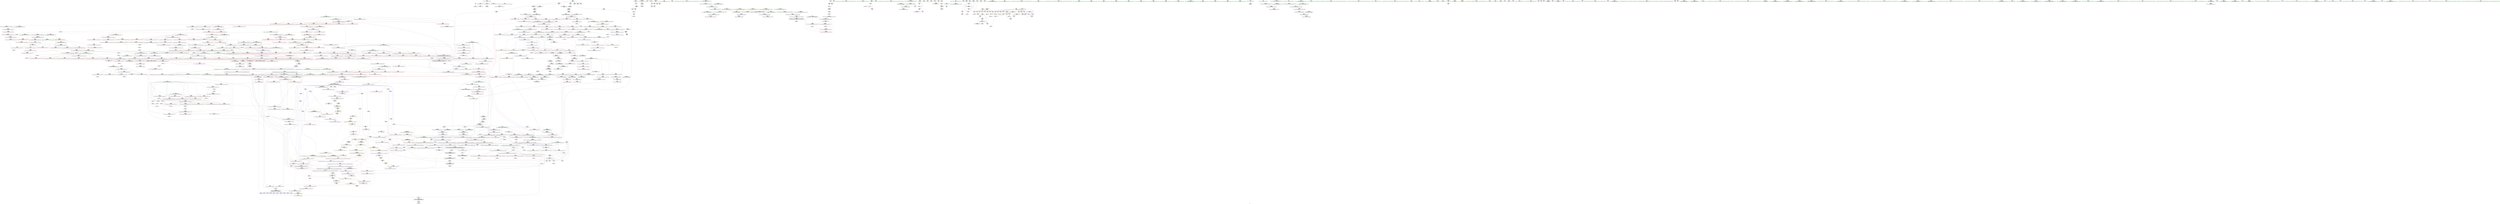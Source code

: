digraph "SVFG" {
	label="SVFG";

	Node0x5620688ced30 [shape=record,color=grey,label="{NodeID: 0\nNullPtr}"];
	Node0x5620688ced30 -> Node0x56206891f750[style=solid];
	Node0x5620688ced30 -> Node0x562068937920[style=solid];
	Node0x56206891e510 [shape=record,color=red,label="{NodeID: 443\n656\<--614\n\<--__len\n_ZSt11__make_heapIPiN9__gnu_cxx5__ops15_Iter_less_iterEEvT_S4_RT0_\n|{<s0>38}}"];
	Node0x56206891e510:s0 -> Node0x562068a16f60[style=solid,color=red];
	Node0x562068994180 [shape=record,color=black,label="{NodeID: 1218\nMR_107V_2 = PHI(MR_107V_4, MR_107V_1, )\npts\{617 \}\n}"];
	Node0x5620689126f0 [shape=record,color=green,label="{NodeID: 111\n529\<--530\n__first.addr\<--__first.addr_field_insensitive\n_ZSt13__heap_selectIPiN9__gnu_cxx5__ops15_Iter_less_iterEEvT_S4_S4_T0_\n}"];
	Node0x5620689126f0 -> Node0x56206891cff0[style=solid];
	Node0x5620689126f0 -> Node0x56206891d0c0[style=solid];
	Node0x5620689126f0 -> Node0x56206891d190[style=solid];
	Node0x5620689126f0 -> Node0x562068939690[style=solid];
	Node0x562068a11d10 [shape=record,color=black,label="{NodeID: 1661\n380 = PHI(479, )\n}"];
	Node0x562068a11d10 -> Node0x562068938da0[style=solid];
	Node0x562068933e10 [shape=record,color=red,label="{NodeID: 554\n1082\<--1076\n\<--__a.addr\n_ZSt9iter_swapIPiS0_EvT_T0_\n|{<s0>67}}"];
	Node0x562068933e10:s0 -> Node0x562068a18b70[style=solid,color=red];
	Node0x562068916da0 [shape=record,color=green,label="{NodeID: 222\n1349\<--1350\n__it.addr\<--__it.addr_field_insensitive\n_ZSt12__niter_baseIPiET_S1_\n}"];
	Node0x562068916da0 -> Node0x562068936850[style=solid];
	Node0x562068916da0 -> Node0x56206893e8a0[style=solid];
	Node0x562068a1c150 [shape=record,color=black,label="{NodeID: 1772\n1293 = PHI(1237, )\n1st arg _ZSt23__copy_move_backward_a2ILb1EPiS0_ET1_T0_S2_S1_ }"];
	Node0x562068a1c150 -> Node0x56206893e2f0[style=solid];
	Node0x562068939900 [shape=record,color=blue,label="{NodeID: 665\n535\<--545\n__i\<--\n_ZSt13__heap_selectIPiN9__gnu_cxx5__ops15_Iter_less_iterEEvT_S4_S4_T0_\n}"];
	Node0x562068939900 -> Node0x56206898ec80[style=dashed];
	Node0x562068924a50 [shape=record,color=red,label="{NodeID: 333\n240\<--11\n\<--start\nmain\n}"];
	Node0x562068924a50 -> Node0x56206892be70[style=solid];
	Node0x562068956400 [shape=record,color=grey,label="{NodeID: 1108\n589 = Binary(587, 588, )\n}"];
	Node0x562068956400 -> Node0x562068956700[style=solid];
	Node0x56206890e3f0 [shape=record,color=green,label="{NodeID: 1\n7\<--1\n__dso_handle\<--dummyObj\nGlob }"];
	Node0x56206891e5e0 [shape=record,color=red,label="{NodeID: 444\n647\<--616\n\<--__parent\n_ZSt11__make_heapIPiN9__gnu_cxx5__ops15_Iter_less_iterEEvT_S4_RT0_\n}"];
	Node0x562068994680 [shape=record,color=black,label="{NodeID: 1219\nMR_109V_2 = PHI(MR_109V_4, MR_109V_1, )\npts\{619 \}\n}"];
	Node0x5620689127c0 [shape=record,color=green,label="{NodeID: 112\n531\<--532\n__middle.addr\<--__middle.addr_field_insensitive\n_ZSt13__heap_selectIPiN9__gnu_cxx5__ops15_Iter_less_iterEEvT_S4_S4_T0_\n}"];
	Node0x5620689127c0 -> Node0x56206891d260[style=solid];
	Node0x5620689127c0 -> Node0x56206891d330[style=solid];
	Node0x5620689127c0 -> Node0x56206891d400[style=solid];
	Node0x5620689127c0 -> Node0x562068939760[style=solid];
	Node0x562068a11e10 [shape=record,color=black,label="{NodeID: 1662\n903 = PHI(933, )\n}"];
	Node0x562068a11e10 -> Node0x562068956270[style=solid];
	Node0x562068933ee0 [shape=record,color=red,label="{NodeID: 555\n1083\<--1078\n\<--__b.addr\n_ZSt9iter_swapIPiS0_EvT_T0_\n|{<s0>67}}"];
	Node0x562068933ee0:s0 -> Node0x562068a18c80[style=solid,color=red];
	Node0x562068916e70 [shape=record,color=green,label="{NodeID: 223\n1358\<--1359\n__first.addr\<--__first.addr_field_insensitive\n_ZNSt20__copy_move_backwardILb1ELb1ESt26random_access_iterator_tagE13__copy_move_bIiEEPT_PKS3_S6_S4_\n}"];
	Node0x562068916e70 -> Node0x562068936920[style=solid];
	Node0x562068916e70 -> Node0x5620689369f0[style=solid];
	Node0x562068916e70 -> Node0x56206893e970[style=solid];
	Node0x562068a1c260 [shape=record,color=black,label="{NodeID: 1773\n1294 = PHI(1238, )\n2nd arg _ZSt23__copy_move_backward_a2ILb1EPiS0_ET1_T0_S2_S1_ }"];
	Node0x562068a1c260 -> Node0x56206893e3c0[style=solid];
	Node0x5620689399d0 [shape=record,color=blue,label="{NodeID: 666\n535\<--567\n__i\<--incdec.ptr\n_ZSt13__heap_selectIPiN9__gnu_cxx5__ops15_Iter_less_iterEEvT_S4_S4_T0_\n}"];
	Node0x5620689399d0 -> Node0x56206898ec80[style=dashed];
	Node0x562068924b20 [shape=record,color=red,label="{NodeID: 334\n110\<--18\n\<--stdin\nmain\n}"];
	Node0x562068924b20 -> Node0x56206891fa20[style=solid];
	Node0x562068956580 [shape=record,color=grey,label="{NodeID: 1109\n309 = Binary(307, 308, )\n}"];
	Node0x562068956580 -> Node0x562068956880[style=solid];
	Node0x56206890e730 [shape=record,color=green,label="{NodeID: 2\n9\<--1\n\<--dummyObj\nCan only get source location for instruction, argument, global var or function.}"];
	Node0x56206891e6b0 [shape=record,color=red,label="{NodeID: 445\n655\<--616\n\<--__parent\n_ZSt11__make_heapIPiN9__gnu_cxx5__ops15_Iter_less_iterEEvT_S4_RT0_\n|{<s0>38}}"];
	Node0x56206891e6b0:s0 -> Node0x562068a16de0[style=solid,color=red];
	Node0x562068994b80 [shape=record,color=black,label="{NodeID: 1220\nMR_19V_5 = PHI(MR_19V_4, MR_19V_2, MR_19V_2, )\npts\{99 \}\n|{|<s1>49}}"];
	Node0x562068994b80 -> Node0x562068930e20[style=dashed];
	Node0x562068994b80:s1 -> Node0x56206899a080[style=dashed,color=red];
	Node0x562068912890 [shape=record,color=green,label="{NodeID: 113\n533\<--534\n__last.addr\<--__last.addr_field_insensitive\n_ZSt13__heap_selectIPiN9__gnu_cxx5__ops15_Iter_less_iterEEvT_S4_S4_T0_\n}"];
	Node0x562068912890 -> Node0x56206891d4d0[style=solid];
	Node0x562068912890 -> Node0x562068939830[style=solid];
	Node0x562068a11f50 [shape=record,color=black,label="{NodeID: 1663\n913 = PHI(734, )\n}"];
	Node0x562068a11f50 -> Node0x562068931bf0[style=solid];
	Node0x562068933fb0 [shape=record,color=red,label="{NodeID: 556\n1099\<--1091\n\<--__a.addr\n_ZSt4swapIiENSt9enable_ifIXsr6__and_ISt6__not_ISt15__is_tuple_likeIT_EESt21is_move_constructibleIS3_ESt18is_move_assignableIS3_EEE5valueEvE4typeERS3_SC_\n|{<s0>68}}"];
	Node0x562068933fb0:s0 -> Node0x562068a19fd0[style=solid,color=red];
	Node0x562068916f40 [shape=record,color=green,label="{NodeID: 224\n1360\<--1361\n__last.addr\<--__last.addr_field_insensitive\n_ZNSt20__copy_move_backwardILb1ELb1ESt26random_access_iterator_tagE13__copy_move_bIiEEPT_PKS3_S6_S4_\n}"];
	Node0x562068916f40 -> Node0x562068936ac0[style=solid];
	Node0x562068916f40 -> Node0x56206893ea40[style=solid];
	Node0x562068a1c370 [shape=record,color=black,label="{NodeID: 1774\n1324 = PHI(1305, )\n0th arg _ZSt22__copy_move_backward_aILb1EPiS0_ET1_T0_S2_S1_ }"];
	Node0x562068a1c370 -> Node0x56206893e560[style=solid];
	Node0x562068939aa0 [shape=record,color=blue,label="{NodeID: 667\n575\<--572\n__first.addr\<--__first\n_ZSt11__sort_heapIPiN9__gnu_cxx5__ops15_Iter_less_iterEEvT_S4_RT0_\n}"];
	Node0x562068939aa0 -> Node0x56206891d8e0[style=dashed];
	Node0x562068939aa0 -> Node0x56206891d9b0[style=dashed];
	Node0x562068924bf0 [shape=record,color=red,label="{NodeID: 335\n116\<--23\n\<--stdout\nmain\n}"];
	Node0x562068924bf0 -> Node0x56206891faf0[style=solid];
	Node0x562068956700 [shape=record,color=grey,label="{NodeID: 1110\n590 = Binary(589, 311, )\n}"];
	Node0x562068956700 -> Node0x56206895fdd0[style=solid];
	Node0x56206890e7f0 [shape=record,color=green,label="{NodeID: 3\n12\<--1\n\<--dummyObj\nCan only get source location for instruction, argument, global var or function.|{<s0>42}}"];
	Node0x56206890e7f0:s0 -> Node0x562068a16de0[style=solid,color=red];
	Node0x56206891e780 [shape=record,color=red,label="{NodeID: 446\n663\<--616\n\<--__parent\n_ZSt11__make_heapIPiN9__gnu_cxx5__ops15_Iter_less_iterEEvT_S4_RT0_\n}"];
	Node0x56206891e780 -> Node0x562068960250[style=solid];
	Node0x562068995080 [shape=record,color=black,label="{NodeID: 1221\nMR_136V_6 = PHI(MR_136V_5, MR_136V_3, MR_136V_3, )\npts\{751 \}\n}"];
	Node0x562068995080 -> Node0x56206892ff80[style=dashed];
	Node0x562068912960 [shape=record,color=green,label="{NodeID: 114\n535\<--536\n__i\<--__i_field_insensitive\n_ZSt13__heap_selectIPiN9__gnu_cxx5__ops15_Iter_less_iterEEvT_S4_S4_T0_\n}"];
	Node0x562068912960 -> Node0x56206891d5a0[style=solid];
	Node0x562068912960 -> Node0x56206891d670[style=solid];
	Node0x562068912960 -> Node0x56206891d740[style=solid];
	Node0x562068912960 -> Node0x56206891d810[style=solid];
	Node0x562068912960 -> Node0x562068939900[style=solid];
	Node0x562068912960 -> Node0x5620689399d0[style=solid];
	Node0x562068a12090 [shape=record,color=black,label="{NodeID: 1664\n519 = PHI(1023, )\n}"];
	Node0x562068a12090 -> Node0x5620689208c0[style=solid];
	Node0x562068934080 [shape=record,color=red,label="{NodeID: 557\n1106\<--1091\n\<--__a.addr\n_ZSt4swapIiENSt9enable_ifIXsr6__and_ISt6__not_ISt15__is_tuple_likeIT_EESt21is_move_constructibleIS3_ESt18is_move_assignableIS3_EEE5valueEvE4typeERS3_SC_\n}"];
	Node0x562068934080 -> Node0x56206893cf70[style=solid];
	Node0x562068917010 [shape=record,color=green,label="{NodeID: 225\n1362\<--1363\n__result.addr\<--__result.addr_field_insensitive\n_ZNSt20__copy_move_backwardILb1ELb1ESt26random_access_iterator_tagE13__copy_move_bIiEEPT_PKS3_S6_S4_\n}"];
	Node0x562068917010 -> Node0x562068936b90[style=solid];
	Node0x562068917010 -> Node0x562068936c60[style=solid];
	Node0x562068917010 -> Node0x56206893eb10[style=solid];
	Node0x562068a1c480 [shape=record,color=black,label="{NodeID: 1775\n1325 = PHI(1309, )\n1st arg _ZSt22__copy_move_backward_aILb1EPiS0_ET1_T0_S2_S1_ }"];
	Node0x562068a1c480 -> Node0x56206893e630[style=solid];
	Node0x562068939b70 [shape=record,color=blue,label="{NodeID: 668\n577\<--573\n__last.addr\<--__last\n_ZSt11__sort_heapIPiN9__gnu_cxx5__ops15_Iter_less_iterEEvT_S4_RT0_\n}"];
	Node0x562068939b70 -> Node0x562068997880[style=dashed];
	Node0x562068924cc0 [shape=record,color=red,label="{NodeID: 336\n140\<--28\n\<--stderr\nmain\n}"];
	Node0x562068956880 [shape=record,color=grey,label="{NodeID: 1111\n310 = Binary(309, 311, )\n|{<s0>18}}"];
	Node0x562068956880:s0 -> Node0x562068a1c6a0[style=solid,color=red];
	Node0x56206890e8b0 [shape=record,color=green,label="{NodeID: 4\n14\<--1\n.str\<--dummyObj\nGlob }"];
	Node0x56206891e850 [shape=record,color=red,label="{NodeID: 447\n667\<--616\n\<--__parent\n_ZSt11__make_heapIPiN9__gnu_cxx5__ops15_Iter_less_iterEEvT_S4_RT0_\n}"];
	Node0x56206891e850 -> Node0x562068957000[style=solid];
	Node0x562068995580 [shape=record,color=black,label="{NodeID: 1222\nMR_144V_8 = PHI(MR_144V_7, MR_144V_3, MR_144V_3, )\npts\{759 \}\n}"];
	Node0x562068917450 [shape=record,color=green,label="{NodeID: 115\n543\<--544\n_ZSt11__make_heapIPiN9__gnu_cxx5__ops15_Iter_less_iterEEvT_S4_RT0_\<--_ZSt11__make_heapIPiN9__gnu_cxx5__ops15_Iter_less_iterEEvT_S4_RT0__field_insensitive\n}"];
	Node0x562068a121d0 [shape=record,color=black,label="{NodeID: 1665\n554 = PHI(672, )\n}"];
	Node0x562068934150 [shape=record,color=red,label="{NodeID: 558\n1103\<--1093\n\<--__b.addr\n_ZSt4swapIiENSt9enable_ifIXsr6__and_ISt6__not_ISt15__is_tuple_likeIT_EESt21is_move_constructibleIS3_ESt18is_move_assignableIS3_EEE5valueEvE4typeERS3_SC_\n|{<s0>69}}"];
	Node0x562068934150:s0 -> Node0x562068a19fd0[style=solid,color=red];
	Node0x5620689170e0 [shape=record,color=green,label="{NodeID: 226\n1364\<--1365\n_Num\<--_Num_field_insensitive\n_ZNSt20__copy_move_backwardILb1ELb1ESt26random_access_iterator_tagE13__copy_move_bIiEEPT_PKS3_S6_S4_\n}"];
	Node0x5620689170e0 -> Node0x562068936d30[style=solid];
	Node0x5620689170e0 -> Node0x562068936e00[style=solid];
	Node0x5620689170e0 -> Node0x562068936ed0[style=solid];
	Node0x5620689170e0 -> Node0x562068936fa0[style=solid];
	Node0x5620689170e0 -> Node0x56206893ebe0[style=solid];
	Node0x562068a1c590 [shape=record,color=black,label="{NodeID: 1776\n1326 = PHI(1311, )\n2nd arg _ZSt22__copy_move_backward_aILb1EPiS0_ET1_T0_S2_S1_ }"];
	Node0x562068a1c590 -> Node0x56206893e700[style=solid];
	Node0x562068939c40 [shape=record,color=blue,label="{NodeID: 669\n579\<--574\n__comp.addr\<--__comp\n_ZSt11__sort_heapIPiN9__gnu_cxx5__ops15_Iter_less_iterEEvT_S4_RT0_\n}"];
	Node0x562068939c40 -> Node0x56206891ddc0[style=dashed];
	Node0x562068924d90 [shape=record,color=red,label="{NodeID: 337\n238\<--28\n\<--stderr\nmain\n}"];
	Node0x562068956a00 [shape=record,color=grey,label="{NodeID: 1112\n315 = Binary(312, 316, )\n|{<s0>19}}"];
	Node0x562068956a00:s0 -> Node0x562068a157e0[style=solid,color=red];
	Node0x56206890f120 [shape=record,color=green,label="{NodeID: 5\n16\<--1\n.str.3\<--dummyObj\nGlob }"];
	Node0x56206891e920 [shape=record,color=red,label="{NodeID: 448\n652\<--649\n\<--call\n_ZSt11__make_heapIPiN9__gnu_cxx5__ops15_Iter_less_iterEEvT_S4_RT0_\n}"];
	Node0x56206891e920 -> Node0x56206893a1f0[style=solid];
	Node0x562068995a80 [shape=record,color=black,label="{NodeID: 1223\nMR_19V_2 = PHI(MR_19V_3, MR_19V_1, )\npts\{99 \}\n|{|<s4>83}}"];
	Node0x562068995a80 -> Node0x562068936100[style=dashed];
	Node0x562068995a80 -> Node0x5620689361d0[style=dashed];
	Node0x562068995a80 -> Node0x56206893dee0[style=dashed];
	Node0x562068995a80 -> Node0x56206893e150[style=dashed];
	Node0x562068995a80:s4 -> Node0x5620689aaad0[style=dashed,color=red];
	Node0x562068917520 [shape=record,color=green,label="{NodeID: 116\n555\<--556\n_ZNK9__gnu_cxx5__ops15_Iter_less_iterclIPiS3_EEbT_T0_\<--_ZNK9__gnu_cxx5__ops15_Iter_less_iterclIPiS3_EEbT_T0__field_insensitive\n}"];
	Node0x562068a122e0 [shape=record,color=black,label="{NodeID: 1666\n649 = PHI(734, )\n}"];
	Node0x562068a122e0 -> Node0x56206891e920[style=solid];
	Node0x562068934220 [shape=record,color=red,label="{NodeID: 559\n1110\<--1093\n\<--__b.addr\n_ZSt4swapIiENSt9enable_ifIXsr6__and_ISt6__not_ISt15__is_tuple_likeIT_EESt21is_move_constructibleIS3_ESt18is_move_assignableIS3_EEE5valueEvE4typeERS3_SC_\n}"];
	Node0x562068934220 -> Node0x56206893d040[style=solid];
	Node0x5620689171b0 [shape=record,color=green,label="{NodeID: 227\n1389\<--1390\nllvm.memmove.p0i8.p0i8.i64\<--llvm.memmove.p0i8.p0i8.i64_field_insensitive\n}"];
	Node0x562068a1c6a0 [shape=record,color=black,label="{NodeID: 1777\n393 = PHI(310, )\n0th arg _ZSt4__lgl }"];
	Node0x562068a1c6a0 -> Node0x562068938f40[style=solid];
	Node0x562068939d10 [shape=record,color=blue,label="{NodeID: 670\n577\<--595\n__last.addr\<--incdec.ptr\n_ZSt11__sort_heapIPiN9__gnu_cxx5__ops15_Iter_less_iterEEvT_S4_RT0_\n}"];
	Node0x562068939d10 -> Node0x56206891dc20[style=dashed];
	Node0x562068939d10 -> Node0x56206891dcf0[style=dashed];
	Node0x562068939d10 -> Node0x562068997880[style=dashed];
	Node0x562068924e60 [shape=record,color=red,label="{NodeID: 338\n126\<--90\n\<--TST\nmain\n}"];
	Node0x562068924e60 -> Node0x56206892cef0[style=solid];
	Node0x562068924e60 -> Node0x562068961150[style=solid];
	Node0x562068956b80 [shape=record,color=grey,label="{NodeID: 1113\n1373 = Binary(1371, 1372, )\n}"];
	Node0x562068956b80 -> Node0x562068956e80[style=solid];
	Node0x56206890f1b0 [shape=record,color=green,label="{NodeID: 6\n18\<--1\nstdin\<--dummyObj\nGlob }"];
	Node0x56206891e9f0 [shape=record,color=red,label="{NodeID: 449\n658\<--657\n\<--call5\n_ZSt11__make_heapIPiN9__gnu_cxx5__ops15_Iter_less_iterEEvT_S4_RT0_\n|{<s0>38}}"];
	Node0x56206891e9f0:s0 -> Node0x562068a170e0[style=solid,color=red];
	Node0x562068995f80 [shape=record,color=black,label="{NodeID: 1224\nMR_231V_3 = PHI(MR_231V_4, MR_231V_2, )\npts\{1248 \}\n}"];
	Node0x562068995f80 -> Node0x562068935a80[style=dashed];
	Node0x562068995f80 -> Node0x562068935b50[style=dashed];
	Node0x562068995f80 -> Node0x56206893dfb0[style=dashed];
	Node0x562068917620 [shape=record,color=green,label="{NodeID: 117\n562\<--563\n_ZSt10__pop_heapIPiN9__gnu_cxx5__ops15_Iter_less_iterEEvT_S4_S4_RT0_\<--_ZSt10__pop_heapIPiN9__gnu_cxx5__ops15_Iter_less_iterEEvT_S4_S4_RT0__field_insensitive\n}"];
	Node0x562068a12450 [shape=record,color=black,label="{NodeID: 1667\n657 = PHI(734, )\n}"];
	Node0x562068a12450 -> Node0x56206891e9f0[style=solid];
	Node0x5620689342f0 [shape=record,color=red,label="{NodeID: 560\n1101\<--1100\n\<--call\n_ZSt4swapIiENSt9enable_ifIXsr6__and_ISt6__not_ISt15__is_tuple_likeIT_EESt21is_move_constructibleIS3_ESt18is_move_assignableIS3_EEE5valueEvE4typeERS3_SC_\n}"];
	Node0x5620689342f0 -> Node0x56206893cea0[style=solid];
	Node0x5620689172b0 [shape=record,color=green,label="{NodeID: 228\n1406\<--1407\nthis.addr\<--this.addr_field_insensitive\n_ZNK9__gnu_cxx5__ops14_Val_less_iterclIiPiEEbRT_T0_\n}"];
	Node0x5620689172b0 -> Node0x562068937070[style=solid];
	Node0x5620689172b0 -> Node0x562068927490[style=solid];
	Node0x562068a1c7b0 [shape=record,color=black,label="{NodeID: 1778\n954 = PHI(506, )\n0th arg _ZSt22__move_median_to_firstIPiN9__gnu_cxx5__ops15_Iter_less_iterEEvT_S4_S4_S4_T0_ }"];
	Node0x562068a1c7b0 -> Node0x56206893c270[style=solid];
	Node0x562068939de0 [shape=record,color=blue,label="{NodeID: 671\n608\<--605\n__first.addr\<--__first\n_ZSt11__make_heapIPiN9__gnu_cxx5__ops15_Iter_less_iterEEvT_S4_RT0_\n}"];
	Node0x562068939de0 -> Node0x56206891de90[style=dashed];
	Node0x562068939de0 -> Node0x56206891df60[style=dashed];
	Node0x562068939de0 -> Node0x56206891e030[style=dashed];
	Node0x562068939de0 -> Node0x56206891e100[style=dashed];
	Node0x562068924f30 [shape=record,color=red,label="{NodeID: 339\n132\<--92\n\<--tst\nmain\n}"];
	Node0x562068924f30 -> Node0x56206892d070[style=solid];
	Node0x562068956d00 [shape=record,color=grey,label="{NodeID: 1114\n833 = Binary(832, 592, )\n}"];
	Node0x562068956d00 -> Node0x56206893b570[style=solid];
	Node0x56206890f240 [shape=record,color=green,label="{NodeID: 7\n19\<--1\n.str.4\<--dummyObj\nGlob }"];
	Node0x56206891eac0 [shape=record,color=red,label="{NodeID: 450\n685\<--676\nthis1\<--this.addr\n_ZNK9__gnu_cxx5__ops15_Iter_less_iterclIPiS3_EEbT_T0_\n}"];
	Node0x562068996480 [shape=record,color=black,label="{NodeID: 1225\nMR_234V_4 = PHI(MR_234V_5, MR_234V_3, )\npts\{1252 \}\n}"];
	Node0x562068996480 -> Node0x562068935cf0[style=dashed];
	Node0x562068996480 -> Node0x562068935dc0[style=dashed];
	Node0x562068996480 -> Node0x562068935e90[style=dashed];
	Node0x562068996480 -> Node0x562068935f60[style=dashed];
	Node0x562068996480 -> Node0x56206893e080[style=dashed];
	Node0x562068917720 [shape=record,color=green,label="{NodeID: 118\n575\<--576\n__first.addr\<--__first.addr_field_insensitive\n_ZSt11__sort_heapIPiN9__gnu_cxx5__ops15_Iter_less_iterEEvT_S4_RT0_\n}"];
	Node0x562068917720 -> Node0x56206891d8e0[style=solid];
	Node0x562068917720 -> Node0x56206891d9b0[style=solid];
	Node0x562068917720 -> Node0x562068939aa0[style=solid];
	Node0x562068a12590 [shape=record,color=black,label="{NodeID: 1668\n714 = PHI(734, )\n}"];
	Node0x562068a12590 -> Node0x56206891f480[style=solid];
	Node0x5620689343c0 [shape=record,color=red,label="{NodeID: 561\n1105\<--1104\n\<--call1\n_ZSt4swapIiENSt9enable_ifIXsr6__and_ISt6__not_ISt15__is_tuple_likeIT_EESt21is_move_constructibleIS3_ESt18is_move_assignableIS3_EEE5valueEvE4typeERS3_SC_\n}"];
	Node0x5620689343c0 -> Node0x56206893cf70[style=solid];
	Node0x562068917380 [shape=record,color=green,label="{NodeID: 229\n1408\<--1409\n__val.addr\<--__val.addr_field_insensitive\n_ZNK9__gnu_cxx5__ops14_Val_less_iterclIiPiEEbRT_T0_\n}"];
	Node0x562068917380 -> Node0x562068937140[style=solid];
	Node0x562068917380 -> Node0x562068927560[style=solid];
	Node0x562068a1c8c0 [shape=record,color=black,label="{NodeID: 1779\n955 = PHI(508, )\n1st arg _ZSt22__move_median_to_firstIPiN9__gnu_cxx5__ops15_Iter_less_iterEEvT_S4_S4_S4_T0_ }"];
	Node0x562068a1c8c0 -> Node0x56206893c340[style=solid];
	Node0x562068939eb0 [shape=record,color=blue,label="{NodeID: 672\n610\<--606\n__last.addr\<--__last\n_ZSt11__make_heapIPiN9__gnu_cxx5__ops15_Iter_less_iterEEvT_S4_RT0_\n}"];
	Node0x562068939eb0 -> Node0x56206891e1d0[style=dashed];
	Node0x562068939eb0 -> Node0x56206891e2a0[style=dashed];
	Node0x562068925000 [shape=record,color=red,label="{NodeID: 340\n141\<--92\n\<--tst\nmain\n}"];
	Node0x562068956e80 [shape=record,color=grey,label="{NodeID: 1115\n1374 = Binary(1373, 311, )\n}"];
	Node0x562068956e80 -> Node0x56206893ebe0[style=solid];
	Node0x56206890f2d0 [shape=record,color=green,label="{NodeID: 8\n21\<--1\n.str.5\<--dummyObj\nGlob }"];
	Node0x56206891eb90 [shape=record,color=red,label="{NodeID: 451\n686\<--678\n\<--__it1.addr\n_ZNK9__gnu_cxx5__ops15_Iter_less_iterclIPiS3_EEbT_T0_\n}"];
	Node0x56206891eb90 -> Node0x56206891ed30[style=solid];
	Node0x5620689177f0 [shape=record,color=green,label="{NodeID: 119\n577\<--578\n__last.addr\<--__last.addr_field_insensitive\n_ZSt11__sort_heapIPiN9__gnu_cxx5__ops15_Iter_less_iterEEvT_S4_RT0_\n}"];
	Node0x5620689177f0 -> Node0x56206891da80[style=solid];
	Node0x5620689177f0 -> Node0x56206891db50[style=solid];
	Node0x5620689177f0 -> Node0x56206891dc20[style=solid];
	Node0x5620689177f0 -> Node0x56206891dcf0[style=solid];
	Node0x5620689177f0 -> Node0x562068939b70[style=solid];
	Node0x5620689177f0 -> Node0x562068939d10[style=solid];
	Node0x562068a126d0 [shape=record,color=black,label="{NodeID: 1669\n718 = PHI(734, )\n}"];
	Node0x562068a126d0 -> Node0x56206892f420[style=solid];
	Node0x562068934490 [shape=record,color=red,label="{NodeID: 562\n1109\<--1108\n\<--call2\n_ZSt4swapIiENSt9enable_ifIXsr6__and_ISt6__not_ISt15__is_tuple_likeIT_EESt21is_move_constructibleIS3_ESt18is_move_assignableIS3_EEE5valueEvE4typeERS3_SC_\n}"];
	Node0x562068934490 -> Node0x56206893d040[style=solid];
	Node0x56206891f580 [shape=record,color=green,label="{NodeID: 230\n1410\<--1411\n__it.addr\<--__it.addr_field_insensitive\n_ZNK9__gnu_cxx5__ops14_Val_less_iterclIiPiEEbRT_T0_\n}"];
	Node0x56206891f580 -> Node0x562068937210[style=solid];
	Node0x56206891f580 -> Node0x562068927630[style=solid];
	Node0x562068a1c9d0 [shape=record,color=black,label="{NodeID: 1780\n956 = PHI(509, )\n2nd arg _ZSt22__move_median_to_firstIPiN9__gnu_cxx5__ops15_Iter_less_iterEEvT_S4_S4_S4_T0_ }"];
	Node0x562068a1c9d0 -> Node0x56206893c410[style=solid];
	Node0x562068939f80 [shape=record,color=blue,label="{NodeID: 673\n612\<--607\n__comp.addr\<--__comp\n_ZSt11__make_heapIPiN9__gnu_cxx5__ops15_Iter_less_iterEEvT_S4_RT0_\n}"];
	Node0x562068939f80 -> Node0x56206891e370[style=dashed];
	Node0x5620689250d0 [shape=record,color=red,label="{NodeID: 341\n202\<--94\n\<--s\nmain\n}"];
	Node0x5620689250d0 -> Node0x562068961ed0[style=solid];
	Node0x562068957000 [shape=record,color=grey,label="{NodeID: 1116\n668 = Binary(667, 376, )\n}"];
	Node0x562068957000 -> Node0x56206893a2c0[style=solid];
	Node0x56206890f390 [shape=record,color=green,label="{NodeID: 9\n23\<--1\nstdout\<--dummyObj\nGlob }"];
	Node0x56206891ec60 [shape=record,color=red,label="{NodeID: 452\n688\<--680\n\<--__it2.addr\n_ZNK9__gnu_cxx5__ops15_Iter_less_iterclIPiS3_EEbT_T0_\n}"];
	Node0x56206891ec60 -> Node0x56206891ee00[style=solid];
	Node0x562068996e80 [shape=record,color=black,label="{NodeID: 1227\nMR_19V_4 = PHI(MR_19V_3, MR_19V_1, )\npts\{99 \}\n|{<s0>17}}"];
	Node0x562068996e80:s0 -> Node0x5620689450f0[style=dashed,color=blue];
	Node0x5620689178c0 [shape=record,color=green,label="{NodeID: 120\n579\<--580\n__comp.addr\<--__comp.addr_field_insensitive\n_ZSt11__sort_heapIPiN9__gnu_cxx5__ops15_Iter_less_iterEEvT_S4_RT0_\n}"];
	Node0x5620689178c0 -> Node0x56206891ddc0[style=solid];
	Node0x5620689178c0 -> Node0x562068939c40[style=solid];
	Node0x562068a12810 [shape=record,color=black,label="{NodeID: 1670\n729 = PHI(734, )\n}"];
	Node0x562068a12810 -> Node0x56206892f4f0[style=solid];
	Node0x562068934560 [shape=record,color=red,label="{NodeID: 563\n1137\<--1121\n\<--__first.addr\n_ZSt16__insertion_sortIPiN9__gnu_cxx5__ops15_Iter_less_iterEEvT_S4_T0_\n}"];
	Node0x562068934560 -> Node0x562068961a50[style=solid];
	Node0x56206891f650 [shape=record,color=green,label="{NodeID: 231\n39\<--1422\n_GLOBAL__sub_I_Anton.Lunyov_0_1.cpp\<--_GLOBAL__sub_I_Anton.Lunyov_0_1.cpp_field_insensitive\n}"];
	Node0x56206891f650 -> Node0x562068937820[style=solid];
	Node0x562068a1cae0 [shape=record,color=black,label="{NodeID: 1781\n957 = PHI(511, )\n3rd arg _ZSt22__move_median_to_firstIPiN9__gnu_cxx5__ops15_Iter_less_iterEEvT_S4_S4_S4_T0_ }"];
	Node0x562068a1cae0 -> Node0x56206893c4e0[style=solid];
	Node0x56206893a050 [shape=record,color=blue,label="{NodeID: 674\n614\<--639\n__len\<--sub.ptr.div4\n_ZSt11__make_heapIPiN9__gnu_cxx5__ops15_Iter_less_iterEEvT_S4_RT0_\n}"];
	Node0x56206893a050 -> Node0x56206891e440[style=dashed];
	Node0x56206893a050 -> Node0x56206891e510[style=dashed];
	Node0x56206893a050 -> Node0x562068993c80[style=dashed];
	Node0x5620689251a0 [shape=record,color=red,label="{NodeID: 342\n213\<--94\n\<--s\nmain\n}"];
	Node0x5620689251a0 -> Node0x56206892d7f0[style=solid];
	Node0x562068957180 [shape=record,color=grey,label="{NodeID: 1117\n824 = Binary(823, 592, )\n}"];
	Node0x56206890f490 [shape=record,color=green,label="{NodeID: 10\n24\<--1\n.str.6\<--dummyObj\nGlob }"];
	Node0x56206891ed30 [shape=record,color=red,label="{NodeID: 453\n687\<--686\n\<--\n_ZNK9__gnu_cxx5__ops15_Iter_less_iterclIPiS3_EEbT_T0_\n}"];
	Node0x56206891ed30 -> Node0x562068960cd0[style=solid];
	Node0x562068997380 [shape=record,color=black,label="{NodeID: 1228\nMR_19V_2 = PHI(MR_19V_3, MR_19V_1, )\npts\{99 \}\n|{<s0>29|<s1>35|<s2>35|<s3>35}}"];
	Node0x562068997380:s0 -> Node0x562068944f90[style=dashed,color=blue];
	Node0x562068997380:s1 -> Node0x56206891f480[style=dashed,color=red];
	Node0x562068997380:s2 -> Node0x56206892f420[style=dashed,color=red];
	Node0x562068997380:s3 -> Node0x56206893aa10[style=dashed,color=red];
	Node0x562068917990 [shape=record,color=green,label="{NodeID: 121\n608\<--609\n__first.addr\<--__first.addr_field_insensitive\n_ZSt11__make_heapIPiN9__gnu_cxx5__ops15_Iter_less_iterEEvT_S4_RT0_\n}"];
	Node0x562068917990 -> Node0x56206891de90[style=solid];
	Node0x562068917990 -> Node0x56206891df60[style=solid];
	Node0x562068917990 -> Node0x56206891e030[style=solid];
	Node0x562068917990 -> Node0x56206891e100[style=solid];
	Node0x562068917990 -> Node0x562068939de0[style=solid];
	Node0x562068a12950 [shape=record,color=black,label="{NodeID: 1671\n790 = PHI(672, )\n}"];
	Node0x562068934630 [shape=record,color=red,label="{NodeID: 564\n1142\<--1121\n\<--__first.addr\n_ZSt16__insertion_sortIPiN9__gnu_cxx5__ops15_Iter_less_iterEEvT_S4_T0_\n}"];
	Node0x562068934630 -> Node0x5620689236d0[style=solid];
	Node0x56206891f750 [shape=record,color=black,label="{NodeID: 232\n2\<--3\ndummyVal\<--dummyVal\n}"];
	Node0x56206893a120 [shape=record,color=blue,label="{NodeID: 675\n616\<--643\n__parent\<--div\n_ZSt11__make_heapIPiN9__gnu_cxx5__ops15_Iter_less_iterEEvT_S4_RT0_\n}"];
	Node0x56206893a120 -> Node0x56206891e5e0[style=dashed];
	Node0x56206893a120 -> Node0x56206891e6b0[style=dashed];
	Node0x56206893a120 -> Node0x56206891e780[style=dashed];
	Node0x56206893a120 -> Node0x56206891e850[style=dashed];
	Node0x56206893a120 -> Node0x56206893a2c0[style=dashed];
	Node0x56206893a120 -> Node0x562068994180[style=dashed];
	Node0x562068925270 [shape=record,color=red,label="{NodeID: 343\n220\<--94\n\<--s\nmain\n}"];
	Node0x562068925270 -> Node0x562068961bd0[style=solid];
	Node0x562068957300 [shape=record,color=grey,label="{NodeID: 1118\n814 = Binary(813, 316, )\n}"];
	Node0x562068957300 -> Node0x56206892b570[style=solid];
	Node0x56206890f590 [shape=record,color=green,label="{NodeID: 11\n26\<--1\n.str.7\<--dummyObj\nGlob }"];
	Node0x56206891ee00 [shape=record,color=red,label="{NodeID: 454\n689\<--688\n\<--\n_ZNK9__gnu_cxx5__ops15_Iter_less_iterclIPiS3_EEbT_T0_\n}"];
	Node0x56206891ee00 -> Node0x562068960cd0[style=solid];
	Node0x562068997880 [shape=record,color=black,label="{NodeID: 1229\nMR_94V_3 = PHI(MR_94V_4, MR_94V_2, )\npts\{578 \}\n}"];
	Node0x562068997880 -> Node0x56206891da80[style=dashed];
	Node0x562068997880 -> Node0x56206891db50[style=dashed];
	Node0x562068997880 -> Node0x562068939d10[style=dashed];
	Node0x562068917a60 [shape=record,color=green,label="{NodeID: 122\n610\<--611\n__last.addr\<--__last.addr_field_insensitive\n_ZSt11__make_heapIPiN9__gnu_cxx5__ops15_Iter_less_iterEEvT_S4_RT0_\n}"];
	Node0x562068917a60 -> Node0x56206891e1d0[style=solid];
	Node0x562068917a60 -> Node0x56206891e2a0[style=solid];
	Node0x562068917a60 -> Node0x562068939eb0[style=solid];
	Node0x562068a12a60 [shape=record,color=black,label="{NodeID: 1672\n799 = PHI(734, )\n}"];
	Node0x562068a12a60 -> Node0x562068930c80[style=solid];
	Node0x562068934700 [shape=record,color=red,label="{NodeID: 565\n1151\<--1121\n\<--__first.addr\n_ZSt16__insertion_sortIPiN9__gnu_cxx5__ops15_Iter_less_iterEEvT_S4_T0_\n|{<s0>71}}"];
	Node0x562068934700:s0 -> Node0x562068a1b8b0[style=solid,color=red];
	Node0x5620689a90e0 [shape=record,color=yellow,style=double,label="{NodeID: 1340\n2V_1 = ENCHI(MR_2V_0)\npts\{10 \}\nFun[_GLOBAL__sub_I_Anton.Lunyov_0_1.cpp]|{<s0>93}}"];
	Node0x5620689a90e0:s0 -> Node0x562068937a20[style=dashed,color=red];
	Node0x56206891f850 [shape=record,color=black,label="{NodeID: 233\n50\<--51\n\<--_ZNSt8ios_base4InitD1Ev\nCan only get source location for instruction, argument, global var or function.}"];
	Node0x56206893a1f0 [shape=record,color=blue,label="{NodeID: 676\n618\<--652\n__value\<--\n_ZSt11__make_heapIPiN9__gnu_cxx5__ops15_Iter_less_iterEEvT_S4_RT0_\n}"];
	Node0x56206893a1f0 -> Node0x56206891e920[style=dashed];
	Node0x56206893a1f0 -> Node0x56206891e9f0[style=dashed];
	Node0x56206893a1f0 -> Node0x56206893a1f0[style=dashed];
	Node0x56206893a1f0 -> Node0x562068994680[style=dashed];
	Node0x562068925340 [shape=record,color=red,label="{NodeID: 344\n227\<--94\n\<--s\nmain\n}"];
	Node0x562068925340 -> Node0x56206892e3f0[style=solid];
	Node0x56206892b3f0 [shape=record,color=grey,label="{NodeID: 1119\n1387 = Binary(311, 1386, )\n}"];
	Node0x56206890f690 [shape=record,color=green,label="{NodeID: 12\n28\<--1\nstderr\<--dummyObj\nGlob }"];
	Node0x56206891eed0 [shape=record,color=red,label="{NodeID: 455\n717\<--697\n\<--__first.addr\n_ZSt10__pop_heapIPiN9__gnu_cxx5__ops15_Iter_less_iterEEvT_S4_S4_RT0_\n|{<s0>40}}"];
	Node0x56206891eed0:s0 -> Node0x562068a19fd0[style=solid,color=red];
	Node0x562068917b30 [shape=record,color=green,label="{NodeID: 123\n612\<--613\n__comp.addr\<--__comp.addr_field_insensitive\n_ZSt11__make_heapIPiN9__gnu_cxx5__ops15_Iter_less_iterEEvT_S4_RT0_\n}"];
	Node0x562068917b30 -> Node0x56206891e370[style=solid];
	Node0x562068917b30 -> Node0x562068939f80[style=solid];
	Node0x562068a12bd0 [shape=record,color=black,label="{NodeID: 1673\n826 = PHI(734, )\n}"];
	Node0x562068a12bd0 -> Node0x562068930d50[style=solid];
	Node0x5620689347d0 [shape=record,color=red,label="{NodeID: 566\n1158\<--1121\n\<--__first.addr\n_ZSt16__insertion_sortIPiN9__gnu_cxx5__ops15_Iter_less_iterEEvT_S4_T0_\n|{<s0>73}}"];
	Node0x5620689347d0:s0 -> Node0x562068a198e0[style=solid,color=red];
	Node0x5620689a91f0 [shape=record,color=yellow,style=double,label="{NodeID: 1341\n4V_1 = ENCHI(MR_4V_0)\npts\{13 \}\nFun[_GLOBAL__sub_I_Anton.Lunyov_0_1.cpp]|{<s0>94}}"];
	Node0x5620689a91f0:s0 -> Node0x562068937af0[style=dashed,color=red];
	Node0x56206891f950 [shape=record,color=black,label="{NodeID: 234\n87\<--109\nmain_ret\<--\nmain\n}"];
	Node0x56206893a2c0 [shape=record,color=blue,label="{NodeID: 677\n616\<--668\n__parent\<--dec\n_ZSt11__make_heapIPiN9__gnu_cxx5__ops15_Iter_less_iterEEvT_S4_RT0_\n}"];
	Node0x56206893a2c0 -> Node0x56206891e5e0[style=dashed];
	Node0x56206893a2c0 -> Node0x56206891e6b0[style=dashed];
	Node0x56206893a2c0 -> Node0x56206891e780[style=dashed];
	Node0x56206893a2c0 -> Node0x56206891e850[style=dashed];
	Node0x56206893a2c0 -> Node0x56206893a2c0[style=dashed];
	Node0x56206893a2c0 -> Node0x562068994180[style=dashed];
	Node0x562068925410 [shape=record,color=red,label="{NodeID: 345\n229\<--94\n\<--s\nmain\n}"];
	Node0x562068925410 -> Node0x56206892e570[style=solid];
	Node0x56206892b570 [shape=record,color=grey,label="{NodeID: 1120\n815 = Binary(814, 316, )\n}"];
	Node0x56206892b570 -> Node0x5620689603d0[style=solid];
	Node0x56206890f790 [shape=record,color=green,label="{NodeID: 13\n29\<--1\n.str.8\<--dummyObj\nGlob }"];
	Node0x56206891efa0 [shape=record,color=red,label="{NodeID: 456\n722\<--697\n\<--__first.addr\n_ZSt10__pop_heapIPiN9__gnu_cxx5__ops15_Iter_less_iterEEvT_S4_S4_RT0_\n|{<s0>42}}"];
	Node0x56206891efa0:s0 -> Node0x562068a16c60[style=solid,color=red];
	Node0x562068917c00 [shape=record,color=green,label="{NodeID: 124\n614\<--615\n__len\<--__len_field_insensitive\n_ZSt11__make_heapIPiN9__gnu_cxx5__ops15_Iter_less_iterEEvT_S4_RT0_\n}"];
	Node0x562068917c00 -> Node0x56206891e440[style=solid];
	Node0x562068917c00 -> Node0x56206891e510[style=solid];
	Node0x562068917c00 -> Node0x56206893a050[style=solid];
	Node0x562068a12d10 [shape=record,color=black,label="{NodeID: 1674\n836 = PHI(851, )\n}"];
	Node0x5620689348a0 [shape=record,color=red,label="{NodeID: 567\n1167\<--1121\n\<--__first.addr\n_ZSt16__insertion_sortIPiN9__gnu_cxx5__ops15_Iter_less_iterEEvT_S4_T0_\n}"];
	Node0x5620689348a0 -> Node0x56206893d450[style=solid];
	Node0x56206891fa20 [shape=record,color=black,label="{NodeID: 235\n113\<--110\ncall\<--\nmain\n}"];
	Node0x56206893a390 [shape=record,color=blue,label="{NodeID: 678\n676\<--673\nthis.addr\<--this\n_ZNK9__gnu_cxx5__ops15_Iter_less_iterclIPiS3_EEbT_T0_\n}"];
	Node0x56206893a390 -> Node0x56206891eac0[style=dashed];
	Node0x5620689254e0 [shape=record,color=red,label="{NodeID: 346\n151\<--96\n\<--n\nmain\n}"];
	Node0x5620689254e0 -> Node0x5620689618d0[style=solid];
	Node0x56206892b6f0 [shape=record,color=grey,label="{NodeID: 1121\n1394 = Binary(12, 1393, )\n}"];
	Node0x56206890f890 [shape=record,color=green,label="{NodeID: 14\n31\<--1\n.str.9\<--dummyObj\nGlob }"];
	Node0x56206891f070 [shape=record,color=red,label="{NodeID: 457\n724\<--697\n\<--__first.addr\n_ZSt10__pop_heapIPiN9__gnu_cxx5__ops15_Iter_less_iterEEvT_S4_S4_RT0_\n}"];
	Node0x56206891f070 -> Node0x562068921010[style=solid];
	Node0x562068917cd0 [shape=record,color=green,label="{NodeID: 125\n616\<--617\n__parent\<--__parent_field_insensitive\n_ZSt11__make_heapIPiN9__gnu_cxx5__ops15_Iter_less_iterEEvT_S4_RT0_\n}"];
	Node0x562068917cd0 -> Node0x56206891e5e0[style=solid];
	Node0x562068917cd0 -> Node0x56206891e6b0[style=solid];
	Node0x562068917cd0 -> Node0x56206891e780[style=solid];
	Node0x562068917cd0 -> Node0x56206891e850[style=solid];
	Node0x562068917cd0 -> Node0x56206893a120[style=solid];
	Node0x562068917cd0 -> Node0x56206893a2c0[style=solid];
	Node0x562068a12e20 [shape=record,color=black,label="{NodeID: 1675\n845 = PHI(734, )\n}"];
	Node0x562068a12e20 -> Node0x562068930e20[style=solid];
	Node0x562068934970 [shape=record,color=red,label="{NodeID: 568\n1138\<--1123\n\<--__last.addr\n_ZSt16__insertion_sortIPiN9__gnu_cxx5__ops15_Iter_less_iterEEvT_S4_T0_\n}"];
	Node0x562068934970 -> Node0x562068961a50[style=solid];
	Node0x56206891faf0 [shape=record,color=black,label="{NodeID: 236\n119\<--116\ncall1\<--\nmain\n}"];
	Node0x56206893a460 [shape=record,color=blue,label="{NodeID: 679\n678\<--674\n__it1.addr\<--__it1\n_ZNK9__gnu_cxx5__ops15_Iter_less_iterclIPiS3_EEbT_T0_\n}"];
	Node0x56206893a460 -> Node0x56206891eb90[style=dashed];
	Node0x5620689255b0 [shape=record,color=red,label="{NodeID: 347\n167\<--96\n\<--n\nmain\n}"];
	Node0x5620689255b0 -> Node0x56206891fc90[style=solid];
	Node0x56206892b870 [shape=record,color=grey,label="{NodeID: 1122\n819 = Binary(818, 592, )\n}"];
	Node0x56206892b870 -> Node0x56206892b9f0[style=solid];
	Node0x56206890f990 [shape=record,color=green,label="{NodeID: 15\n33\<--1\n.str.10\<--dummyObj\nGlob }"];
	Node0x56206891f140 [shape=record,color=red,label="{NodeID: 458\n723\<--699\n\<--__last.addr\n_ZSt10__pop_heapIPiN9__gnu_cxx5__ops15_Iter_less_iterEEvT_S4_S4_RT0_\n}"];
	Node0x56206891f140 -> Node0x562068920f40[style=solid];
	Node0x562068917da0 [shape=record,color=green,label="{NodeID: 126\n618\<--619\n__value\<--__value_field_insensitive\n_ZSt11__make_heapIPiN9__gnu_cxx5__ops15_Iter_less_iterEEvT_S4_RT0_\n|{|<s1>37}}"];
	Node0x562068917da0 -> Node0x56206893a1f0[style=solid];
	Node0x562068917da0:s1 -> Node0x562068a19fd0[style=solid,color=red];
	Node0x562068a12f90 [shape=record,color=black,label="{NodeID: 1676\n926 = PHI(734, )\n}"];
	Node0x562068a12f90 -> Node0x562068931cc0[style=solid];
	Node0x562068934a40 [shape=record,color=red,label="{NodeID: 569\n1147\<--1123\n\<--__last.addr\n_ZSt16__insertion_sortIPiN9__gnu_cxx5__ops15_Iter_less_iterEEvT_S4_T0_\n}"];
	Node0x562068934a40 -> Node0x5620689624d0[style=solid];
	Node0x56206891fbc0 [shape=record,color=black,label="{NodeID: 237\n156\<--155\nidx.ext\<--\nmain\n}"];
	Node0x56206893a530 [shape=record,color=blue,label="{NodeID: 680\n680\<--675\n__it2.addr\<--__it2\n_ZNK9__gnu_cxx5__ops15_Iter_less_iterclIPiS3_EEbT_T0_\n}"];
	Node0x56206893a530 -> Node0x56206891ec60[style=dashed];
	Node0x562068925680 [shape=record,color=red,label="{NodeID: 348\n173\<--96\n\<--n\nmain\n}"];
	Node0x562068925680 -> Node0x5620689380a0[style=solid];
	Node0x56206892b9f0 [shape=record,color=grey,label="{NodeID: 1123\n820 = Binary(316, 819, )\n}"];
	Node0x56206892b9f0 -> Node0x56206893b3d0[style=solid];
	Node0x56206890fa90 [shape=record,color=green,label="{NodeID: 16\n35\<--1\n.str.11\<--dummyObj\nGlob }"];
	Node0x56206891f210 [shape=record,color=red,label="{NodeID: 459\n713\<--701\n\<--__result.addr\n_ZSt10__pop_heapIPiN9__gnu_cxx5__ops15_Iter_less_iterEEvT_S4_S4_RT0_\n|{<s0>39}}"];
	Node0x56206891f210:s0 -> Node0x562068a19fd0[style=solid,color=red];
	Node0x562068999180 [shape=record,color=black,label="{NodeID: 1234\nMR_221V_3 = PHI(MR_221V_4, MR_221V_2, )\npts\{1194 \}\n}"];
	Node0x562068999180 -> Node0x562068935400[style=dashed];
	Node0x562068999180 -> Node0x5620689354d0[style=dashed];
	Node0x562068999180 -> Node0x5620689355a0[style=dashed];
	Node0x562068999180 -> Node0x56206893d860[style=dashed];
	Node0x562068917e70 [shape=record,color=green,label="{NodeID: 127\n620\<--621\nagg.tmp\<--agg.tmp_field_insensitive\n_ZSt11__make_heapIPiN9__gnu_cxx5__ops15_Iter_less_iterEEvT_S4_RT0_\n}"];
	Node0x562068a130d0 [shape=record,color=black,label="{NodeID: 1677\n974 = PHI(672, )\n}"];
	Node0x562068934b10 [shape=record,color=red,label="{NodeID: 570\n1146\<--1125\n\<--__i\n_ZSt16__insertion_sortIPiN9__gnu_cxx5__ops15_Iter_less_iterEEvT_S4_T0_\n}"];
	Node0x562068934b10 -> Node0x5620689624d0[style=solid];
	Node0x56206891fc90 [shape=record,color=black,label="{NodeID: 238\n168\<--167\nidx.ext12\<--\nmain\n}"];
	Node0x56206893a600 [shape=record,color=blue,label="{NodeID: 681\n697\<--693\n__first.addr\<--__first\n_ZSt10__pop_heapIPiN9__gnu_cxx5__ops15_Iter_less_iterEEvT_S4_S4_RT0_\n}"];
	Node0x56206893a600 -> Node0x56206891eed0[style=dashed];
	Node0x56206893a600 -> Node0x56206891efa0[style=dashed];
	Node0x56206893a600 -> Node0x56206891f070[style=dashed];
	Node0x562068925750 [shape=record,color=red,label="{NodeID: 349\n179\<--96\n\<--n\nmain\n}"];
	Node0x562068925750 -> Node0x5620689615d0[style=solid];
	Node0x56206892bb70 [shape=record,color=grey,label="{NodeID: 1124\n809 = Binary(808, 592, )\n}"];
	Node0x56206892bb70 -> Node0x562068960850[style=solid];
	Node0x56206890fb90 [shape=record,color=green,label="{NodeID: 17\n38\<--1\n\<--dummyObj\nCan only get source location for instruction, argument, global var or function.}"];
	Node0x56206891f2e0 [shape=record,color=red,label="{NodeID: 460\n720\<--701\n\<--__result.addr\n_ZSt10__pop_heapIPiN9__gnu_cxx5__ops15_Iter_less_iterEEvT_S4_S4_RT0_\n}"];
	Node0x56206891f2e0 -> Node0x56206893aa10[style=solid];
	Node0x562068999680 [shape=record,color=black,label="{NodeID: 1235\nMR_19V_2 = PHI(MR_19V_3, MR_19V_1, )\npts\{99 \}\n|{<s0>26|<s1>78|<s2>78}}"];
	Node0x562068999680:s0 -> Node0x56206898f680[style=dashed,color=blue];
	Node0x562068999680:s1 -> Node0x562068936030[style=dashed,color=red];
	Node0x562068999680:s2 -> Node0x562068995a80[style=dashed,color=red];
	Node0x562068917f40 [shape=record,color=green,label="{NodeID: 128\n650\<--651\n_ZSt4moveIRiEONSt16remove_referenceIT_E4typeEOS2_\<--_ZSt4moveIRiEONSt16remove_referenceIT_E4typeEOS2__field_insensitive\n}"];
	Node0x562068a131e0 [shape=record,color=black,label="{NodeID: 1678\n978 = PHI(672, )\n}"];
	Node0x562068934be0 [shape=record,color=red,label="{NodeID: 571\n1150\<--1125\n\<--__i\n_ZSt16__insertion_sortIPiN9__gnu_cxx5__ops15_Iter_less_iterEEvT_S4_T0_\n|{<s0>71}}"];
	Node0x562068934be0:s0 -> Node0x562068a1b560[style=solid,color=red];
	Node0x56206891fd60 [shape=record,color=black,label="{NodeID: 239\n204\<--203\nidxprom\<--\nmain\n}"];
	Node0x56206893a6d0 [shape=record,color=blue,label="{NodeID: 682\n699\<--694\n__last.addr\<--__last\n_ZSt10__pop_heapIPiN9__gnu_cxx5__ops15_Iter_less_iterEEvT_S4_S4_RT0_\n}"];
	Node0x56206893a6d0 -> Node0x56206891f140[style=dashed];
	Node0x562068925820 [shape=record,color=red,label="{NodeID: 350\n183\<--96\n\<--n\nmain\n}"];
	Node0x562068925820 -> Node0x56206892bff0[style=solid];
	Node0x56206892bcf0 [shape=record,color=grey,label="{NodeID: 1125\n1381 = Binary(12, 1380, )\n}"];
	Node0x56206890fc90 [shape=record,color=green,label="{NodeID: 18\n71\<--1\n\<--dummyObj\nCan only get source location for instruction, argument, global var or function.}"];
	Node0x56206891f3b0 [shape=record,color=red,label="{NodeID: 461\n731\<--703\n\<--__comp.addr\n_ZSt10__pop_heapIPiN9__gnu_cxx5__ops15_Iter_less_iterEEvT_S4_S4_RT0_\n}"];
	Node0x562068999b80 [shape=record,color=black,label="{NodeID: 1236\nMR_187V_5 = PHI(MR_187V_6, MR_187V_4, )\npts\{1032 \}\n}"];
	Node0x562068999b80 -> Node0x562068933860[style=dashed];
	Node0x562068999b80 -> Node0x562068933930[style=dashed];
	Node0x562068999b80 -> Node0x562068933a00[style=dashed];
	Node0x562068999b80 -> Node0x562068933ad0[style=dashed];
	Node0x562068999b80 -> Node0x562068933ba0[style=dashed];
	Node0x562068999b80 -> Node0x56206893c8f0[style=dashed];
	Node0x562068999b80 -> Node0x56206893c9c0[style=dashed];
	Node0x562068918040 [shape=record,color=green,label="{NodeID: 129\n661\<--662\n_ZSt13__adjust_heapIPiliN9__gnu_cxx5__ops15_Iter_less_iterEEvT_T0_S5_T1_T2_\<--_ZSt13__adjust_heapIPiliN9__gnu_cxx5__ops15_Iter_less_iterEEvT_T0_S5_T1_T2__field_insensitive\n}"];
	Node0x562068a132f0 [shape=record,color=black,label="{NodeID: 1679\n988 = PHI(672, )\n}"];
	Node0x562068934cb0 [shape=record,color=red,label="{NodeID: 572\n1154\<--1125\n\<--__i\n_ZSt16__insertion_sortIPiN9__gnu_cxx5__ops15_Iter_less_iterEEvT_S4_T0_\n|{<s0>72}}"];
	Node0x562068934cb0:s0 -> Node0x562068a19fd0[style=solid,color=red];
	Node0x56206891fe30 [shape=record,color=black,label="{NodeID: 240\n210\<--209\nidxprom26\<--\nmain\n}"];
	Node0x56206893a7a0 [shape=record,color=blue,label="{NodeID: 683\n701\<--695\n__result.addr\<--__result\n_ZSt10__pop_heapIPiN9__gnu_cxx5__ops15_Iter_less_iterEEvT_S4_S4_RT0_\n}"];
	Node0x56206893a7a0 -> Node0x56206891f210[style=dashed];
	Node0x56206893a7a0 -> Node0x56206891f2e0[style=dashed];
	Node0x5620689258f0 [shape=record,color=red,label="{NodeID: 351\n190\<--96\n\<--n\nmain\n}"];
	Node0x5620689258f0 -> Node0x56206892c2f0[style=solid];
	Node0x56206892be70 [shape=record,color=grey,label="{NodeID: 1126\n241 = Binary(239, 240, )\n}"];
	Node0x56206892be70 -> Node0x56206891ff00[style=solid];
	Node0x56206890fd90 [shape=record,color=green,label="{NodeID: 19\n109\<--1\n\<--dummyObj\nCan only get source location for instruction, argument, global var or function.}"];
	Node0x56206891f480 [shape=record,color=red,label="{NodeID: 462\n715\<--714\n\<--call\n_ZSt10__pop_heapIPiN9__gnu_cxx5__ops15_Iter_less_iterEEvT_S4_S4_RT0_\n}"];
	Node0x56206891f480 -> Node0x56206893a940[style=solid];
	Node0x56206899a080 [shape=record,color=black,label="{NodeID: 1237\nMR_19V_2 = PHI(MR_19V_3, MR_19V_1, )\npts\{99 \}\n|{|<s4>50}}"];
	Node0x56206899a080 -> Node0x562068931bf0[style=dashed];
	Node0x56206899a080 -> Node0x562068931cc0[style=dashed];
	Node0x56206899a080 -> Node0x56206893bcc0[style=dashed];
	Node0x56206899a080 -> Node0x56206893bf30[style=dashed];
	Node0x56206899a080:s4 -> Node0x5620689ab9c0[style=dashed,color=red];
	Node0x562068918140 [shape=record,color=green,label="{NodeID: 130\n676\<--677\nthis.addr\<--this.addr_field_insensitive\n_ZNK9__gnu_cxx5__ops15_Iter_less_iterclIPiS3_EEbT_T0_\n}"];
	Node0x562068918140 -> Node0x56206891eac0[style=solid];
	Node0x562068918140 -> Node0x56206893a390[style=solid];
	Node0x562068a13400 [shape=record,color=black,label="{NodeID: 1680\n1002 = PHI(672, )\n}"];
	Node0x562068934d80 [shape=record,color=red,label="{NodeID: 573\n1159\<--1125\n\<--__i\n_ZSt16__insertion_sortIPiN9__gnu_cxx5__ops15_Iter_less_iterEEvT_S4_T0_\n|{<s0>73}}"];
	Node0x562068934d80:s0 -> Node0x562068a199f0[style=solid,color=red];
	Node0x56206891ff00 [shape=record,color=black,label="{NodeID: 241\n242\<--241\nconv\<--sub41\nmain\n}"];
	Node0x56206891ff00 -> Node0x56206892e6f0[style=solid];
	Node0x56206893a870 [shape=record,color=blue,label="{NodeID: 684\n703\<--696\n__comp.addr\<--__comp\n_ZSt10__pop_heapIPiN9__gnu_cxx5__ops15_Iter_less_iterEEvT_S4_S4_RT0_\n}"];
	Node0x56206893a870 -> Node0x56206891f3b0[style=dashed];
	Node0x5620689259c0 [shape=record,color=red,label="{NodeID: 352\n198\<--96\n\<--n\nmain\n}"];
	Node0x5620689259c0 -> Node0x562068960fd0[style=solid];
	Node0x56206892bff0 [shape=record,color=grey,label="{NodeID: 1127\n185 = Binary(183, 184, )\n}"];
	Node0x56206892bff0 -> Node0x56206892c170[style=solid];
	Node0x56206890fe90 [shape=record,color=green,label="{NodeID: 20\n128\<--1\n\<--dummyObj\nCan only get source location for instruction, argument, global var or function.}"];
	Node0x56206892f420 [shape=record,color=red,label="{NodeID: 463\n719\<--718\n\<--call1\n_ZSt10__pop_heapIPiN9__gnu_cxx5__ops15_Iter_less_iterEEvT_S4_S4_RT0_\n}"];
	Node0x56206892f420 -> Node0x56206893aa10[style=solid];
	Node0x56206899a580 [shape=record,color=black,label="{NodeID: 1238\nMR_155V_3 = PHI(MR_155V_4, MR_155V_2, )\npts\{876 \}\n}"];
	Node0x56206899a580 -> Node0x5620689314a0[style=dashed];
	Node0x56206899a580 -> Node0x562068931570[style=dashed];
	Node0x56206899a580 -> Node0x562068931710[style=dashed];
	Node0x56206899a580 -> Node0x56206893bd90[style=dashed];
	Node0x562068918210 [shape=record,color=green,label="{NodeID: 131\n678\<--679\n__it1.addr\<--__it1.addr_field_insensitive\n_ZNK9__gnu_cxx5__ops15_Iter_less_iterclIPiS3_EEbT_T0_\n}"];
	Node0x562068918210 -> Node0x56206891eb90[style=solid];
	Node0x562068918210 -> Node0x56206893a460[style=solid];
	Node0x562068a13540 [shape=record,color=black,label="{NodeID: 1681\n1010 = PHI(672, )\n}"];
	Node0x562068934e50 [shape=record,color=red,label="{NodeID: 574\n1160\<--1125\n\<--__i\n_ZSt16__insertion_sortIPiN9__gnu_cxx5__ops15_Iter_less_iterEEvT_S4_T0_\n}"];
	Node0x562068934e50 -> Node0x5620689237a0[style=solid];
	Node0x5620689a9920 [shape=record,color=yellow,style=double,label="{NodeID: 1349\n165V_1 = ENCHI(MR_165V_0)\npts\{619 706 755 1096 1128 1250 \}\nFun[_ZSt11__push_heapIPiliN9__gnu_cxx5__ops14_Iter_less_valEEvT_T0_S5_T1_RT2_]}"];
	Node0x5620689a9920 -> Node0x562068931bf0[style=dashed];
	Node0x5620689a9920 -> Node0x562068931cc0[style=dashed];
	Node0x56206891ffd0 [shape=record,color=black,label="{NodeID: 242\n307\<--305\nsub.ptr.lhs.cast\<--\n_ZSt6__sortIPiN9__gnu_cxx5__ops15_Iter_less_iterEEvT_S4_T0_\n}"];
	Node0x56206891ffd0 -> Node0x562068956580[style=solid];
	Node0x56206893a940 [shape=record,color=blue,label="{NodeID: 685\n705\<--715\n__value\<--\n_ZSt10__pop_heapIPiN9__gnu_cxx5__ops15_Iter_less_iterEEvT_S4_S4_RT0_\n}"];
	Node0x56206893a940 -> Node0x56206892f420[style=dashed];
	Node0x56206893a940 -> Node0x56206892f4f0[style=dashed];
	Node0x562068925a90 [shape=record,color=red,label="{NodeID: 353\n150\<--100\n\<--i\nmain\n}"];
	Node0x562068925a90 -> Node0x5620689618d0[style=solid];
	Node0x56206892c170 [shape=record,color=grey,label="{NodeID: 1128\n187 = Binary(185, 186, )\n}"];
	Node0x56206892c170 -> Node0x562068960e50[style=solid];
	Node0x56206890ff90 [shape=record,color=green,label="{NodeID: 21\n134\<--1\n\<--dummyObj\nCan only get source location for instruction, argument, global var or function.}"];
	Node0x56206892f4f0 [shape=record,color=red,label="{NodeID: 464\n730\<--729\n\<--call2\n_ZSt10__pop_heapIPiN9__gnu_cxx5__ops15_Iter_less_iterEEvT_S4_S4_RT0_\n|{<s0>42}}"];
	Node0x56206892f4f0:s0 -> Node0x562068a170e0[style=solid,color=red];
	Node0x56206899aa80 [shape=record,color=black,label="{NodeID: 1239\nMR_163V_3 = PHI(MR_163V_4, MR_163V_2, )\npts\{884 \}\n}"];
	Node0x56206899aa80 -> Node0x562068931980[style=dashed];
	Node0x56206899aa80 -> Node0x562068931a50[style=dashed];
	Node0x56206899aa80 -> Node0x562068931b20[style=dashed];
	Node0x56206899aa80 -> Node0x56206893be60[style=dashed];
	Node0x5620689182e0 [shape=record,color=green,label="{NodeID: 132\n680\<--681\n__it2.addr\<--__it2.addr_field_insensitive\n_ZNK9__gnu_cxx5__ops15_Iter_less_iterclIPiS3_EEbT_T0_\n}"];
	Node0x5620689182e0 -> Node0x56206891ec60[style=solid];
	Node0x5620689182e0 -> Node0x56206893a530[style=solid];
	Node0x562068a13680 [shape=record,color=black,label="{NodeID: 1682\n1042 = PHI(672, )\n}"];
	Node0x562068934f20 [shape=record,color=red,label="{NodeID: 575\n1170\<--1125\n\<--__i\n_ZSt16__insertion_sortIPiN9__gnu_cxx5__ops15_Iter_less_iterEEvT_S4_T0_\n|{<s0>76}}"];
	Node0x562068934f20:s0 -> Node0x562068a17e70[style=solid,color=red];
	Node0x5620689a9a90 [shape=record,color=yellow,style=double,label="{NodeID: 1350\n19V_1 = ENCHI(MR_19V_0)\npts\{99 \}\nFun[_ZSt22__final_insertion_sortIPiN9__gnu_cxx5__ops15_Iter_less_iterEEvT_S4_T0_]|{<s0>25|<s1>25|<s2>27|<s3>27}}"];
	Node0x5620689a9a90:s0 -> Node0x56206898fb80[style=dashed,color=red];
	Node0x5620689a9a90:s1 -> Node0x56206899f6a0[style=dashed,color=red];
	Node0x5620689a9a90:s2 -> Node0x56206898fb80[style=dashed,color=red];
	Node0x5620689a9a90:s3 -> Node0x56206899f6a0[style=dashed,color=red];
	Node0x5620689200a0 [shape=record,color=black,label="{NodeID: 243\n308\<--306\nsub.ptr.rhs.cast\<--\n_ZSt6__sortIPiN9__gnu_cxx5__ops15_Iter_less_iterEEvT_S4_T0_\n}"];
	Node0x5620689200a0 -> Node0x562068956580[style=solid];
	Node0x56206893aa10 [shape=record,color=blue,label="{NodeID: 686\n720\<--719\n\<--\n_ZSt10__pop_heapIPiN9__gnu_cxx5__ops15_Iter_less_iterEEvT_S4_S4_RT0_\n|{|<s1>42}}"];
	Node0x56206893aa10 -> Node0x56206892f4f0[style=dashed];
	Node0x56206893aa10:s1 -> Node0x5620689a05a0[style=dashed,color=red];
	Node0x562068925b60 [shape=record,color=red,label="{NodeID: 354\n155\<--100\n\<--i\nmain\n}"];
	Node0x562068925b60 -> Node0x56206891fbc0[style=solid];
	Node0x56206892c2f0 [shape=record,color=grey,label="{NodeID: 1129\n192 = Binary(190, 191, )\n}"];
	Node0x56206892c2f0 -> Node0x56206892c470[style=solid];
	Node0x562068910090 [shape=record,color=green,label="{NodeID: 22\n244\<--1\n\<--dummyObj\nCan only get source location for instruction, argument, global var or function.}"];
	Node0x56206892f5c0 [shape=record,color=red,label="{NodeID: 465\n739\<--736\n\<--__t.addr\n_ZSt4moveIRiEONSt16remove_referenceIT_E4typeEOS2_\n}"];
	Node0x56206892f5c0 -> Node0x5620689210e0[style=solid];
	Node0x5620689183b0 [shape=record,color=green,label="{NodeID: 133\n697\<--698\n__first.addr\<--__first.addr_field_insensitive\n_ZSt10__pop_heapIPiN9__gnu_cxx5__ops15_Iter_less_iterEEvT_S4_S4_RT0_\n}"];
	Node0x5620689183b0 -> Node0x56206891eed0[style=solid];
	Node0x5620689183b0 -> Node0x56206891efa0[style=solid];
	Node0x5620689183b0 -> Node0x56206891f070[style=solid];
	Node0x5620689183b0 -> Node0x56206893a600[style=solid];
	Node0x562068a137c0 [shape=record,color=black,label="{NodeID: 1683\n1054 = PHI(672, )\n}"];
	Node0x562068934ff0 [shape=record,color=red,label="{NodeID: 576\n1179\<--1125\n\<--__i\n_ZSt16__insertion_sortIPiN9__gnu_cxx5__ops15_Iter_less_iterEEvT_S4_T0_\n}"];
	Node0x562068934ff0 -> Node0x562068923870[style=solid];
	Node0x562068920170 [shape=record,color=black,label="{NodeID: 244\n357\<--355\nsub.ptr.lhs.cast\<--\n_ZSt16__introsort_loopIPilN9__gnu_cxx5__ops15_Iter_less_iterEEvT_S4_T0_T1_\n}"];
	Node0x562068920170 -> Node0x56206892cbf0[style=solid];
	Node0x56206893aae0 [shape=record,color=blue,label="{NodeID: 687\n736\<--735\n__t.addr\<--__t\n_ZSt4moveIRiEONSt16remove_referenceIT_E4typeEOS2_\n}"];
	Node0x56206893aae0 -> Node0x56206892f5c0[style=dashed];
	Node0x562068925c30 [shape=record,color=red,label="{NodeID: 355\n161\<--100\n\<--i\nmain\n}"];
	Node0x562068925c30 -> Node0x56206892d4f0[style=solid];
	Node0x56206892c470 [shape=record,color=grey,label="{NodeID: 1130\n194 = Binary(192, 193, )\n}"];
	Node0x56206892c470 -> Node0x562068938310[style=solid];
	Node0x562068910190 [shape=record,color=green,label="{NodeID: 23\n311\<--1\n\<--dummyObj\nCan only get source location for instruction, argument, global var or function.}"];
	Node0x56206892f690 [shape=record,color=red,label="{NodeID: 466\n783\<--748\n\<--__first.addr\n_ZSt13__adjust_heapIPiliN9__gnu_cxx5__ops15_Iter_less_iterEEvT_T0_S5_T1_T2_\n}"];
	Node0x56206892f690 -> Node0x562068924090[style=solid];
	Node0x56206899b480 [shape=record,color=black,label="{NodeID: 1241\nMR_19V_3 = PHI(MR_19V_1, MR_19V_4, )\npts\{99 \}\n|{|<s2>38}}"];
	Node0x56206899b480 -> Node0x56206891e920[style=dashed];
	Node0x56206899b480 -> Node0x56206891e9f0[style=dashed];
	Node0x56206899b480:s2 -> Node0x5620689a05a0[style=dashed,color=red];
	Node0x562068918480 [shape=record,color=green,label="{NodeID: 134\n699\<--700\n__last.addr\<--__last.addr_field_insensitive\n_ZSt10__pop_heapIPiN9__gnu_cxx5__ops15_Iter_less_iterEEvT_S4_S4_RT0_\n}"];
	Node0x562068918480 -> Node0x56206891f140[style=solid];
	Node0x562068918480 -> Node0x56206893a6d0[style=solid];
	Node0x562068a13900 [shape=record,color=black,label="{NodeID: 1684\n1100 = PHI(734, )\n}"];
	Node0x562068a13900 -> Node0x5620689342f0[style=solid];
	Node0x5620689350c0 [shape=record,color=red,label="{NodeID: 577\n1156\<--1155\n\<--call3\n_ZSt16__insertion_sortIPiN9__gnu_cxx5__ops15_Iter_less_iterEEvT_S4_T0_\n}"];
	Node0x5620689350c0 -> Node0x56206893d380[style=solid];
	Node0x562068920240 [shape=record,color=black,label="{NodeID: 245\n358\<--356\nsub.ptr.rhs.cast\<--\n_ZSt16__introsort_loopIPilN9__gnu_cxx5__ops15_Iter_less_iterEEvT_S4_T0_T1_\n}"];
	Node0x562068920240 -> Node0x56206892cbf0[style=solid];
	Node0x56206893abb0 [shape=record,color=blue,label="{NodeID: 688\n748\<--742\n__first.addr\<--__first\n_ZSt13__adjust_heapIPiliN9__gnu_cxx5__ops15_Iter_less_iterEEvT_T0_S5_T1_T2_\n}"];
	Node0x56206893abb0 -> Node0x56206892f690[style=dashed];
	Node0x56206893abb0 -> Node0x56206892f760[style=dashed];
	Node0x56206893abb0 -> Node0x56206892f830[style=dashed];
	Node0x56206893abb0 -> Node0x56206892f900[style=dashed];
	Node0x56206893abb0 -> Node0x56206892f9d0[style=dashed];
	Node0x56206893abb0 -> Node0x56206892faa0[style=dashed];
	Node0x56206893abb0 -> Node0x56206892fb70[style=dashed];
	Node0x562068925d00 [shape=record,color=red,label="{NodeID: 356\n182\<--102\n\<--ans\nmain\n}"];
	Node0x562068925d00 -> Node0x562068960e50[style=solid];
	Node0x56206892c5f0 [shape=record,color=grey,label="{NodeID: 1131\n639 = Binary(638, 311, )\n}"];
	Node0x56206892c5f0 -> Node0x56206893a050[style=solid];
	Node0x562068910290 [shape=record,color=green,label="{NodeID: 24\n316\<--1\n\<--dummyObj\nCan only get source location for instruction, argument, global var or function.}"];
	Node0x56206892f760 [shape=record,color=red,label="{NodeID: 467\n786\<--748\n\<--__first.addr\n_ZSt13__adjust_heapIPiliN9__gnu_cxx5__ops15_Iter_less_iterEEvT_T0_S5_T1_T2_\n}"];
	Node0x56206892f760 -> Node0x562068924160[style=solid];
	Node0x562068918550 [shape=record,color=green,label="{NodeID: 135\n701\<--702\n__result.addr\<--__result.addr_field_insensitive\n_ZSt10__pop_heapIPiN9__gnu_cxx5__ops15_Iter_less_iterEEvT_S4_S4_RT0_\n}"];
	Node0x562068918550 -> Node0x56206891f210[style=solid];
	Node0x562068918550 -> Node0x56206891f2e0[style=solid];
	Node0x562068918550 -> Node0x56206893a7a0[style=solid];
	Node0x562068a13ad0 [shape=record,color=black,label="{NodeID: 1685\n1104 = PHI(734, )\n}"];
	Node0x562068a13ad0 -> Node0x5620689343c0[style=solid];
	Node0x562068935190 [shape=record,color=red,label="{NodeID: 578\n1166\<--1165\n\<--call6\n_ZSt16__insertion_sortIPiN9__gnu_cxx5__ops15_Iter_less_iterEEvT_S4_T0_\n}"];
	Node0x562068935190 -> Node0x56206893d450[style=solid];
	Node0x562068920310 [shape=record,color=black,label="{NodeID: 246\n402\<--398\ncast\<--\n_ZSt4__lgl\n}"];
	Node0x56206893ac80 [shape=record,color=blue,label="{NodeID: 689\n750\<--743\n__holeIndex.addr\<--__holeIndex\n_ZSt13__adjust_heapIPiliN9__gnu_cxx5__ops15_Iter_less_iterEEvT_T0_S5_T1_T2_\n}"];
	Node0x56206893ac80 -> Node0x56206892fc40[style=dashed];
	Node0x56206893ac80 -> Node0x56206892fd10[style=dashed];
	Node0x56206893ac80 -> Node0x56206892fde0[style=dashed];
	Node0x56206893ac80 -> Node0x56206892feb0[style=dashed];
	Node0x56206893ac80 -> Node0x56206893b300[style=dashed];
	Node0x56206893ac80 -> Node0x56206893b570[style=dashed];
	Node0x56206893ac80 -> Node0x562068995080[style=dashed];
	Node0x562068925dd0 [shape=record,color=red,label="{NodeID: 357\n234\<--102\n\<--ans\nmain\n}"];
	Node0x56206892c770 [shape=record,color=grey,label="{NodeID: 1132\n638 = Binary(636, 637, )\n}"];
	Node0x56206892c770 -> Node0x56206892c5f0[style=solid];
	Node0x562068910390 [shape=record,color=green,label="{NodeID: 25\n362\<--1\n\<--dummyObj\nCan only get source location for instruction, argument, global var or function.}"];
	Node0x56206892f830 [shape=record,color=red,label="{NodeID: 468\n796\<--748\n\<--__first.addr\n_ZSt13__adjust_heapIPiliN9__gnu_cxx5__ops15_Iter_less_iterEEvT_T0_S5_T1_T2_\n}"];
	Node0x56206892f830 -> Node0x562068924230[style=solid];
	Node0x562068918620 [shape=record,color=green,label="{NodeID: 136\n703\<--704\n__comp.addr\<--__comp.addr_field_insensitive\n_ZSt10__pop_heapIPiN9__gnu_cxx5__ops15_Iter_less_iterEEvT_S4_S4_RT0_\n}"];
	Node0x562068918620 -> Node0x56206891f3b0[style=solid];
	Node0x562068918620 -> Node0x56206893a870[style=solid];
	Node0x562068a13c10 [shape=record,color=black,label="{NodeID: 1686\n1108 = PHI(734, )\n}"];
	Node0x562068a13c10 -> Node0x562068934490[style=solid];
	Node0x562068935260 [shape=record,color=red,label="{NodeID: 579\n1203\<--1189\n\<--__first.addr\n_ZSt26__unguarded_insertion_sortIPiN9__gnu_cxx5__ops15_Iter_less_iterEEvT_S4_T0_\n}"];
	Node0x562068935260 -> Node0x56206893d790[style=solid];
	Node0x5620689203e0 [shape=record,color=black,label="{NodeID: 247\n403\<--398\nconv\<--\n_ZSt4__lgl\n}"];
	Node0x5620689203e0 -> Node0x56206895fc50[style=solid];
	Node0x56206893ad50 [shape=record,color=blue,label="{NodeID: 690\n752\<--744\n__len.addr\<--__len\n_ZSt13__adjust_heapIPiliN9__gnu_cxx5__ops15_Iter_less_iterEEvT_T0_S5_T1_T2_\n}"];
	Node0x56206893ad50 -> Node0x562068930050[style=dashed];
	Node0x56206893ad50 -> Node0x562068930120[style=dashed];
	Node0x56206893ad50 -> Node0x5620689301f0[style=dashed];
	Node0x562068925ea0 [shape=record,color=red,label="{NodeID: 358\n186\<--104\n\<--cnt\nmain\n}"];
	Node0x562068925ea0 -> Node0x56206892c170[style=solid];
	Node0x56206892c8f0 [shape=record,color=grey,label="{NodeID: 1133\n643 = Binary(642, 316, )\n}"];
	Node0x56206892c8f0 -> Node0x56206893a120[style=solid];
	Node0x562068910490 [shape=record,color=green,label="{NodeID: 26\n376\<--1\n\<--dummyObj\nCan only get source location for instruction, argument, global var or function.}"];
	Node0x56206892f900 [shape=record,color=red,label="{NodeID: 469\n801\<--748\n\<--__first.addr\n_ZSt13__adjust_heapIPiliN9__gnu_cxx5__ops15_Iter_less_iterEEvT_T0_S5_T1_T2_\n}"];
	Node0x56206892f900 -> Node0x562068924300[style=solid];
	Node0x5620689186f0 [shape=record,color=green,label="{NodeID: 137\n705\<--706\n__value\<--__value_field_insensitive\n_ZSt10__pop_heapIPiN9__gnu_cxx5__ops15_Iter_less_iterEEvT_S4_S4_RT0_\n|{|<s1>41}}"];
	Node0x5620689186f0 -> Node0x56206893a940[style=solid];
	Node0x5620689186f0:s1 -> Node0x562068a19fd0[style=solid,color=red];
	Node0x562068a13d50 [shape=record,color=black,label="{NodeID: 1687\n1152 = PHI(672, )\n}"];
	Node0x562068935330 [shape=record,color=red,label="{NodeID: 580\n1207\<--1191\n\<--__last.addr\n_ZSt26__unguarded_insertion_sortIPiN9__gnu_cxx5__ops15_Iter_less_iterEEvT_S4_T0_\n}"];
	Node0x562068935330 -> Node0x562068961d50[style=solid];
	Node0x5620689204b0 [shape=record,color=black,label="{NodeID: 248\n392\<--404\n_ZSt4__lgl_ret\<--sub\n_ZSt4__lgl\n|{<s0>18}}"];
	Node0x5620689204b0:s0 -> Node0x562068a11c10[style=solid,color=blue];
	Node0x56206893ae20 [shape=record,color=blue,label="{NodeID: 691\n754\<--745\n__value.addr\<--__value\n_ZSt13__adjust_heapIPiliN9__gnu_cxx5__ops15_Iter_less_iterEEvT_T0_S5_T1_T2_\n}"];
	Node0x56206893ae20 -> Node0x562068930c80[style=dashed];
	Node0x56206893ae20 -> Node0x562068930d50[style=dashed];
	Node0x56206893ae20 -> Node0x562068930e20[style=dashed];
	Node0x562068925f70 [shape=record,color=red,label="{NodeID: 359\n193\<--104\n\<--cnt\nmain\n}"];
	Node0x562068925f70 -> Node0x56206892c470[style=solid];
	Node0x56206892ca70 [shape=record,color=grey,label="{NodeID: 1134\n642 = Binary(641, 316, )\n}"];
	Node0x56206892ca70 -> Node0x56206892c8f0[style=solid];
	Node0x562068910590 [shape=record,color=green,label="{NodeID: 27\n399\<--1\n\<--dummyObj\nCan only get source location for instruction, argument, global var or function.}"];
	Node0x56206892f9d0 [shape=record,color=red,label="{NodeID: 470\n822\<--748\n\<--__first.addr\n_ZSt13__adjust_heapIPiliN9__gnu_cxx5__ops15_Iter_less_iterEEvT_T0_S5_T1_T2_\n}"];
	Node0x56206892f9d0 -> Node0x5620689243d0[style=solid];
	Node0x5620689187c0 [shape=record,color=green,label="{NodeID: 138\n707\<--708\nagg.tmp\<--agg.tmp_field_insensitive\n_ZSt10__pop_heapIPiN9__gnu_cxx5__ops15_Iter_less_iterEEvT_S4_S4_RT0_\n}"];
	Node0x562068a13e60 [shape=record,color=black,label="{NodeID: 1688\n1155 = PHI(734, )\n}"];
	Node0x562068a13e60 -> Node0x5620689350c0[style=solid];
	Node0x562068935400 [shape=record,color=red,label="{NodeID: 581\n1206\<--1193\n\<--__i\n_ZSt26__unguarded_insertion_sortIPiN9__gnu_cxx5__ops15_Iter_less_iterEEvT_S4_T0_\n}"];
	Node0x562068935400 -> Node0x562068961d50[style=solid];
	Node0x562068920580 [shape=record,color=black,label="{NodeID: 249\n426\<--424\nsub.ptr.lhs.cast\<--\n_ZSt22__final_insertion_sortIPiN9__gnu_cxx5__ops15_Iter_less_iterEEvT_S4_T0_\n}"];
	Node0x562068920580 -> Node0x56206892dc70[style=solid];
	Node0x56206893aef0 [shape=record,color=blue,label="{NodeID: 692\n756\<--768\n__topIndex\<--\n_ZSt13__adjust_heapIPiliN9__gnu_cxx5__ops15_Iter_less_iterEEvT_T0_S5_T1_T2_\n}"];
	Node0x56206893aef0 -> Node0x5620689302c0[style=dashed];
	Node0x562068926040 [shape=record,color=red,label="{NodeID: 360\n224\<--104\n\<--cnt\nmain\n}"];
	Node0x562068926040 -> Node0x56206892df70[style=solid];
	Node0x56206892cbf0 [shape=record,color=grey,label="{NodeID: 1135\n359 = Binary(357, 358, )\n}"];
	Node0x56206892cbf0 -> Node0x56206892cd70[style=solid];
	Node0x562068910690 [shape=record,color=green,label="{NodeID: 28\n405\<--1\n\<--dummyObj\nCan only get source location for instruction, argument, global var or function.}"];
	Node0x56206892faa0 [shape=record,color=red,label="{NodeID: 471\n828\<--748\n\<--__first.addr\n_ZSt13__adjust_heapIPiliN9__gnu_cxx5__ops15_Iter_less_iterEEvT_T0_S5_T1_T2_\n}"];
	Node0x56206892faa0 -> Node0x5620689244a0[style=solid];
	Node0x562068918890 [shape=record,color=green,label="{NodeID: 139\n736\<--737\n__t.addr\<--__t.addr_field_insensitive\n_ZSt4moveIRiEONSt16remove_referenceIT_E4typeEOS2_\n}"];
	Node0x562068918890 -> Node0x56206892f5c0[style=solid];
	Node0x562068918890 -> Node0x56206893aae0[style=solid];
	Node0x562068a13fd0 [shape=record,color=black,label="{NodeID: 1689\n1162 = PHI(1219, )\n}"];
	Node0x5620689354d0 [shape=record,color=red,label="{NodeID: 582\n1210\<--1193\n\<--__i\n_ZSt26__unguarded_insertion_sortIPiN9__gnu_cxx5__ops15_Iter_less_iterEEvT_S4_T0_\n|{<s0>78}}"];
	Node0x5620689354d0:s0 -> Node0x562068a17e70[style=solid,color=red];
	Node0x5620689aa110 [shape=record,color=yellow,style=double,label="{NodeID: 1357\n203V_1 = ENCHI(MR_203V_0)\npts\{619 706 755 880 1128 1250 \}\nFun[_ZSt4swapIiENSt9enable_ifIXsr6__and_ISt6__not_ISt15__is_tuple_likeIT_EESt21is_move_constructibleIS3_ESt18is_move_assignableIS3_EEE5valueEvE4typeERS3_SC_]}"];
	Node0x5620689aa110 -> Node0x5620689342f0[style=dashed];
	Node0x5620689aa110 -> Node0x5620689343c0[style=dashed];
	Node0x5620689aa110 -> Node0x562068934490[style=dashed];
	Node0x562068920650 [shape=record,color=black,label="{NodeID: 250\n427\<--425\nsub.ptr.rhs.cast\<--\n_ZSt22__final_insertion_sortIPiN9__gnu_cxx5__ops15_Iter_less_iterEEvT_S4_T0_\n}"];
	Node0x562068920650 -> Node0x56206892dc70[style=solid];
	Node0x56206893afc0 [shape=record,color=blue,label="{NodeID: 693\n758\<--770\n__secondChild\<--\n_ZSt13__adjust_heapIPiliN9__gnu_cxx5__ops15_Iter_less_iterEEvT_T0_S5_T1_T2_\n}"];
	Node0x56206893afc0 -> Node0x562068930390[style=dashed];
	Node0x56206893afc0 -> Node0x562068930460[style=dashed];
	Node0x56206893afc0 -> Node0x562068930940[style=dashed];
	Node0x56206893afc0 -> Node0x562068930a10[style=dashed];
	Node0x56206893afc0 -> Node0x56206893b090[style=dashed];
	Node0x56206893afc0 -> Node0x56206893b3d0[style=dashed];
	Node0x56206893afc0 -> Node0x562068995580[style=dashed];
	Node0x562068926110 [shape=record,color=red,label="{NodeID: 361\n178\<--106\n\<--i14\nmain\n}"];
	Node0x562068926110 -> Node0x5620689615d0[style=solid];
	Node0x56206892cd70 [shape=record,color=grey,label="{NodeID: 1136\n360 = Binary(359, 311, )\n}"];
	Node0x56206892cd70 -> Node0x562068961450[style=solid];
	Node0x562068910790 [shape=record,color=green,label="{NodeID: 29\n592\<--1\n\<--dummyObj\nCan only get source location for instruction, argument, global var or function.}"];
	Node0x56206892fb70 [shape=record,color=red,label="{NodeID: 472\n842\<--748\n\<--__first.addr\n_ZSt13__adjust_heapIPiliN9__gnu_cxx5__ops15_Iter_less_iterEEvT_T0_S5_T1_T2_\n|{<s0>49}}"];
	Node0x56206892fb70:s0 -> Node0x562068a18400[style=solid,color=red];
	Node0x562068918960 [shape=record,color=green,label="{NodeID: 140\n746\<--747\n__comp\<--__comp_field_insensitive\n_ZSt13__adjust_heapIPiliN9__gnu_cxx5__ops15_Iter_less_iterEEvT_T0_S5_T1_T2_\n|{<s0>43|<s1>46}}"];
	Node0x562068918960:s0 -> Node0x562068a1b210[style=solid,color=red];
	Node0x562068918960:s1 -> Node0x562068a15f10[style=solid,color=red];
	Node0x562068a140e0 [shape=record,color=black,label="{NodeID: 1690\n1165 = PHI(734, )\n}"];
	Node0x562068a140e0 -> Node0x562068935190[style=solid];
	Node0x5620689355a0 [shape=record,color=red,label="{NodeID: 583\n1214\<--1193\n\<--__i\n_ZSt26__unguarded_insertion_sortIPiN9__gnu_cxx5__ops15_Iter_less_iterEEvT_S4_T0_\n}"];
	Node0x5620689355a0 -> Node0x562068923940[style=solid];
	Node0x562068920720 [shape=record,color=black,label="{NodeID: 251\n499\<--497\nsub.ptr.lhs.cast\<--\n_ZSt27__unguarded_partition_pivotIPiN9__gnu_cxx5__ops15_Iter_less_iterEET_S4_S4_T0_\n}"];
	Node0x562068920720 -> Node0x56206892eff0[style=solid];
	Node0x56206893b090 [shape=record,color=blue,label="{NodeID: 694\n758\<--781\n__secondChild\<--mul\n_ZSt13__adjust_heapIPiliN9__gnu_cxx5__ops15_Iter_less_iterEEvT_T0_S5_T1_T2_\n}"];
	Node0x56206893b090 -> Node0x562068930390[style=dashed];
	Node0x56206893b090 -> Node0x562068930460[style=dashed];
	Node0x56206893b090 -> Node0x562068930530[style=dashed];
	Node0x56206893b090 -> Node0x562068930600[style=dashed];
	Node0x56206893b090 -> Node0x5620689306d0[style=dashed];
	Node0x56206893b090 -> Node0x5620689307a0[style=dashed];
	Node0x56206893b090 -> Node0x562068930870[style=dashed];
	Node0x56206893b090 -> Node0x562068930940[style=dashed];
	Node0x56206893b090 -> Node0x562068930a10[style=dashed];
	Node0x56206893b090 -> Node0x56206893b090[style=dashed];
	Node0x56206893b090 -> Node0x56206893b160[style=dashed];
	Node0x56206893b090 -> Node0x56206893b3d0[style=dashed];
	Node0x56206893b090 -> Node0x562068995580[style=dashed];
	Node0x5620689261e0 [shape=record,color=red,label="{NodeID: 362\n184\<--106\n\<--i14\nmain\n}"];
	Node0x5620689261e0 -> Node0x56206892bff0[style=solid];
	Node0x56206892cef0 [shape=record,color=grey,label="{NodeID: 1137\n127 = Binary(126, 128, )\n}"];
	Node0x56206892cef0 -> Node0x562068937d60[style=solid];
	Node0x562068910890 [shape=record,color=green,label="{NodeID: 30\n908\<--1\n\<--dummyObj\nCan only get source location for instruction, argument, global var or function.}"];
	Node0x56206892fc40 [shape=record,color=red,label="{NodeID: 473\n768\<--750\n\<--__holeIndex.addr\n_ZSt13__adjust_heapIPiliN9__gnu_cxx5__ops15_Iter_less_iterEEvT_T0_S5_T1_T2_\n}"];
	Node0x56206892fc40 -> Node0x56206893aef0[style=solid];
	Node0x56206899e7a0 [shape=record,color=black,label="{NodeID: 1248\nMR_25V_4 = PHI(MR_25V_5, MR_25V_3, )\npts\{105 \}\n}"];
	Node0x56206899e7a0 -> Node0x562068925ea0[style=dashed];
	Node0x56206899e7a0 -> Node0x562068925f70[style=dashed];
	Node0x56206899e7a0 -> Node0x562068926040[style=dashed];
	Node0x56206899e7a0 -> Node0x562068938580[style=dashed];
	Node0x56206899e7a0 -> Node0x562068992880[style=dashed];
	Node0x56206899e7a0 -> Node0x56206899e7a0[style=dashed];
	Node0x562068918a30 [shape=record,color=green,label="{NodeID: 141\n748\<--749\n__first.addr\<--__first.addr_field_insensitive\n_ZSt13__adjust_heapIPiliN9__gnu_cxx5__ops15_Iter_less_iterEEvT_T0_S5_T1_T2_\n}"];
	Node0x562068918a30 -> Node0x56206892f690[style=solid];
	Node0x562068918a30 -> Node0x56206892f760[style=solid];
	Node0x562068918a30 -> Node0x56206892f830[style=solid];
	Node0x562068918a30 -> Node0x56206892f900[style=solid];
	Node0x562068918a30 -> Node0x56206892f9d0[style=solid];
	Node0x562068918a30 -> Node0x56206892faa0[style=solid];
	Node0x562068918a30 -> Node0x56206892fb70[style=solid];
	Node0x562068918a30 -> Node0x56206893abb0[style=solid];
	Node0x562068a14250 [shape=record,color=black,label="{NodeID: 1691\n1233 = PHI(1316, )\n|{<s0>81}}"];
	Node0x562068a14250:s0 -> Node0x562068a1c040[style=solid,color=red];
	Node0x562068935670 [shape=record,color=red,label="{NodeID: 584\n1232\<--1223\n\<--__first.addr\n_ZSt13move_backwardIPiS0_ET0_T_S2_S1_\n|{<s0>79}}"];
	Node0x562068935670:s0 -> Node0x562068a16a50[style=solid,color=red];
	Node0x5620689207f0 [shape=record,color=black,label="{NodeID: 252\n500\<--498\nsub.ptr.rhs.cast\<--\n_ZSt27__unguarded_partition_pivotIPiN9__gnu_cxx5__ops15_Iter_less_iterEET_S4_S4_T0_\n}"];
	Node0x5620689207f0 -> Node0x56206892eff0[style=solid];
	Node0x56206893b160 [shape=record,color=blue,label="{NodeID: 695\n758\<--793\n__secondChild\<--dec\n_ZSt13__adjust_heapIPiliN9__gnu_cxx5__ops15_Iter_less_iterEEvT_T0_S5_T1_T2_\n}"];
	Node0x56206893b160 -> Node0x562068930390[style=dashed];
	Node0x56206893b160 -> Node0x562068930460[style=dashed];
	Node0x56206893b160 -> Node0x5620689307a0[style=dashed];
	Node0x56206893b160 -> Node0x562068930870[style=dashed];
	Node0x56206893b160 -> Node0x562068930940[style=dashed];
	Node0x56206893b160 -> Node0x562068930a10[style=dashed];
	Node0x56206893b160 -> Node0x56206893b090[style=dashed];
	Node0x56206893b160 -> Node0x56206893b3d0[style=dashed];
	Node0x56206893b160 -> Node0x562068995580[style=dashed];
	Node0x5620689262b0 [shape=record,color=red,label="{NodeID: 363\n191\<--106\n\<--i14\nmain\n}"];
	Node0x5620689262b0 -> Node0x56206892c2f0[style=solid];
	Node0x56206892d070 [shape=record,color=grey,label="{NodeID: 1138\n133 = Binary(132, 134, )\n}"];
	Node0x56206892d070 -> Node0x562068937e30[style=solid];
	Node0x562068910990 [shape=record,color=green,label="{NodeID: 31\n1339\<--1\n\<--dummyObj\nCan only get source location for instruction, argument, global var or function.}"];
	Node0x56206892fd10 [shape=record,color=red,label="{NodeID: 474\n770\<--750\n\<--__holeIndex.addr\n_ZSt13__adjust_heapIPiliN9__gnu_cxx5__ops15_Iter_less_iterEEvT_T0_S5_T1_T2_\n}"];
	Node0x56206892fd10 -> Node0x56206893afc0[style=solid];
	Node0x56206899eca0 [shape=record,color=black,label="{NodeID: 1249\nMR_27V_4 = PHI(MR_27V_6, MR_27V_3, )\npts\{107 \}\n}"];
	Node0x56206899eca0 -> Node0x562068926110[style=dashed];
	Node0x56206899eca0 -> Node0x5620689261e0[style=dashed];
	Node0x56206899eca0 -> Node0x5620689262b0[style=dashed];
	Node0x56206899eca0 -> Node0x562068926380[style=dashed];
	Node0x56206899eca0 -> Node0x562068926450[style=dashed];
	Node0x56206899eca0 -> Node0x562068926520[style=dashed];
	Node0x56206899eca0 -> Node0x5620689265f0[style=dashed];
	Node0x56206899eca0 -> Node0x5620689384b0[style=dashed];
	Node0x56206899eca0 -> Node0x562068992d80[style=dashed];
	Node0x56206899eca0 -> Node0x56206899eca0[style=dashed];
	Node0x562068918b00 [shape=record,color=green,label="{NodeID: 142\n750\<--751\n__holeIndex.addr\<--__holeIndex.addr_field_insensitive\n_ZSt13__adjust_heapIPiliN9__gnu_cxx5__ops15_Iter_less_iterEEvT_T0_S5_T1_T2_\n}"];
	Node0x562068918b00 -> Node0x56206892fc40[style=solid];
	Node0x562068918b00 -> Node0x56206892fd10[style=solid];
	Node0x562068918b00 -> Node0x56206892fde0[style=solid];
	Node0x562068918b00 -> Node0x56206892feb0[style=solid];
	Node0x562068918b00 -> Node0x56206892ff80[style=solid];
	Node0x562068918b00 -> Node0x56206893ac80[style=solid];
	Node0x562068918b00 -> Node0x56206893b300[style=solid];
	Node0x562068918b00 -> Node0x56206893b570[style=solid];
	Node0x562068a14390 [shape=record,color=black,label="{NodeID: 1692\n1237 = PHI(1316, )\n|{<s0>81}}"];
	Node0x562068a14390:s0 -> Node0x562068a1c150[style=solid,color=red];
	Node0x562068935740 [shape=record,color=red,label="{NodeID: 585\n1236\<--1225\n\<--__last.addr\n_ZSt13move_backwardIPiS0_ET0_T_S2_S1_\n|{<s0>80}}"];
	Node0x562068935740:s0 -> Node0x562068a16a50[style=solid,color=red];
	Node0x5620689208c0 [shape=record,color=black,label="{NodeID: 253\n479\<--519\n_ZSt27__unguarded_partition_pivotIPiN9__gnu_cxx5__ops15_Iter_less_iterEET_S4_S4_T0__ret\<--call\n_ZSt27__unguarded_partition_pivotIPiN9__gnu_cxx5__ops15_Iter_less_iterEET_S4_S4_T0_\n|{<s0>22}}"];
	Node0x5620689208c0:s0 -> Node0x562068a11d10[style=solid,color=blue];
	Node0x56206893b230 [shape=record,color=blue,label="{NodeID: 696\n803\<--800\nadd.ptr5\<--\n_ZSt13__adjust_heapIPiliN9__gnu_cxx5__ops15_Iter_less_iterEEvT_T0_S5_T1_T2_\n}"];
	Node0x56206893b230 -> Node0x5620689a05a0[style=dashed];
	Node0x562068926380 [shape=record,color=red,label="{NodeID: 364\n197\<--106\n\<--i14\nmain\n}"];
	Node0x562068926380 -> Node0x562068960fd0[style=solid];
	Node0x56206892d1f0 [shape=record,color=grey,label="{NodeID: 1139\n630 = Binary(629, 311, )\n}"];
	Node0x56206892d1f0 -> Node0x562068961750[style=solid];
	Node0x562068910a90 [shape=record,color=green,label="{NodeID: 32\n4\<--6\n_ZStL8__ioinit\<--_ZStL8__ioinit_field_insensitive\nGlob }"];
	Node0x562068910a90 -> Node0x562068921d10[style=solid];
	Node0x56206892fde0 [shape=record,color=red,label="{NodeID: 475\n802\<--750\n\<--__holeIndex.addr\n_ZSt13__adjust_heapIPiliN9__gnu_cxx5__ops15_Iter_less_iterEEvT_T0_S5_T1_T2_\n}"];
	Node0x562068918bd0 [shape=record,color=green,label="{NodeID: 143\n752\<--753\n__len.addr\<--__len.addr_field_insensitive\n_ZSt13__adjust_heapIPiliN9__gnu_cxx5__ops15_Iter_less_iterEEvT_T0_S5_T1_T2_\n}"];
	Node0x562068918bd0 -> Node0x562068930050[style=solid];
	Node0x562068918bd0 -> Node0x562068930120[style=solid];
	Node0x562068918bd0 -> Node0x5620689301f0[style=solid];
	Node0x562068918bd0 -> Node0x56206893ad50[style=solid];
	Node0x562068a144d0 [shape=record,color=black,label="{NodeID: 1693\n1239 = PHI(1291, )\n}"];
	Node0x562068a144d0 -> Node0x562068921420[style=solid];
	Node0x562068935810 [shape=record,color=red,label="{NodeID: 586\n1238\<--1227\n\<--__result.addr\n_ZSt13move_backwardIPiS0_ET0_T_S2_S1_\n|{<s0>81}}"];
	Node0x562068935810:s0 -> Node0x562068a1c260[style=solid,color=red];
	Node0x562068920990 [shape=record,color=black,label="{NodeID: 254\n587\<--585\nsub.ptr.lhs.cast\<--\n_ZSt11__sort_heapIPiN9__gnu_cxx5__ops15_Iter_less_iterEEvT_S4_RT0_\n}"];
	Node0x562068920990 -> Node0x562068956400[style=solid];
	Node0x56206893b300 [shape=record,color=blue,label="{NodeID: 697\n750\<--805\n__holeIndex.addr\<--\n_ZSt13__adjust_heapIPiliN9__gnu_cxx5__ops15_Iter_less_iterEEvT_T0_S5_T1_T2_\n}"];
	Node0x56206893b300 -> Node0x56206892fde0[style=dashed];
	Node0x56206893b300 -> Node0x56206892feb0[style=dashed];
	Node0x56206893b300 -> Node0x56206893b300[style=dashed];
	Node0x56206893b300 -> Node0x56206893b570[style=dashed];
	Node0x56206893b300 -> Node0x562068995080[style=dashed];
	Node0x562068926450 [shape=record,color=red,label="{NodeID: 365\n203\<--106\n\<--i14\nmain\n}"];
	Node0x562068926450 -> Node0x56206891fd60[style=solid];
	Node0x56206892d370 [shape=record,color=grey,label="{NodeID: 1140\n629 = Binary(627, 628, )\n}"];
	Node0x56206892d370 -> Node0x56206892d1f0[style=solid];
	Node0x562068910b90 [shape=record,color=green,label="{NodeID: 33\n8\<--10\n_ZL2PI\<--_ZL2PI_field_insensitive\nGlob }"];
	Node0x562068910b90 -> Node0x562068937550[style=solid];
	Node0x562068910b90 -> Node0x562068937a20[style=solid];
	Node0x56206892feb0 [shape=record,color=red,label="{NodeID: 476\n829\<--750\n\<--__holeIndex.addr\n_ZSt13__adjust_heapIPiliN9__gnu_cxx5__ops15_Iter_less_iterEEvT_T0_S5_T1_T2_\n}"];
	Node0x56206899f6a0 [shape=record,color=black,label="{NodeID: 1251\nMR_19V_3 = PHI(MR_19V_6, MR_19V_1, )\npts\{99 \}\n|{|<s2>71|<s3>73|<s4>76|<s5>76}}"];
	Node0x56206899f6a0 -> Node0x5620689350c0[style=dashed];
	Node0x56206899f6a0 -> Node0x56206898fb80[style=dashed];
	Node0x56206899f6a0:s2 -> Node0x5620689abe50[style=dashed,color=red];
	Node0x56206899f6a0:s3 -> Node0x5620689ab800[style=dashed,color=red];
	Node0x56206899f6a0:s4 -> Node0x562068936030[style=dashed,color=red];
	Node0x56206899f6a0:s5 -> Node0x562068995a80[style=dashed,color=red];
	Node0x562068918ca0 [shape=record,color=green,label="{NodeID: 144\n754\<--755\n__value.addr\<--__value.addr_field_insensitive\n_ZSt13__adjust_heapIPiliN9__gnu_cxx5__ops15_Iter_less_iterEEvT_T0_S5_T1_T2_\n|{|<s1>48}}"];
	Node0x562068918ca0 -> Node0x56206893ae20[style=solid];
	Node0x562068918ca0:s1 -> Node0x562068a19fd0[style=solid,color=red];
	Node0x562068a14610 [shape=record,color=black,label="{NodeID: 1694\n1255 = PHI(734, )\n}"];
	Node0x562068a14610 -> Node0x562068936030[style=solid];
	Node0x5620689358e0 [shape=record,color=red,label="{NodeID: 587\n1254\<--1247\n\<--__last.addr\n_ZSt25__unguarded_linear_insertIPiN9__gnu_cxx5__ops14_Val_less_iterEEvT_T0_\n|{<s0>82}}"];
	Node0x5620689358e0:s0 -> Node0x562068a19fd0[style=solid,color=red];
	Node0x562068920a60 [shape=record,color=black,label="{NodeID: 255\n588\<--586\nsub.ptr.rhs.cast\<--\n_ZSt11__sort_heapIPiN9__gnu_cxx5__ops15_Iter_less_iterEEvT_S4_RT0_\n}"];
	Node0x562068920a60 -> Node0x562068956400[style=solid];
	Node0x56206893b3d0 [shape=record,color=blue,label="{NodeID: 698\n758\<--820\n__secondChild\<--mul12\n_ZSt13__adjust_heapIPiliN9__gnu_cxx5__ops15_Iter_less_iterEEvT_T0_S5_T1_T2_\n}"];
	Node0x56206893b3d0 -> Node0x562068930ae0[style=dashed];
	Node0x56206893b3d0 -> Node0x562068930bb0[style=dashed];
	Node0x56206893b3d0 -> Node0x562068995580[style=dashed];
	Node0x562068926520 [shape=record,color=red,label="{NodeID: 366\n209\<--106\n\<--i14\nmain\n}"];
	Node0x562068926520 -> Node0x56206891fe30[style=solid];
	Node0x56206892d4f0 [shape=record,color=grey,label="{NodeID: 1141\n162 = Binary(161, 134, )\n}"];
	Node0x56206892d4f0 -> Node0x562068937fd0[style=solid];
	Node0x562068910c90 [shape=record,color=green,label="{NodeID: 34\n11\<--13\nstart\<--start_field_insensitive\nGlob }"];
	Node0x562068910c90 -> Node0x562068924a50[style=solid];
	Node0x562068910c90 -> Node0x562068937620[style=solid];
	Node0x562068910c90 -> Node0x562068937af0[style=solid];
	Node0x56206892ff80 [shape=record,color=red,label="{NodeID: 477\n843\<--750\n\<--__holeIndex.addr\n_ZSt13__adjust_heapIPiliN9__gnu_cxx5__ops15_Iter_less_iterEEvT_T0_S5_T1_T2_\n|{<s0>49}}"];
	Node0x56206892ff80:s0 -> Node0x562068a18510[style=solid,color=red];
	Node0x562068918d70 [shape=record,color=green,label="{NodeID: 145\n756\<--757\n__topIndex\<--__topIndex_field_insensitive\n_ZSt13__adjust_heapIPiliN9__gnu_cxx5__ops15_Iter_less_iterEEvT_T0_S5_T1_T2_\n}"];
	Node0x562068918d70 -> Node0x5620689302c0[style=solid];
	Node0x562068918d70 -> Node0x56206893aef0[style=solid];
	Node0x562068a14750 [shape=record,color=black,label="{NodeID: 1695\n1265 = PHI(1402, )\n}"];
	Node0x5620689359b0 [shape=record,color=red,label="{NodeID: 588\n1258\<--1247\n\<--__last.addr\n_ZSt25__unguarded_linear_insertIPiN9__gnu_cxx5__ops14_Val_less_iterEEvT_T0_\n}"];
	Node0x5620689359b0 -> Node0x56206893dd40[style=solid];
	Node0x5620689aa740 [shape=record,color=yellow,style=double,label="{NodeID: 1363\n131V_1 = ENCHI(MR_131V_0)\npts\{619 755 880 1096 1128 1250 \}\nFun[_ZSt10__pop_heapIPiN9__gnu_cxx5__ops15_Iter_less_iterEEvT_S4_S4_RT0_]}"];
	Node0x5620689aa740 -> Node0x56206891f480[style=dashed];
	Node0x5620689aa740 -> Node0x56206892f420[style=dashed];
	Node0x5620689aa740 -> Node0x56206892f4f0[style=dashed];
	Node0x562068920b30 [shape=record,color=black,label="{NodeID: 256\n627\<--625\nsub.ptr.lhs.cast\<--\n_ZSt11__make_heapIPiN9__gnu_cxx5__ops15_Iter_less_iterEEvT_S4_RT0_\n}"];
	Node0x562068920b30 -> Node0x56206892d370[style=solid];
	Node0x56206893b4a0 [shape=record,color=blue,label="{NodeID: 699\n830\<--827\nadd.ptr16\<--\n_ZSt13__adjust_heapIPiliN9__gnu_cxx5__ops15_Iter_less_iterEEvT_T0_S5_T1_T2_\n}"];
	Node0x56206893b4a0 -> Node0x562068994b80[style=dashed];
	Node0x5620689265f0 [shape=record,color=red,label="{NodeID: 367\n216\<--106\n\<--i14\nmain\n}"];
	Node0x5620689265f0 -> Node0x56206892ddf0[style=solid];
	Node0x56206892d670 [shape=record,color=grey,label="{NodeID: 1142\n375 = Binary(374, 376, )\n}"];
	Node0x56206892d670 -> Node0x562068938cd0[style=solid];
	Node0x562068910d90 [shape=record,color=green,label="{NodeID: 35\n37\<--41\nllvm.global_ctors\<--llvm.global_ctors_field_insensitive\nGlob }"];
	Node0x562068910d90 -> Node0x5620689226d0[style=solid];
	Node0x562068910d90 -> Node0x5620689227d0[style=solid];
	Node0x562068910d90 -> Node0x5620689228d0[style=solid];
	Node0x562068930050 [shape=record,color=red,label="{NodeID: 478\n774\<--752\n\<--__len.addr\n_ZSt13__adjust_heapIPiliN9__gnu_cxx5__ops15_Iter_less_iterEEvT_T0_S5_T1_T2_\n}"];
	Node0x562068930050 -> Node0x56206892f170[style=solid];
	Node0x562068918e40 [shape=record,color=green,label="{NodeID: 146\n758\<--759\n__secondChild\<--__secondChild_field_insensitive\n_ZSt13__adjust_heapIPiliN9__gnu_cxx5__ops15_Iter_less_iterEEvT_T0_S5_T1_T2_\n}"];
	Node0x562068918e40 -> Node0x562068930390[style=solid];
	Node0x562068918e40 -> Node0x562068930460[style=solid];
	Node0x562068918e40 -> Node0x562068930530[style=solid];
	Node0x562068918e40 -> Node0x562068930600[style=solid];
	Node0x562068918e40 -> Node0x5620689306d0[style=solid];
	Node0x562068918e40 -> Node0x5620689307a0[style=solid];
	Node0x562068918e40 -> Node0x562068930870[style=solid];
	Node0x562068918e40 -> Node0x562068930940[style=solid];
	Node0x562068918e40 -> Node0x562068930a10[style=solid];
	Node0x562068918e40 -> Node0x562068930ae0[style=solid];
	Node0x562068918e40 -> Node0x562068930bb0[style=solid];
	Node0x562068918e40 -> Node0x56206893afc0[style=solid];
	Node0x562068918e40 -> Node0x56206893b090[style=solid];
	Node0x562068918e40 -> Node0x56206893b160[style=solid];
	Node0x562068918e40 -> Node0x56206893b3d0[style=solid];
	Node0x562068a14860 [shape=record,color=black,label="{NodeID: 1696\n1270 = PHI(734, )\n}"];
	Node0x562068a14860 -> Node0x562068936100[style=solid];
	Node0x562068935a80 [shape=record,color=red,label="{NodeID: 589\n1272\<--1247\n\<--__last.addr\n_ZSt25__unguarded_linear_insertIPiN9__gnu_cxx5__ops14_Val_less_iterEEvT_T0_\n}"];
	Node0x562068935a80 -> Node0x56206893dee0[style=solid];
	Node0x562068920c00 [shape=record,color=black,label="{NodeID: 257\n628\<--626\nsub.ptr.rhs.cast\<--\n_ZSt11__make_heapIPiN9__gnu_cxx5__ops15_Iter_less_iterEEvT_S4_RT0_\n}"];
	Node0x562068920c00 -> Node0x56206892d370[style=solid];
	Node0x56206893b570 [shape=record,color=blue,label="{NodeID: 700\n750\<--833\n__holeIndex.addr\<--sub17\n_ZSt13__adjust_heapIPiliN9__gnu_cxx5__ops15_Iter_less_iterEEvT_T0_S5_T1_T2_\n}"];
	Node0x56206893b570 -> Node0x562068995080[style=dashed];
	Node0x5620689266c0 [shape=record,color=red,label="{NodeID: 368\n206\<--205\n\<--arrayidx\nmain\n}"];
	Node0x5620689266c0 -> Node0x562068961ed0[style=solid];
	Node0x56206892d7f0 [shape=record,color=grey,label="{NodeID: 1143\n214 = Binary(213, 212, )\n}"];
	Node0x56206892d7f0 -> Node0x5620689383e0[style=solid];
	Node0x562068910e90 [shape=record,color=green,label="{NodeID: 36\n42\<--43\n__cxx_global_var_init\<--__cxx_global_var_init_field_insensitive\n}"];
	Node0x562068930120 [shape=record,color=red,label="{NodeID: 479\n808\<--752\n\<--__len.addr\n_ZSt13__adjust_heapIPiliN9__gnu_cxx5__ops15_Iter_less_iterEEvT_T0_S5_T1_T2_\n}"];
	Node0x562068930120 -> Node0x56206892bb70[style=solid];
	Node0x5620689a05a0 [shape=record,color=black,label="{NodeID: 1254\nMR_19V_2 = PHI(MR_19V_3, MR_19V_1, )\npts\{99 \}\n|{|<s5>43}}"];
	Node0x5620689a05a0 -> Node0x562068930c80[style=dashed];
	Node0x5620689a05a0 -> Node0x562068930d50[style=dashed];
	Node0x5620689a05a0 -> Node0x56206893b230[style=dashed];
	Node0x5620689a05a0 -> Node0x56206893b4a0[style=dashed];
	Node0x5620689a05a0 -> Node0x562068994b80[style=dashed];
	Node0x5620689a05a0:s5 -> Node0x5620689abe50[style=dashed,color=red];
	Node0x562068918f10 [shape=record,color=green,label="{NodeID: 147\n760\<--761\n__cmp\<--__cmp_field_insensitive\n_ZSt13__adjust_heapIPiliN9__gnu_cxx5__ops15_Iter_less_iterEEvT_T0_S5_T1_T2_\n|{<s0>47|<s1>49}}"];
	Node0x562068918f10:s0 -> Node0x562068a17fc0[style=solid,color=red];
	Node0x562068918f10:s1 -> Node0x562068a18840[style=solid,color=red];
	Node0x562068a149d0 [shape=record,color=black,label="{NodeID: 1697\n1280 = PHI(734, )\n}"];
	Node0x562068a149d0 -> Node0x5620689361d0[style=solid];
	Node0x562068935b50 [shape=record,color=red,label="{NodeID: 590\n1282\<--1247\n\<--__last.addr\n_ZSt25__unguarded_linear_insertIPiN9__gnu_cxx5__ops14_Val_less_iterEEvT_T0_\n}"];
	Node0x562068935b50 -> Node0x56206893e150[style=solid];
	Node0x562068920cd0 [shape=record,color=black,label="{NodeID: 258\n636\<--634\nsub.ptr.lhs.cast1\<--\n_ZSt11__make_heapIPiN9__gnu_cxx5__ops15_Iter_less_iterEEvT_S4_RT0_\n}"];
	Node0x562068920cd0 -> Node0x56206892c770[style=solid];
	Node0x56206893b640 [shape=record,color=blue,label="{NodeID: 701\n853\<--852\n__t.addr\<--__t\n_ZSt4moveIRN9__gnu_cxx5__ops15_Iter_less_iterEEONSt16remove_referenceIT_E4typeEOS5_\n}"];
	Node0x56206893b640 -> Node0x562068930ef0[style=dashed];
	Node0x562068926790 [shape=record,color=red,label="{NodeID: 369\n212\<--211\n\<--arrayidx27\nmain\n}"];
	Node0x562068926790 -> Node0x56206892d7f0[style=solid];
	Node0x56206892d970 [shape=record,color=grey,label="{NodeID: 1144\n923 = Binary(922, 316, )\n}"];
	Node0x56206892d970 -> Node0x56206893be60[style=solid];
	Node0x562068910f90 [shape=record,color=green,label="{NodeID: 37\n46\<--47\n_ZNSt8ios_base4InitC1Ev\<--_ZNSt8ios_base4InitC1Ev_field_insensitive\n}"];
	Node0x5620689301f0 [shape=record,color=red,label="{NodeID: 480\n813\<--752\n\<--__len.addr\n_ZSt13__adjust_heapIPiliN9__gnu_cxx5__ops15_Iter_less_iterEEvT_T0_S5_T1_T2_\n}"];
	Node0x5620689301f0 -> Node0x562068957300[style=solid];
	Node0x562068918fe0 [shape=record,color=green,label="{NodeID: 148\n762\<--763\nagg.tmp\<--agg.tmp_field_insensitive\n_ZSt13__adjust_heapIPiliN9__gnu_cxx5__ops15_Iter_less_iterEEvT_T0_S5_T1_T2_\n}"];
	Node0x562068a14b10 [shape=record,color=black,label="{NodeID: 1698\n1305 = PHI(1347, )\n|{<s0>89}}"];
	Node0x562068a14b10:s0 -> Node0x562068a1c370[style=solid,color=red];
	Node0x562068935c20 [shape=record,color=red,label="{NodeID: 591\n1260\<--1251\n\<--__next\n_ZSt25__unguarded_linear_insertIPiN9__gnu_cxx5__ops14_Val_less_iterEEvT_T0_\n}"];
	Node0x562068935c20 -> Node0x562068923a10[style=solid];
	Node0x5620689aaad0 [shape=record,color=yellow,style=double,label="{NodeID: 1366\n19V_1 = ENCHI(MR_19V_0)\npts\{99 \}\nFun[_ZNK9__gnu_cxx5__ops14_Val_less_iterclIiPiEEbRT_T0_]}"];
	Node0x5620689aaad0 -> Node0x5620689373b0[style=dashed];
	Node0x562068920da0 [shape=record,color=black,label="{NodeID: 259\n637\<--635\nsub.ptr.rhs.cast2\<--\n_ZSt11__make_heapIPiN9__gnu_cxx5__ops15_Iter_less_iterEEvT_S4_RT0_\n}"];
	Node0x562068920da0 -> Node0x56206892c770[style=solid];
	Node0x56206893b710 [shape=record,color=blue,label="{NodeID: 702\n862\<--859\nthis.addr\<--this\n_ZN9__gnu_cxx5__ops14_Iter_less_valC2ENS0_15_Iter_less_iterE\n}"];
	Node0x56206893b710 -> Node0x562068930fc0[style=dashed];
	Node0x562068926860 [shape=record,color=red,label="{NodeID: 370\n275\<--265\n\<--__first.addr\n_ZSt4sortIPiEvT_S1_\n|{<s0>17}}"];
	Node0x562068926860:s0 -> Node0x562068a167d0[style=solid,color=red];
	Node0x56206892daf0 [shape=record,color=grey,label="{NodeID: 1145\n922 = Binary(921, 592, )\n}"];
	Node0x56206892daf0 -> Node0x56206892d970[style=solid];
	Node0x562068911090 [shape=record,color=green,label="{NodeID: 38\n52\<--53\n__cxa_atexit\<--__cxa_atexit_field_insensitive\n}"];
	Node0x5620689302c0 [shape=record,color=red,label="{NodeID: 481\n844\<--756\n\<--__topIndex\n_ZSt13__adjust_heapIPiliN9__gnu_cxx5__ops15_Iter_less_iterEEvT_T0_S5_T1_T2_\n|{<s0>49}}"];
	Node0x5620689302c0:s0 -> Node0x562068a18620[style=solid,color=red];
	Node0x5620689190b0 [shape=record,color=green,label="{NodeID: 149\n837\<--838\n_ZSt4moveIRN9__gnu_cxx5__ops15_Iter_less_iterEEONSt16remove_referenceIT_E4typeEOS5_\<--_ZSt4moveIRN9__gnu_cxx5__ops15_Iter_less_iterEEONSt16remove_referenceIT_E4typeEOS5__field_insensitive\n}"];
	Node0x562068a14c50 [shape=record,color=black,label="{NodeID: 1699\n1309 = PHI(1347, )\n|{<s0>89}}"];
	Node0x562068a14c50:s0 -> Node0x562068a1c480[style=solid,color=red];
	Node0x562068935cf0 [shape=record,color=red,label="{NodeID: 592\n1264\<--1251\n\<--__next\n_ZSt25__unguarded_linear_insertIPiN9__gnu_cxx5__ops14_Val_less_iterEEvT_T0_\n|{<s0>83}}"];
	Node0x562068935cf0:s0 -> Node0x562068a197d0[style=solid,color=red];
	Node0x5620689aabe0 [shape=record,color=yellow,style=double,label="{NodeID: 1367\n40V_1 = ENCHI(MR_40V_0)\npts\{1250 \}\nFun[_ZNK9__gnu_cxx5__ops14_Val_less_iterclIiPiEEbRT_T0_]}"];
	Node0x5620689aabe0 -> Node0x5620689372e0[style=dashed];
	Node0x562068920e70 [shape=record,color=black,label="{NodeID: 260\n672\<--690\n_ZNK9__gnu_cxx5__ops15_Iter_less_iterclIPiS3_EEbT_T0__ret\<--cmp\n_ZNK9__gnu_cxx5__ops15_Iter_less_iterclIPiS3_EEbT_T0_\n|{<s0>33|<s1>43|<s2>53|<s3>54|<s4>56|<s5>59|<s6>61|<s7>64|<s8>65|<s9>71}}"];
	Node0x562068920e70:s0 -> Node0x562068a121d0[style=solid,color=blue];
	Node0x562068920e70:s1 -> Node0x562068a12950[style=solid,color=blue];
	Node0x562068920e70:s2 -> Node0x562068a130d0[style=solid,color=blue];
	Node0x562068920e70:s3 -> Node0x562068a131e0[style=solid,color=blue];
	Node0x562068920e70:s4 -> Node0x562068a132f0[style=solid,color=blue];
	Node0x562068920e70:s5 -> Node0x562068a13400[style=solid,color=blue];
	Node0x562068920e70:s6 -> Node0x562068a13540[style=solid,color=blue];
	Node0x562068920e70:s7 -> Node0x562068a13680[style=solid,color=blue];
	Node0x562068920e70:s8 -> Node0x562068a137c0[style=solid,color=blue];
	Node0x562068920e70:s9 -> Node0x562068a13d50[style=solid,color=blue];
	Node0x56206893b7e0 [shape=record,color=blue,label="{NodeID: 703\n873\<--868\n__first.addr\<--__first\n_ZSt11__push_heapIPiliN9__gnu_cxx5__ops14_Iter_less_valEEvT_T0_S5_T1_RT2_\n}"];
	Node0x56206893b7e0 -> Node0x562068931090[style=dashed];
	Node0x56206893b7e0 -> Node0x562068931160[style=dashed];
	Node0x56206893b7e0 -> Node0x562068931230[style=dashed];
	Node0x56206893b7e0 -> Node0x562068931300[style=dashed];
	Node0x562068926930 [shape=record,color=red,label="{NodeID: 371\n276\<--267\n\<--__last.addr\n_ZSt4sortIPiEvT_S1_\n|{<s0>17}}"];
	Node0x562068926930:s0 -> Node0x562068a16910[style=solid,color=red];
	Node0x56206892dc70 [shape=record,color=grey,label="{NodeID: 1146\n428 = Binary(426, 427, )\n}"];
	Node0x56206892dc70 -> Node0x56206892e870[style=solid];
	Node0x562068911190 [shape=record,color=green,label="{NodeID: 39\n51\<--57\n_ZNSt8ios_base4InitD1Ev\<--_ZNSt8ios_base4InitD1Ev_field_insensitive\n}"];
	Node0x562068911190 -> Node0x56206891f850[style=solid];
	Node0x562068930390 [shape=record,color=red,label="{NodeID: 482\n773\<--758\n\<--__secondChild\n_ZSt13__adjust_heapIPiliN9__gnu_cxx5__ops15_Iter_less_iterEEvT_T0_S5_T1_T2_\n}"];
	Node0x562068930390 -> Node0x5620689621d0[style=solid];
	Node0x5620689a14a0 [shape=record,color=black,label="{NodeID: 1257\nMR_19V_7 = PHI(MR_19V_9, MR_19V_3, )\npts\{99 \}\n|{<s0>30}}"];
	Node0x5620689a14a0:s0 -> Node0x5620689448b0[style=dashed,color=blue];
	Node0x5620689191b0 [shape=record,color=green,label="{NodeID: 150\n840\<--841\n_ZN9__gnu_cxx5__ops14_Iter_less_valC2ENS0_15_Iter_less_iterE\<--_ZN9__gnu_cxx5__ops14_Iter_less_valC2ENS0_15_Iter_less_iterE_field_insensitive\n}"];
	Node0x562068a14d90 [shape=record,color=black,label="{NodeID: 1700\n1311 = PHI(1347, )\n|{<s0>89}}"];
	Node0x562068a14d90:s0 -> Node0x562068a1c590[style=solid,color=red];
	Node0x562068935dc0 [shape=record,color=red,label="{NodeID: 593\n1269\<--1251\n\<--__next\n_ZSt25__unguarded_linear_insertIPiN9__gnu_cxx5__ops14_Val_less_iterEEvT_T0_\n|{<s0>84}}"];
	Node0x562068935dc0:s0 -> Node0x562068a19fd0[style=solid,color=red];
	Node0x562068920f40 [shape=record,color=black,label="{NodeID: 261\n725\<--723\nsub.ptr.lhs.cast\<--\n_ZSt10__pop_heapIPiN9__gnu_cxx5__ops15_Iter_less_iterEEvT_S4_S4_RT0_\n}"];
	Node0x562068920f40 -> Node0x56206892e270[style=solid];
	Node0x56206893b8b0 [shape=record,color=blue,label="{NodeID: 704\n875\<--869\n__holeIndex.addr\<--__holeIndex\n_ZSt11__push_heapIPiliN9__gnu_cxx5__ops14_Iter_less_valEEvT_T0_S5_T1_RT2_\n}"];
	Node0x56206893b8b0 -> Node0x5620689313d0[style=dashed];
	Node0x56206893b8b0 -> Node0x56206899a580[style=dashed];
	Node0x562068926a00 [shape=record,color=red,label="{NodeID: 372\n299\<--289\n\<--__first.addr\n_ZSt6__sortIPiN9__gnu_cxx5__ops15_Iter_less_iterEEvT_S4_T0_\n}"];
	Node0x562068926a00 -> Node0x562068960550[style=solid];
	Node0x56206892ddf0 [shape=record,color=grey,label="{NodeID: 1147\n217 = Binary(216, 134, )\n}"];
	Node0x56206892ddf0 -> Node0x5620689384b0[style=solid];
	Node0x562068911290 [shape=record,color=green,label="{NodeID: 40\n64\<--65\n__cxx_global_var_init.1\<--__cxx_global_var_init.1_field_insensitive\n}"];
	Node0x562068930460 [shape=record,color=red,label="{NodeID: 483\n779\<--758\n\<--__secondChild\n_ZSt13__adjust_heapIPiliN9__gnu_cxx5__ops15_Iter_less_iterEEvT_T0_S5_T1_T2_\n}"];
	Node0x562068930460 -> Node0x56206895f650[style=solid];
	Node0x5620689a19a0 [shape=record,color=black,label="{NodeID: 1258\nMR_19V_2 = PHI(MR_19V_1, MR_19V_3, )\npts\{99 \}\n|{<s0>31|<s1>64|<s2>65|<s3>66}}"];
	Node0x5620689a19a0:s0 -> Node0x562068945eb0[style=dashed,color=blue];
	Node0x5620689a19a0:s1 -> Node0x5620689abe50[style=dashed,color=red];
	Node0x5620689a19a0:s2 -> Node0x5620689abe50[style=dashed,color=red];
	Node0x5620689a19a0:s3 -> Node0x5620689a7a90[style=dashed,color=red];
	Node0x5620689192b0 [shape=record,color=green,label="{NodeID: 151\n848\<--849\n_ZSt11__push_heapIPiliN9__gnu_cxx5__ops14_Iter_less_valEEvT_T0_S5_T1_RT2_\<--_ZSt11__push_heapIPiliN9__gnu_cxx5__ops14_Iter_less_valEEvT_T0_S5_T1_RT2__field_insensitive\n}"];
	Node0x562068a14ed0 [shape=record,color=black,label="{NodeID: 1701\n1312 = PHI(1323, )\n}"];
	Node0x562068a14ed0 -> Node0x5620689214f0[style=solid];
	Node0x562068935e90 [shape=record,color=red,label="{NodeID: 594\n1274\<--1251\n\<--__next\n_ZSt25__unguarded_linear_insertIPiN9__gnu_cxx5__ops14_Val_less_iterEEvT_T0_\n}"];
	Node0x562068935e90 -> Node0x56206893dfb0[style=solid];
	Node0x562068921010 [shape=record,color=black,label="{NodeID: 262\n726\<--724\nsub.ptr.rhs.cast\<--\n_ZSt10__pop_heapIPiN9__gnu_cxx5__ops15_Iter_less_iterEEvT_S4_S4_RT0_\n}"];
	Node0x562068921010 -> Node0x56206892e270[style=solid];
	Node0x56206893b980 [shape=record,color=blue,label="{NodeID: 705\n877\<--870\n__topIndex.addr\<--__topIndex\n_ZSt11__push_heapIPiliN9__gnu_cxx5__ops14_Iter_less_valEEvT_T0_S5_T1_RT2_\n}"];
	Node0x56206893b980 -> Node0x5620689317e0[style=dashed];
	Node0x562068926ad0 [shape=record,color=red,label="{NodeID: 373\n303\<--289\n\<--__first.addr\n_ZSt6__sortIPiN9__gnu_cxx5__ops15_Iter_less_iterEEvT_S4_T0_\n|{<s0>19}}"];
	Node0x562068926ad0:s0 -> Node0x562068a154e0[style=solid,color=red];
	Node0x56206892df70 [shape=record,color=grey,label="{NodeID: 1148\n225 = Binary(224, 134, )\n}"];
	Node0x56206892df70 -> Node0x562068938580[style=solid];
	Node0x562068911390 [shape=record,color=green,label="{NodeID: 41\n68\<--69\nacos\<--acos_field_insensitive\n}"];
	Node0x562068930530 [shape=record,color=red,label="{NodeID: 484\n784\<--758\n\<--__secondChild\n_ZSt13__adjust_heapIPiliN9__gnu_cxx5__ops15_Iter_less_iterEEvT_T0_S5_T1_T2_\n}"];
	Node0x5620689193b0 [shape=record,color=green,label="{NodeID: 152\n853\<--854\n__t.addr\<--__t.addr_field_insensitive\n_ZSt4moveIRN9__gnu_cxx5__ops15_Iter_less_iterEEONSt16remove_referenceIT_E4typeEOS5_\n}"];
	Node0x5620689193b0 -> Node0x562068930ef0[style=solid];
	Node0x5620689193b0 -> Node0x56206893b640[style=solid];
	Node0x562068a15010 [shape=record,color=black,label="{NodeID: 1702\n1343 = PHI(1354, )\n}"];
	Node0x562068a15010 -> Node0x562068921690[style=solid];
	Node0x562068935f60 [shape=record,color=red,label="{NodeID: 595\n1276\<--1251\n\<--__next\n_ZSt25__unguarded_linear_insertIPiN9__gnu_cxx5__ops14_Val_less_iterEEvT_T0_\n}"];
	Node0x562068935f60 -> Node0x562068923ae0[style=solid];
	Node0x5620689210e0 [shape=record,color=black,label="{NodeID: 263\n734\<--739\n_ZSt4moveIRiEONSt16remove_referenceIT_E4typeEOS2__ret\<--\n_ZSt4moveIRiEONSt16remove_referenceIT_E4typeEOS2_\n|{<s0>36|<s1>37|<s2>39|<s3>40|<s4>41|<s5>44|<s6>45|<s7>48|<s8>51|<s9>52|<s10>68|<s11>69|<s12>70|<s13>72|<s14>74|<s15>82|<s16>84|<s17>85}}"];
	Node0x5620689210e0:s0 -> Node0x562068a122e0[style=solid,color=blue];
	Node0x5620689210e0:s1 -> Node0x562068a12450[style=solid,color=blue];
	Node0x5620689210e0:s2 -> Node0x562068a12590[style=solid,color=blue];
	Node0x5620689210e0:s3 -> Node0x562068a126d0[style=solid,color=blue];
	Node0x5620689210e0:s4 -> Node0x562068a12810[style=solid,color=blue];
	Node0x5620689210e0:s5 -> Node0x562068a12a60[style=solid,color=blue];
	Node0x5620689210e0:s6 -> Node0x562068a12bd0[style=solid,color=blue];
	Node0x5620689210e0:s7 -> Node0x562068a12e20[style=solid,color=blue];
	Node0x5620689210e0:s8 -> Node0x562068a11f50[style=solid,color=blue];
	Node0x5620689210e0:s9 -> Node0x562068a12f90[style=solid,color=blue];
	Node0x5620689210e0:s10 -> Node0x562068a13900[style=solid,color=blue];
	Node0x5620689210e0:s11 -> Node0x562068a13ad0[style=solid,color=blue];
	Node0x5620689210e0:s12 -> Node0x562068a13c10[style=solid,color=blue];
	Node0x5620689210e0:s13 -> Node0x562068a13e60[style=solid,color=blue];
	Node0x5620689210e0:s14 -> Node0x562068a140e0[style=solid,color=blue];
	Node0x5620689210e0:s15 -> Node0x562068a14610[style=solid,color=blue];
	Node0x5620689210e0:s16 -> Node0x562068a14860[style=solid,color=blue];
	Node0x5620689210e0:s17 -> Node0x562068a149d0[style=solid,color=blue];
	Node0x56206893ba50 [shape=record,color=blue,label="{NodeID: 706\n879\<--871\n__value.addr\<--__value\n_ZSt11__push_heapIPiliN9__gnu_cxx5__ops14_Iter_less_valEEvT_T0_S5_T1_RT2_\n|{|<s2>50}}"];
	Node0x56206893ba50 -> Node0x562068931bf0[style=dashed];
	Node0x56206893ba50 -> Node0x562068931cc0[style=dashed];
	Node0x56206893ba50:s2 -> Node0x5620689abad0[style=dashed,color=red];
	Node0x562068926ba0 [shape=record,color=red,label="{NodeID: 374\n306\<--289\n\<--__first.addr\n_ZSt6__sortIPiN9__gnu_cxx5__ops15_Iter_less_iterEEvT_S4_T0_\n}"];
	Node0x562068926ba0 -> Node0x5620689200a0[style=solid];
	Node0x56206892e0f0 [shape=record,color=grey,label="{NodeID: 1149\n728 = Binary(727, 311, )\n|{<s0>42}}"];
	Node0x56206892e0f0:s0 -> Node0x562068a16f60[style=solid,color=red];
	Node0x562068911490 [shape=record,color=green,label="{NodeID: 42\n76\<--77\n__cxx_global_var_init.2\<--__cxx_global_var_init.2_field_insensitive\n}"];
	Node0x562068930600 [shape=record,color=red,label="{NodeID: 485\n787\<--758\n\<--__secondChild\n_ZSt13__adjust_heapIPiliN9__gnu_cxx5__ops15_Iter_less_iterEEvT_T0_S5_T1_T2_\n}"];
	Node0x562068930600 -> Node0x56206892eb70[style=solid];
	Node0x562068919480 [shape=record,color=green,label="{NodeID: 153\n860\<--861\n\<--field_insensitive\n_ZN9__gnu_cxx5__ops14_Iter_less_valC2ENS0_15_Iter_less_iterE\n}"];
	Node0x562068a15150 [shape=record,color=black,label="{NodeID: 1703\n1117 = PHI(432, 445, )\n0th arg _ZSt16__insertion_sortIPiN9__gnu_cxx5__ops15_Iter_less_iterEEvT_S4_T0_ }"];
	Node0x562068a15150 -> Node0x56206893d110[style=solid];
	Node0x562068936030 [shape=record,color=red,label="{NodeID: 596\n1256\<--1255\n\<--call\n_ZSt25__unguarded_linear_insertIPiN9__gnu_cxx5__ops14_Val_less_iterEEvT_T0_\n}"];
	Node0x562068936030 -> Node0x56206893dc70[style=solid];
	Node0x5620689211b0 [shape=record,color=black,label="{NodeID: 264\n851\<--856\n_ZSt4moveIRN9__gnu_cxx5__ops15_Iter_less_iterEEONSt16remove_referenceIT_E4typeEOS5__ret\<--\n_ZSt4moveIRN9__gnu_cxx5__ops15_Iter_less_iterEEONSt16remove_referenceIT_E4typeEOS5_\n|{<s0>46}}"];
	Node0x5620689211b0:s0 -> Node0x562068a12d10[style=solid,color=blue];
	Node0x56206893bb20 [shape=record,color=blue,label="{NodeID: 707\n881\<--872\n__comp.addr\<--__comp\n_ZSt11__push_heapIPiliN9__gnu_cxx5__ops14_Iter_less_valEEvT_T0_S5_T1_RT2_\n}"];
	Node0x56206893bb20 -> Node0x5620689318b0[style=dashed];
	Node0x562068926c70 [shape=record,color=red,label="{NodeID: 375\n320\<--289\n\<--__first.addr\n_ZSt6__sortIPiN9__gnu_cxx5__ops15_Iter_less_iterEEvT_S4_T0_\n|{<s0>20}}"];
	Node0x562068926c70:s0 -> Node0x562068a18950[style=solid,color=red];
	Node0x56206892e270 [shape=record,color=grey,label="{NodeID: 1150\n727 = Binary(725, 726, )\n}"];
	Node0x56206892e270 -> Node0x56206892e0f0[style=solid];
	Node0x562068911590 [shape=record,color=green,label="{NodeID: 43\n80\<--81\nclock\<--clock_field_insensitive\n}"];
	Node0x5620689306d0 [shape=record,color=red,label="{NodeID: 486\n792\<--758\n\<--__secondChild\n_ZSt13__adjust_heapIPiliN9__gnu_cxx5__ops15_Iter_less_iterEEvT_T0_S5_T1_T2_\n}"];
	Node0x5620689306d0 -> Node0x56206892e9f0[style=solid];
	Node0x5620689a28a0 [shape=record,color=black,label="{NodeID: 1261\nMR_23V_6 = PHI(MR_23V_5, MR_23V_4, )\npts\{103 \}\n}"];
	Node0x5620689a28a0 -> Node0x562068925d00[style=dashed];
	Node0x5620689a28a0 -> Node0x562068925dd0[style=dashed];
	Node0x5620689a28a0 -> Node0x562068938310[style=dashed];
	Node0x5620689a28a0 -> Node0x562068992380[style=dashed];
	Node0x5620689a28a0 -> Node0x5620689a28a0[style=dashed];
	Node0x562068919550 [shape=record,color=green,label="{NodeID: 154\n862\<--863\nthis.addr\<--this.addr_field_insensitive\n_ZN9__gnu_cxx5__ops14_Iter_less_valC2ENS0_15_Iter_less_iterE\n}"];
	Node0x562068919550 -> Node0x562068930fc0[style=solid];
	Node0x562068919550 -> Node0x56206893b710[style=solid];
	Node0x562068a15360 [shape=record,color=black,label="{NodeID: 1704\n1118 = PHI(434, 446, )\n1st arg _ZSt16__insertion_sortIPiN9__gnu_cxx5__ops15_Iter_less_iterEEvT_S4_T0_ }"];
	Node0x562068a15360 -> Node0x56206893d1e0[style=solid];
	Node0x562068936100 [shape=record,color=red,label="{NodeID: 597\n1271\<--1270\n\<--call2\n_ZSt25__unguarded_linear_insertIPiN9__gnu_cxx5__ops14_Val_less_iterEEvT_T0_\n}"];
	Node0x562068936100 -> Node0x56206893dee0[style=solid];
	Node0x5620689ab070 [shape=record,color=yellow,style=double,label="{NodeID: 1372\n19V_1 = ENCHI(MR_19V_0)\npts\{99 \}\nFun[_ZSt13__heap_selectIPiN9__gnu_cxx5__ops15_Iter_less_iterEEvT_S4_S4_T0_]|{<s0>32|<s1>32}}"];
	Node0x5620689ab070:s0 -> Node0x562068993780[style=dashed,color=red];
	Node0x5620689ab070:s1 -> Node0x56206899b480[style=dashed,color=red];
	Node0x562068921280 [shape=record,color=black,label="{NodeID: 265\n933\<--951\n_ZNK9__gnu_cxx5__ops14_Iter_less_valclIPiiEEbT_RT0__ret\<--cmp\n_ZNK9__gnu_cxx5__ops14_Iter_less_valclIPiiEEbT_RT0_\n|{<s0>50}}"];
	Node0x562068921280:s0 -> Node0x562068a11e10[style=solid,color=blue];
	Node0x56206893bbf0 [shape=record,color=blue,label="{NodeID: 708\n883\<--892\n__parent\<--div\n_ZSt11__push_heapIPiliN9__gnu_cxx5__ops14_Iter_less_valEEvT_T0_S5_T1_RT2_\n}"];
	Node0x56206893bbf0 -> Node0x56206899aa80[style=dashed];
	Node0x562068926d40 [shape=record,color=red,label="{NodeID: 376\n300\<--291\n\<--__last.addr\n_ZSt6__sortIPiN9__gnu_cxx5__ops15_Iter_less_iterEEvT_S4_T0_\n}"];
	Node0x562068926d40 -> Node0x562068960550[style=solid];
	Node0x56206892e3f0 [shape=record,color=grey,label="{NodeID: 1151\n228 = Binary(227, 134, )\n}"];
	Node0x56206892e3f0 -> Node0x56206892e570[style=solid];
	Node0x562068911690 [shape=record,color=green,label="{NodeID: 44\n85\<--86\nmain\<--main_field_insensitive\n}"];
	Node0x5620689307a0 [shape=record,color=red,label="{NodeID: 487\n797\<--758\n\<--__secondChild\n_ZSt13__adjust_heapIPiliN9__gnu_cxx5__ops15_Iter_less_iterEEvT_T0_S5_T1_T2_\n}"];
	Node0x562068919620 [shape=record,color=green,label="{NodeID: 155\n873\<--874\n__first.addr\<--__first.addr_field_insensitive\n_ZSt11__push_heapIPiliN9__gnu_cxx5__ops14_Iter_less_valEEvT_T0_S5_T1_RT2_\n}"];
	Node0x562068919620 -> Node0x562068931090[style=solid];
	Node0x562068919620 -> Node0x562068931160[style=solid];
	Node0x562068919620 -> Node0x562068931230[style=solid];
	Node0x562068919620 -> Node0x562068931300[style=solid];
	Node0x562068919620 -> Node0x56206893b7e0[style=solid];
	Node0x562068a154e0 [shape=record,color=black,label="{NodeID: 1705\n332 = PHI(303, 384, )\n0th arg _ZSt16__introsort_loopIPilN9__gnu_cxx5__ops15_Iter_less_iterEEvT_S4_T0_T1_ }"];
	Node0x562068a154e0 -> Node0x562068938a60[style=solid];
	Node0x5620689361d0 [shape=record,color=red,label="{NodeID: 598\n1281\<--1280\n\<--call4\n_ZSt25__unguarded_linear_insertIPiN9__gnu_cxx5__ops14_Val_less_iterEEvT_T0_\n}"];
	Node0x5620689361d0 -> Node0x56206893e150[style=solid];
	Node0x562068921350 [shape=record,color=black,label="{NodeID: 266\n1023\<--1064\n_ZSt21__unguarded_partitionIPiN9__gnu_cxx5__ops15_Iter_less_iterEET_S4_S4_S4_T0__ret\<--\n_ZSt21__unguarded_partitionIPiN9__gnu_cxx5__ops15_Iter_less_iterEET_S4_S4_S4_T0_\n|{<s0>31}}"];
	Node0x562068921350:s0 -> Node0x562068a12090[style=solid,color=blue];
	Node0x56206893bcc0 [shape=record,color=blue,label="{NodeID: 709\n917\<--914\nadd.ptr3\<--\n_ZSt11__push_heapIPiliN9__gnu_cxx5__ops14_Iter_less_valEEvT_T0_S5_T1_RT2_\n}"];
	Node0x56206893bcc0 -> Node0x56206899a080[style=dashed];
	Node0x562068926e10 [shape=record,color=red,label="{NodeID: 377\n304\<--291\n\<--__last.addr\n_ZSt6__sortIPiN9__gnu_cxx5__ops15_Iter_less_iterEEvT_S4_T0_\n|{<s0>19}}"];
	Node0x562068926e10:s0 -> Node0x562068a15660[style=solid,color=red];
	Node0x56206892e570 [shape=record,color=grey,label="{NodeID: 1152\n230 = Binary(229, 228, )\n}"];
	Node0x56206892e570 -> Node0x562068938650[style=solid];
	Node0x562068911790 [shape=record,color=green,label="{NodeID: 45\n88\<--89\nretval\<--retval_field_insensitive\nmain\n}"];
	Node0x562068911790 -> Node0x562068937bc0[style=solid];
	Node0x562068930870 [shape=record,color=red,label="{NodeID: 488\n805\<--758\n\<--__secondChild\n_ZSt13__adjust_heapIPiliN9__gnu_cxx5__ops15_Iter_less_iterEEvT_T0_S5_T1_T2_\n}"];
	Node0x562068930870 -> Node0x56206893b300[style=solid];
	Node0x5620689a32a0 [shape=record,color=black,label="{NodeID: 1263\nMR_212V_5 = PHI(MR_212V_3, MR_212V_4, )\npts\{1128 \}\n}"];
	Node0x5620689a32a0 -> Node0x5620689350c0[style=dashed];
	Node0x5620689a32a0 -> Node0x56206893d380[style=dashed];
	Node0x5620689a32a0 -> Node0x562068990580[style=dashed];
	Node0x5620689a32a0 -> Node0x5620689a32a0[style=dashed];
	Node0x5620689196f0 [shape=record,color=green,label="{NodeID: 156\n875\<--876\n__holeIndex.addr\<--__holeIndex.addr_field_insensitive\n_ZSt11__push_heapIPiliN9__gnu_cxx5__ops14_Iter_less_valEEvT_T0_S5_T1_RT2_\n}"];
	Node0x5620689196f0 -> Node0x5620689313d0[style=solid];
	Node0x5620689196f0 -> Node0x5620689314a0[style=solid];
	Node0x5620689196f0 -> Node0x562068931570[style=solid];
	Node0x5620689196f0 -> Node0x562068931640[style=solid];
	Node0x5620689196f0 -> Node0x562068931710[style=solid];
	Node0x5620689196f0 -> Node0x56206893b8b0[style=solid];
	Node0x5620689196f0 -> Node0x56206893bd90[style=solid];
	Node0x562068a15660 [shape=record,color=black,label="{NodeID: 1706\n333 = PHI(304, 385, )\n1st arg _ZSt16__introsort_loopIPilN9__gnu_cxx5__ops15_Iter_less_iterEEvT_S4_T0_T1_ }"];
	Node0x562068a15660 -> Node0x562068938b30[style=solid];
	Node0x5620689362a0 [shape=record,color=red,label="{NodeID: 599\n1304\<--1295\n\<--__first.addr\n_ZSt23__copy_move_backward_a2ILb1EPiS0_ET1_T0_S2_S1_\n|{<s0>86}}"];
	Node0x5620689362a0:s0 -> Node0x562068a19360[style=solid,color=red];
	Node0x562068921420 [shape=record,color=black,label="{NodeID: 267\n1219\<--1239\n_ZSt13move_backwardIPiS0_ET0_T_S2_S1__ret\<--call2\n_ZSt13move_backwardIPiS0_ET0_T_S2_S1_\n|{<s0>73}}"];
	Node0x562068921420:s0 -> Node0x562068a13fd0[style=solid,color=blue];
	Node0x56206893bd90 [shape=record,color=blue,label="{NodeID: 710\n875\<--919\n__holeIndex.addr\<--\n_ZSt11__push_heapIPiliN9__gnu_cxx5__ops14_Iter_less_valEEvT_T0_S5_T1_RT2_\n}"];
	Node0x56206893bd90 -> Node0x562068931640[style=dashed];
	Node0x56206893bd90 -> Node0x56206899a580[style=dashed];
	Node0x562068926ee0 [shape=record,color=red,label="{NodeID: 378\n305\<--291\n\<--__last.addr\n_ZSt6__sortIPiN9__gnu_cxx5__ops15_Iter_less_iterEEvT_S4_T0_\n}"];
	Node0x562068926ee0 -> Node0x56206891ffd0[style=solid];
	Node0x56206892e6f0 [shape=record,color=grey,label="{NodeID: 1153\n243 = Binary(244, 242, )\n}"];
	Node0x562068911860 [shape=record,color=green,label="{NodeID: 46\n90\<--91\nTST\<--TST_field_insensitive\nmain\n}"];
	Node0x562068911860 -> Node0x562068924e60[style=solid];
	Node0x562068911860 -> Node0x562068937d60[style=solid];
	Node0x562068930940 [shape=record,color=red,label="{NodeID: 489\n812\<--758\n\<--__secondChild\n_ZSt13__adjust_heapIPiliN9__gnu_cxx5__ops15_Iter_less_iterEEvT_T0_S5_T1_T2_\n}"];
	Node0x562068930940 -> Node0x5620689603d0[style=solid];
	Node0x5620689197c0 [shape=record,color=green,label="{NodeID: 157\n877\<--878\n__topIndex.addr\<--__topIndex.addr_field_insensitive\n_ZSt11__push_heapIPiliN9__gnu_cxx5__ops14_Iter_less_valEEvT_T0_S5_T1_RT2_\n}"];
	Node0x5620689197c0 -> Node0x5620689317e0[style=solid];
	Node0x5620689197c0 -> Node0x56206893b980[style=solid];
	Node0x562068a157e0 [shape=record,color=black,label="{NodeID: 1707\n334 = PHI(315, 386, )\n2nd arg _ZSt16__introsort_loopIPilN9__gnu_cxx5__ops15_Iter_less_iterEEvT_S4_T0_T1_ }"];
	Node0x562068a157e0 -> Node0x562068938c00[style=solid];
	Node0x562068936370 [shape=record,color=red,label="{NodeID: 600\n1308\<--1297\n\<--__last.addr\n_ZSt23__copy_move_backward_a2ILb1EPiS0_ET1_T0_S2_S1_\n|{<s0>87}}"];
	Node0x562068936370:s0 -> Node0x562068a19360[style=solid,color=red];
	Node0x5620689214f0 [shape=record,color=black,label="{NodeID: 268\n1291\<--1312\n_ZSt23__copy_move_backward_a2ILb1EPiS0_ET1_T0_S2_S1__ret\<--call3\n_ZSt23__copy_move_backward_a2ILb1EPiS0_ET1_T0_S2_S1_\n|{<s0>81}}"];
	Node0x5620689214f0:s0 -> Node0x562068a144d0[style=solid,color=blue];
	Node0x56206893be60 [shape=record,color=blue,label="{NodeID: 711\n883\<--923\n__parent\<--div5\n_ZSt11__push_heapIPiliN9__gnu_cxx5__ops14_Iter_less_valEEvT_T0_S5_T1_RT2_\n}"];
	Node0x56206893be60 -> Node0x56206899aa80[style=dashed];
	Node0x562068926fb0 [shape=record,color=red,label="{NodeID: 379\n321\<--291\n\<--__last.addr\n_ZSt6__sortIPiN9__gnu_cxx5__ops15_Iter_less_iterEEvT_S4_T0_\n|{<s0>20}}"];
	Node0x562068926fb0:s0 -> Node0x562068a18a60[style=solid,color=red];
	Node0x56206892e870 [shape=record,color=grey,label="{NodeID: 1154\n429 = Binary(428, 311, )\n}"];
	Node0x56206892e870 -> Node0x5620689609d0[style=solid];
	Node0x562068911930 [shape=record,color=green,label="{NodeID: 47\n92\<--93\ntst\<--tst_field_insensitive\nmain\n}"];
	Node0x562068911930 -> Node0x562068924f30[style=solid];
	Node0x562068911930 -> Node0x562068925000[style=solid];
	Node0x562068911930 -> Node0x562068937c90[style=solid];
	Node0x562068911930 -> Node0x562068937e30[style=solid];
	Node0x562068930a10 [shape=record,color=red,label="{NodeID: 490\n818\<--758\n\<--__secondChild\n_ZSt13__adjust_heapIPiliN9__gnu_cxx5__ops15_Iter_less_iterEEvT_T0_S5_T1_T2_\n}"];
	Node0x562068930a10 -> Node0x56206892b870[style=solid];
	Node0x562068919890 [shape=record,color=green,label="{NodeID: 158\n879\<--880\n__value.addr\<--__value.addr_field_insensitive\n_ZSt11__push_heapIPiliN9__gnu_cxx5__ops14_Iter_less_valEEvT_T0_S5_T1_RT2_\n|{|<s1>50|<s2>52}}"];
	Node0x562068919890 -> Node0x56206893ba50[style=solid];
	Node0x562068919890:s1 -> Node0x562068a1b100[style=solid,color=red];
	Node0x562068919890:s2 -> Node0x562068a19fd0[style=solid,color=red];
	Node0x562068a15960 [shape=record,color=black,label="{NodeID: 1708\n263 = PHI(165, )\n0th arg _ZSt4sortIPiEvT_S1_ }"];
	Node0x562068a15960 -> Node0x562068938720[style=solid];
	Node0x562068936440 [shape=record,color=red,label="{NodeID: 601\n1310\<--1299\n\<--__result.addr\n_ZSt23__copy_move_backward_a2ILb1EPiS0_ET1_T0_S2_S1_\n|{<s0>88}}"];
	Node0x562068936440:s0 -> Node0x562068a19360[style=solid,color=red];
	Node0x5620689215c0 [shape=record,color=black,label="{NodeID: 269\n1316\<--1321\n_ZSt12__miter_baseIPiET_S1__ret\<--\n_ZSt12__miter_baseIPiET_S1_\n|{<s0>79|<s1>80}}"];
	Node0x5620689215c0:s0 -> Node0x562068a14250[style=solid,color=blue];
	Node0x5620689215c0:s1 -> Node0x562068a14390[style=solid,color=blue];
	Node0x56206893bf30 [shape=record,color=blue,label="{NodeID: 712\n930\<--927\nadd.ptr7\<--\n_ZSt11__push_heapIPiliN9__gnu_cxx5__ops14_Iter_less_valEEvT_T0_S5_T1_RT2_\n|{<s0>49}}"];
	Node0x56206893bf30:s0 -> Node0x5620689457d0[style=dashed,color=blue];
	Node0x562068927080 [shape=record,color=red,label="{NodeID: 380\n356\<--337\n\<--__first.addr\n_ZSt16__introsort_loopIPilN9__gnu_cxx5__ops15_Iter_less_iterEEvT_S4_T0_T1_\n}"];
	Node0x562068927080 -> Node0x562068920240[style=solid];
	Node0x56206892e9f0 [shape=record,color=grey,label="{NodeID: 1155\n793 = Binary(792, 376, )\n}"];
	Node0x56206892e9f0 -> Node0x56206893b160[style=solid];
	Node0x562068912a20 [shape=record,color=green,label="{NodeID: 48\n94\<--95\ns\<--s_field_insensitive\nmain\n}"];
	Node0x562068912a20 -> Node0x5620689250d0[style=solid];
	Node0x562068912a20 -> Node0x5620689251a0[style=solid];
	Node0x562068912a20 -> Node0x562068925270[style=solid];
	Node0x562068912a20 -> Node0x562068925340[style=solid];
	Node0x562068912a20 -> Node0x562068925410[style=solid];
	Node0x562068912a20 -> Node0x5620689383e0[style=solid];
	Node0x562068912a20 -> Node0x562068938650[style=solid];
	Node0x562068930ae0 [shape=record,color=red,label="{NodeID: 491\n823\<--758\n\<--__secondChild\n_ZSt13__adjust_heapIPiliN9__gnu_cxx5__ops15_Iter_less_iterEEvT_T0_S5_T1_T2_\n}"];
	Node0x562068930ae0 -> Node0x562068957180[style=solid];
	Node0x562068919960 [shape=record,color=green,label="{NodeID: 159\n881\<--882\n__comp.addr\<--__comp.addr_field_insensitive\n_ZSt11__push_heapIPiliN9__gnu_cxx5__ops14_Iter_less_valEEvT_T0_S5_T1_RT2_\n}"];
	Node0x562068919960 -> Node0x5620689318b0[style=solid];
	Node0x562068919960 -> Node0x56206893bb20[style=solid];
	Node0x562068a15a70 [shape=record,color=black,label="{NodeID: 1709\n264 = PHI(169, )\n1st arg _ZSt4sortIPiEvT_S1_ }"];
	Node0x562068a15a70 -> Node0x5620689387f0[style=solid];
	Node0x562068936510 [shape=record,color=red,label="{NodeID: 602\n1321\<--1318\n\<--__it.addr\n_ZSt12__miter_baseIPiET_S1_\n}"];
	Node0x562068936510 -> Node0x5620689215c0[style=solid];
	Node0x562068921690 [shape=record,color=black,label="{NodeID: 270\n1323\<--1343\n_ZSt22__copy_move_backward_aILb1EPiS0_ET1_T0_S2_S1__ret\<--call\n_ZSt22__copy_move_backward_aILb1EPiS0_ET1_T0_S2_S1_\n|{<s0>89}}"];
	Node0x562068921690:s0 -> Node0x562068a14ed0[style=solid,color=blue];
	Node0x56206893c000 [shape=record,color=blue,label="{NodeID: 713\n937\<--934\nthis.addr\<--this\n_ZNK9__gnu_cxx5__ops14_Iter_less_valclIPiiEEbT_RT0_\n}"];
	Node0x56206893c000 -> Node0x562068931d90[style=dashed];
	Node0x5620689b27e0 [shape=record,color=yellow,style=double,label="{NodeID: 1488\nRETMU(2V_2)\npts\{10 \}\nFun[_GLOBAL__sub_I_Anton.Lunyov_0_1.cpp]}"];
	Node0x562068927150 [shape=record,color=red,label="{NodeID: 381\n367\<--337\n\<--__first.addr\n_ZSt16__introsort_loopIPilN9__gnu_cxx5__ops15_Iter_less_iterEEvT_S4_T0_T1_\n|{<s0>21}}"];
	Node0x562068927150:s0 -> Node0x562068a16410[style=solid,color=red];
	Node0x56206892eb70 [shape=record,color=grey,label="{NodeID: 1156\n788 = Binary(787, 592, )\n}"];
	Node0x562068912af0 [shape=record,color=green,label="{NodeID: 49\n96\<--97\nn\<--n_field_insensitive\nmain\n}"];
	Node0x562068912af0 -> Node0x5620689254e0[style=solid];
	Node0x562068912af0 -> Node0x5620689255b0[style=solid];
	Node0x562068912af0 -> Node0x562068925680[style=solid];
	Node0x562068912af0 -> Node0x562068925750[style=solid];
	Node0x562068912af0 -> Node0x562068925820[style=solid];
	Node0x562068912af0 -> Node0x5620689258f0[style=solid];
	Node0x562068912af0 -> Node0x5620689259c0[style=solid];
	Node0x562068930bb0 [shape=record,color=red,label="{NodeID: 492\n832\<--758\n\<--__secondChild\n_ZSt13__adjust_heapIPiliN9__gnu_cxx5__ops15_Iter_less_iterEEvT_T0_S5_T1_T2_\n}"];
	Node0x562068930bb0 -> Node0x562068956d00[style=solid];
	Node0x562068919a30 [shape=record,color=green,label="{NodeID: 160\n883\<--884\n__parent\<--__parent_field_insensitive\n_ZSt11__push_heapIPiliN9__gnu_cxx5__ops14_Iter_less_valEEvT_T0_S5_T1_RT2_\n}"];
	Node0x562068919a30 -> Node0x562068931980[style=solid];
	Node0x562068919a30 -> Node0x562068931a50[style=solid];
	Node0x562068919a30 -> Node0x562068931b20[style=solid];
	Node0x562068919a30 -> Node0x56206893bbf0[style=solid];
	Node0x562068919a30 -> Node0x56206893be60[style=solid];
	Node0x562068a15b80 [shape=record,color=black,label="{NodeID: 1710\n605 = PHI(540, )\n0th arg _ZSt11__make_heapIPiN9__gnu_cxx5__ops15_Iter_less_iterEEvT_S4_RT0_ }"];
	Node0x562068a15b80 -> Node0x562068939de0[style=solid];
	Node0x5620689365e0 [shape=record,color=red,label="{NodeID: 603\n1340\<--1327\n\<--__first.addr\n_ZSt22__copy_move_backward_aILb1EPiS0_ET1_T0_S2_S1_\n|{<s0>90}}"];
	Node0x5620689365e0:s0 -> Node0x562068a180d0[style=solid,color=red];
	Node0x562068921760 [shape=record,color=black,label="{NodeID: 271\n1347\<--1352\n_ZSt12__niter_baseIPiET_S1__ret\<--\n_ZSt12__niter_baseIPiET_S1_\n|{<s0>86|<s1>87|<s2>88}}"];
	Node0x562068921760:s0 -> Node0x562068a14b10[style=solid,color=blue];
	Node0x562068921760:s1 -> Node0x562068a14c50[style=solid,color=blue];
	Node0x562068921760:s2 -> Node0x562068a14d90[style=solid,color=blue];
	Node0x56206893c0d0 [shape=record,color=blue,label="{NodeID: 714\n939\<--935\n__it.addr\<--__it\n_ZNK9__gnu_cxx5__ops14_Iter_less_valclIPiiEEbT_RT0_\n}"];
	Node0x56206893c0d0 -> Node0x562068931e60[style=dashed];
	Node0x5620689b28f0 [shape=record,color=yellow,style=double,label="{NodeID: 1489\nRETMU(4V_2)\npts\{13 \}\nFun[_GLOBAL__sub_I_Anton.Lunyov_0_1.cpp]}"];
	Node0x562068927220 [shape=record,color=red,label="{NodeID: 382\n378\<--337\n\<--__first.addr\n_ZSt16__introsort_loopIPilN9__gnu_cxx5__ops15_Iter_less_iterEEvT_S4_T0_T1_\n|{<s0>22}}"];
	Node0x562068927220:s0 -> Node0x562068a1be20[style=solid,color=red];
	Node0x56206892ecf0 [shape=record,color=grey,label="{NodeID: 1157\n503 = Binary(502, 316, )\n}"];
	Node0x562068912bc0 [shape=record,color=green,label="{NodeID: 50\n98\<--99\na\<--a_field_insensitive\nmain\n}"];
	Node0x562068912bc0 -> Node0x5620689229d0[style=solid];
	Node0x562068912bc0 -> Node0x562068922aa0[style=solid];
	Node0x562068912bc0 -> Node0x562068922b70[style=solid];
	Node0x562068912bc0 -> Node0x562068922c40[style=solid];
	Node0x562068912bc0 -> Node0x562068922d10[style=solid];
	Node0x562068912bc0 -> Node0x562068923d50[style=solid];
	Node0x562068912bc0 -> Node0x562068923e20[style=solid];
	Node0x562068930c80 [shape=record,color=red,label="{NodeID: 493\n800\<--799\n\<--call4\n_ZSt13__adjust_heapIPiliN9__gnu_cxx5__ops15_Iter_less_iterEEvT_T0_S5_T1_T2_\n}"];
	Node0x562068930c80 -> Node0x56206893b230[style=solid];
	Node0x562068919b00 [shape=record,color=green,label="{NodeID: 161\n904\<--905\n_ZNK9__gnu_cxx5__ops14_Iter_less_valclIPiiEEbT_RT0_\<--_ZNK9__gnu_cxx5__ops14_Iter_less_valclIPiiEEbT_RT0__field_insensitive\n}"];
	Node0x562068a15c90 [shape=record,color=black,label="{NodeID: 1711\n606 = PHI(541, )\n1st arg _ZSt11__make_heapIPiN9__gnu_cxx5__ops15_Iter_less_iterEEvT_S4_RT0_ }"];
	Node0x562068a15c90 -> Node0x562068939eb0[style=solid];
	Node0x5620689366b0 [shape=record,color=red,label="{NodeID: 604\n1341\<--1329\n\<--__last.addr\n_ZSt22__copy_move_backward_aILb1EPiS0_ET1_T0_S2_S1_\n|{<s0>90}}"];
	Node0x5620689366b0:s0 -> Node0x562068a181e0[style=solid,color=red];
	Node0x562068921830 [shape=record,color=black,label="{NodeID: 272\n1371\<--1369\nsub.ptr.lhs.cast\<--\n_ZNSt20__copy_move_backwardILb1ELb1ESt26random_access_iterator_tagE13__copy_move_bIiEEPT_PKS3_S6_S4_\n}"];
	Node0x562068921830 -> Node0x562068956b80[style=solid];
	Node0x56206893c1a0 [shape=record,color=blue,label="{NodeID: 715\n941\<--936\n__val.addr\<--__val\n_ZNK9__gnu_cxx5__ops14_Iter_less_valclIPiiEEbT_RT0_\n}"];
	Node0x56206893c1a0 -> Node0x562068931f30[style=dashed];
	Node0x5620689272f0 [shape=record,color=red,label="{NodeID: 383\n355\<--339\n\<--__last.addr\n_ZSt16__introsort_loopIPilN9__gnu_cxx5__ops15_Iter_less_iterEEvT_S4_T0_T1_\n}"];
	Node0x5620689272f0 -> Node0x562068920170[style=solid];
	Node0x56206892ee70 [shape=record,color=grey,label="{NodeID: 1158\n502 = Binary(501, 311, )\n}"];
	Node0x56206892ee70 -> Node0x56206892ecf0[style=solid];
	Node0x562068912c90 [shape=record,color=green,label="{NodeID: 51\n100\<--101\ni\<--i_field_insensitive\nmain\n}"];
	Node0x562068912c90 -> Node0x562068925a90[style=solid];
	Node0x562068912c90 -> Node0x562068925b60[style=solid];
	Node0x562068912c90 -> Node0x562068925c30[style=solid];
	Node0x562068912c90 -> Node0x562068937f00[style=solid];
	Node0x562068912c90 -> Node0x562068937fd0[style=solid];
	Node0x562068930d50 [shape=record,color=red,label="{NodeID: 494\n827\<--826\n\<--call15\n_ZSt13__adjust_heapIPiliN9__gnu_cxx5__ops15_Iter_less_iterEEvT_T0_S5_T1_T2_\n}"];
	Node0x562068930d50 -> Node0x56206893b4a0[style=solid];
	Node0x562068919c00 [shape=record,color=green,label="{NodeID: 162\n937\<--938\nthis.addr\<--this.addr_field_insensitive\n_ZNK9__gnu_cxx5__ops14_Iter_less_valclIPiiEEbT_RT0_\n}"];
	Node0x562068919c00 -> Node0x562068931d90[style=solid];
	Node0x562068919c00 -> Node0x56206893c000[style=solid];
	Node0x562068a15dd0 [shape=record,color=black,label="{NodeID: 1712\n607 = PHI(527, )\n2nd arg _ZSt11__make_heapIPiN9__gnu_cxx5__ops15_Iter_less_iterEEvT_S4_RT0_ }"];
	Node0x562068a15dd0 -> Node0x562068939f80[style=solid];
	Node0x562068936780 [shape=record,color=red,label="{NodeID: 605\n1342\<--1331\n\<--__result.addr\n_ZSt22__copy_move_backward_aILb1EPiS0_ET1_T0_S2_S1_\n|{<s0>90}}"];
	Node0x562068936780:s0 -> Node0x562068a182f0[style=solid,color=red];
	Node0x5620689ab800 [shape=record,color=yellow,style=double,label="{NodeID: 1380\n19V_1 = ENCHI(MR_19V_0)\npts\{99 \}\nFun[_ZSt13move_backwardIPiS0_ET0_T_S2_S1_]|{<s0>81}}"];
	Node0x5620689ab800:s0 -> Node0x5620689ac960[style=dashed,color=red];
	Node0x562068921900 [shape=record,color=black,label="{NodeID: 273\n1372\<--1370\nsub.ptr.rhs.cast\<--\n_ZNSt20__copy_move_backwardILb1ELb1ESt26random_access_iterator_tagE13__copy_move_bIiEEPT_PKS3_S6_S4_\n}"];
	Node0x562068921900 -> Node0x562068956b80[style=solid];
	Node0x56206893c270 [shape=record,color=blue,label="{NodeID: 716\n960\<--954\n__result.addr\<--__result\n_ZSt22__move_median_to_firstIPiN9__gnu_cxx5__ops15_Iter_less_iterEEvT_S4_S4_S4_T0_\n}"];
	Node0x56206893c270 -> Node0x5620689321a0[style=dashed];
	Node0x56206893c270 -> Node0x562068932270[style=dashed];
	Node0x56206893c270 -> Node0x562068932340[style=dashed];
	Node0x56206893c270 -> Node0x562068932410[style=dashed];
	Node0x56206893c270 -> Node0x5620689324e0[style=dashed];
	Node0x56206893c270 -> Node0x5620689325b0[style=dashed];
	Node0x56206891b520 [shape=record,color=red,label="{NodeID: 384\n368\<--339\n\<--__last.addr\n_ZSt16__introsort_loopIPilN9__gnu_cxx5__ops15_Iter_less_iterEEvT_S4_T0_T1_\n|{<s0>21}}"];
	Node0x56206891b520:s0 -> Node0x562068a16550[style=solid,color=red];
	Node0x56206892eff0 [shape=record,color=grey,label="{NodeID: 1159\n501 = Binary(499, 500, )\n}"];
	Node0x56206892eff0 -> Node0x56206892ee70[style=solid];
	Node0x562068912d60 [shape=record,color=green,label="{NodeID: 52\n102\<--103\nans\<--ans_field_insensitive\nmain\n}"];
	Node0x562068912d60 -> Node0x562068925d00[style=solid];
	Node0x562068912d60 -> Node0x562068925dd0[style=solid];
	Node0x562068912d60 -> Node0x5620689380a0[style=solid];
	Node0x562068912d60 -> Node0x562068938310[style=solid];
	Node0x562068930e20 [shape=record,color=red,label="{NodeID: 495\n846\<--845\n\<--call20\n_ZSt13__adjust_heapIPiliN9__gnu_cxx5__ops15_Iter_less_iterEEvT_T0_S5_T1_T2_\n|{<s0>49}}"];
	Node0x562068930e20:s0 -> Node0x562068a18730[style=solid,color=red];
	Node0x562068919cd0 [shape=record,color=green,label="{NodeID: 163\n939\<--940\n__it.addr\<--__it.addr_field_insensitive\n_ZNK9__gnu_cxx5__ops14_Iter_less_valclIPiiEEbT_RT0_\n}"];
	Node0x562068919cd0 -> Node0x562068931e60[style=solid];
	Node0x562068919cd0 -> Node0x56206893c0d0[style=solid];
	Node0x562068a15f10 [shape=record,color=black,label="{NodeID: 1713\n852 = PHI(746, )\n0th arg _ZSt4moveIRN9__gnu_cxx5__ops15_Iter_less_iterEEONSt16remove_referenceIT_E4typeEOS5_ }"];
	Node0x562068a15f10 -> Node0x56206893b640[style=solid];
	Node0x562068936850 [shape=record,color=red,label="{NodeID: 606\n1352\<--1349\n\<--__it.addr\n_ZSt12__niter_baseIPiET_S1_\n}"];
	Node0x562068936850 -> Node0x562068921760[style=solid];
	Node0x5620689219d0 [shape=record,color=black,label="{NodeID: 274\n1383\<--1382\n\<--add.ptr\n_ZNSt20__copy_move_backwardILb1ELb1ESt26random_access_iterator_tagE13__copy_move_bIiEEPT_PKS3_S6_S4_\n}"];
	Node0x5620689219d0 -> Node0x562068923bb0[style=solid];
	Node0x56206893c340 [shape=record,color=blue,label="{NodeID: 717\n962\<--955\n__a.addr\<--__a\n_ZSt22__move_median_to_firstIPiN9__gnu_cxx5__ops15_Iter_less_iterEEvT_S4_S4_S4_T0_\n}"];
	Node0x56206893c340 -> Node0x562068932680[style=dashed];
	Node0x56206893c340 -> Node0x562068932750[style=dashed];
	Node0x56206893c340 -> Node0x562068932820[style=dashed];
	Node0x56206893c340 -> Node0x5620689328f0[style=dashed];
	Node0x56206893c340 -> Node0x5620689329c0[style=dashed];
	Node0x56206891b5f0 [shape=record,color=red,label="{NodeID: 385\n369\<--339\n\<--__last.addr\n_ZSt16__introsort_loopIPilN9__gnu_cxx5__ops15_Iter_less_iterEEvT_S4_T0_T1_\n|{<s0>21}}"];
	Node0x56206891b5f0:s0 -> Node0x562068a16690[style=solid,color=red];
	Node0x56206892f170 [shape=record,color=grey,label="{NodeID: 1160\n775 = Binary(774, 592, )\n}"];
	Node0x56206892f170 -> Node0x56206892f2f0[style=solid];
	Node0x562068912e30 [shape=record,color=green,label="{NodeID: 53\n104\<--105\ncnt\<--cnt_field_insensitive\nmain\n}"];
	Node0x562068912e30 -> Node0x562068925ea0[style=solid];
	Node0x562068912e30 -> Node0x562068925f70[style=solid];
	Node0x562068912e30 -> Node0x562068926040[style=solid];
	Node0x562068912e30 -> Node0x562068938170[style=solid];
	Node0x562068912e30 -> Node0x562068938580[style=solid];
	Node0x562068930ef0 [shape=record,color=red,label="{NodeID: 496\n856\<--853\n\<--__t.addr\n_ZSt4moveIRN9__gnu_cxx5__ops15_Iter_less_iterEEONSt16remove_referenceIT_E4typeEOS5_\n}"];
	Node0x562068930ef0 -> Node0x5620689211b0[style=solid];
	Node0x5620689a4ee0 [shape=record,color=yellow,style=double,label="{NodeID: 1271\n214V_1 = ENCHI(MR_214V_0)\npts\{619 706 755 880 1096 1250 \}\nFun[_ZSt16__insertion_sortIPiN9__gnu_cxx5__ops15_Iter_less_iterEEvT_S4_T0_]}"];
	Node0x5620689a4ee0 -> Node0x5620689350c0[style=dashed];
	Node0x5620689a4ee0 -> Node0x562068935190[style=dashed];
	Node0x562068919da0 [shape=record,color=green,label="{NodeID: 164\n941\<--942\n__val.addr\<--__val.addr_field_insensitive\n_ZNK9__gnu_cxx5__ops14_Iter_less_valclIPiiEEbT_RT0_\n}"];
	Node0x562068919da0 -> Node0x562068931f30[style=solid];
	Node0x562068919da0 -> Node0x56206893c1a0[style=solid];
	Node0x562068a16050 [shape=record,color=black,label="{NodeID: 1714\n1024 = PHI(516, )\n0th arg _ZSt21__unguarded_partitionIPiN9__gnu_cxx5__ops15_Iter_less_iterEET_S4_S4_S4_T0_ }"];
	Node0x562068a16050 -> Node0x56206893c5b0[style=solid];
	Node0x562068936920 [shape=record,color=red,label="{NodeID: 607\n1370\<--1358\n\<--__first.addr\n_ZNSt20__copy_move_backwardILb1ELb1ESt26random_access_iterator_tagE13__copy_move_bIiEEPT_PKS3_S6_S4_\n}"];
	Node0x562068936920 -> Node0x562068921900[style=solid];
	Node0x5620689ab9c0 [shape=record,color=yellow,style=double,label="{NodeID: 1382\n19V_1 = ENCHI(MR_19V_0)\npts\{99 \}\nFun[_ZNK9__gnu_cxx5__ops14_Iter_less_valclIPiiEEbT_RT0_]}"];
	Node0x5620689ab9c0 -> Node0x562068932000[style=dashed];
	Node0x562068921aa0 [shape=record,color=black,label="{NodeID: 275\n1385\<--1384\n\<--\n_ZNSt20__copy_move_backwardILb1ELb1ESt26random_access_iterator_tagE13__copy_move_bIiEEPT_PKS3_S6_S4_\n}"];
	Node0x562068921aa0 -> Node0x562068923c80[style=solid];
	Node0x56206893c410 [shape=record,color=blue,label="{NodeID: 718\n964\<--956\n__b.addr\<--__b\n_ZSt22__move_median_to_firstIPiN9__gnu_cxx5__ops15_Iter_less_iterEEvT_S4_S4_S4_T0_\n}"];
	Node0x56206893c410 -> Node0x562068932a90[style=dashed];
	Node0x56206893c410 -> Node0x562068932b60[style=dashed];
	Node0x56206893c410 -> Node0x562068932c30[style=dashed];
	Node0x56206893c410 -> Node0x562068932d00[style=dashed];
	Node0x56206893c410 -> Node0x562068932dd0[style=dashed];
	Node0x56206891b6c0 [shape=record,color=red,label="{NodeID: 386\n379\<--339\n\<--__last.addr\n_ZSt16__introsort_loopIPilN9__gnu_cxx5__ops15_Iter_less_iterEEvT_S4_T0_T1_\n|{<s0>22}}"];
	Node0x56206891b6c0:s0 -> Node0x562068a1bf30[style=solid,color=red];
	Node0x56206892f2f0 [shape=record,color=grey,label="{NodeID: 1161\n776 = Binary(775, 316, )\n}"];
	Node0x56206892f2f0 -> Node0x5620689621d0[style=solid];
	Node0x562068912f00 [shape=record,color=green,label="{NodeID: 54\n106\<--107\ni14\<--i14_field_insensitive\nmain\n}"];
	Node0x562068912f00 -> Node0x562068926110[style=solid];
	Node0x562068912f00 -> Node0x5620689261e0[style=solid];
	Node0x562068912f00 -> Node0x5620689262b0[style=solid];
	Node0x562068912f00 -> Node0x562068926380[style=solid];
	Node0x562068912f00 -> Node0x562068926450[style=solid];
	Node0x562068912f00 -> Node0x562068926520[style=solid];
	Node0x562068912f00 -> Node0x5620689265f0[style=solid];
	Node0x562068912f00 -> Node0x562068938240[style=solid];
	Node0x562068912f00 -> Node0x5620689384b0[style=solid];
	Node0x562068930fc0 [shape=record,color=red,label="{NodeID: 497\n865\<--862\nthis1\<--this.addr\n_ZN9__gnu_cxx5__ops14_Iter_less_valC2ENS0_15_Iter_less_iterE\n}"];
	Node0x562068919e70 [shape=record,color=green,label="{NodeID: 165\n958\<--959\n__comp\<--__comp_field_insensitive\n_ZSt22__move_median_to_firstIPiN9__gnu_cxx5__ops15_Iter_less_iterEEvT_S4_S4_S4_T0_\n|{<s0>53|<s1>54|<s2>56|<s3>59|<s4>61}}"];
	Node0x562068919e70:s0 -> Node0x562068a1b210[style=solid,color=red];
	Node0x562068919e70:s1 -> Node0x562068a1b210[style=solid,color=red];
	Node0x562068919e70:s2 -> Node0x562068a1b210[style=solid,color=red];
	Node0x562068919e70:s3 -> Node0x562068a1b210[style=solid,color=red];
	Node0x562068919e70:s4 -> Node0x562068a1b210[style=solid,color=red];
	Node0x562068a16190 [shape=record,color=black,label="{NodeID: 1715\n1025 = PHI(517, )\n1st arg _ZSt21__unguarded_partitionIPiN9__gnu_cxx5__ops15_Iter_less_iterEET_S4_S4_S4_T0_ }"];
	Node0x562068a16190 -> Node0x56206893c680[style=solid];
	Node0x5620689369f0 [shape=record,color=red,label="{NodeID: 608\n1384\<--1358\n\<--__first.addr\n_ZNSt20__copy_move_backwardILb1ELb1ESt26random_access_iterator_tagE13__copy_move_bIiEEPT_PKS3_S6_S4_\n}"];
	Node0x5620689369f0 -> Node0x562068921aa0[style=solid];
	Node0x5620689abad0 [shape=record,color=yellow,style=double,label="{NodeID: 1383\n159V_1 = ENCHI(MR_159V_0)\npts\{880 \}\nFun[_ZNK9__gnu_cxx5__ops14_Iter_less_valclIPiiEEbT_RT0_]}"];
	Node0x5620689abad0 -> Node0x5620689320d0[style=dashed];
	Node0x562068921b70 [shape=record,color=black,label="{NodeID: 276\n1354\<--1395\n_ZNSt20__copy_move_backwardILb1ELb1ESt26random_access_iterator_tagE13__copy_move_bIiEEPT_PKS3_S6_S4__ret\<--add.ptr2\n_ZNSt20__copy_move_backwardILb1ELb1ESt26random_access_iterator_tagE13__copy_move_bIiEEPT_PKS3_S6_S4_\n|{<s0>90}}"];
	Node0x562068921b70:s0 -> Node0x562068a15010[style=solid,color=blue];
	Node0x56206893c4e0 [shape=record,color=blue,label="{NodeID: 719\n966\<--957\n__c.addr\<--__c\n_ZSt22__move_median_to_firstIPiN9__gnu_cxx5__ops15_Iter_less_iterEEvT_S4_S4_S4_T0_\n}"];
	Node0x56206893c4e0 -> Node0x562068932ea0[style=dashed];
	Node0x56206893c4e0 -> Node0x562068932f70[style=dashed];
	Node0x56206893c4e0 -> Node0x562068933040[style=dashed];
	Node0x56206893c4e0 -> Node0x562068933110[style=dashed];
	Node0x56206893c4e0 -> Node0x5620689331e0[style=dashed];
	Node0x56206893c4e0 -> Node0x5620689332b0[style=dashed];
	Node0x56206891b790 [shape=record,color=red,label="{NodeID: 387\n385\<--339\n\<--__last.addr\n_ZSt16__introsort_loopIPilN9__gnu_cxx5__ops15_Iter_less_iterEEvT_S4_T0_T1_\n|{<s0>23}}"];
	Node0x56206891b790:s0 -> Node0x562068a15660[style=solid,color=red];
	Node0x56206895f4d0 [shape=record,color=grey,label="{NodeID: 1162\n781 = Binary(316, 780, )\n}"];
	Node0x56206895f4d0 -> Node0x56206893b090[style=solid];
	Node0x562068912fd0 [shape=record,color=green,label="{NodeID: 55\n114\<--115\nfreopen\<--freopen_field_insensitive\n}"];
	Node0x562068931090 [shape=record,color=red,label="{NodeID: 498\n900\<--873\n\<--__first.addr\n_ZSt11__push_heapIPiliN9__gnu_cxx5__ops14_Iter_less_valEEvT_T0_S5_T1_RT2_\n}"];
	Node0x562068931090 -> Node0x562068924570[style=solid];
	Node0x562068919f40 [shape=record,color=green,label="{NodeID: 166\n960\<--961\n__result.addr\<--__result.addr_field_insensitive\n_ZSt22__move_median_to_firstIPiN9__gnu_cxx5__ops15_Iter_less_iterEEvT_S4_S4_S4_T0_\n}"];
	Node0x562068919f40 -> Node0x5620689321a0[style=solid];
	Node0x562068919f40 -> Node0x562068932270[style=solid];
	Node0x562068919f40 -> Node0x562068932340[style=solid];
	Node0x562068919f40 -> Node0x562068932410[style=solid];
	Node0x562068919f40 -> Node0x5620689324e0[style=solid];
	Node0x562068919f40 -> Node0x5620689325b0[style=solid];
	Node0x562068919f40 -> Node0x56206893c270[style=solid];
	Node0x562068a162d0 [shape=record,color=black,label="{NodeID: 1716\n1026 = PHI(518, )\n2nd arg _ZSt21__unguarded_partitionIPiN9__gnu_cxx5__ops15_Iter_less_iterEET_S4_S4_S4_T0_ }"];
	Node0x562068a162d0 -> Node0x56206893c750[style=solid];
	Node0x562068936ac0 [shape=record,color=red,label="{NodeID: 609\n1369\<--1360\n\<--__last.addr\n_ZNSt20__copy_move_backwardILb1ELb1ESt26random_access_iterator_tagE13__copy_move_bIiEEPT_PKS3_S6_S4_\n}"];
	Node0x562068936ac0 -> Node0x562068921830[style=solid];
	Node0x562068921c40 [shape=record,color=black,label="{NodeID: 277\n1402\<--1420\n_ZNK9__gnu_cxx5__ops14_Val_less_iterclIiPiEEbRT_T0__ret\<--cmp\n_ZNK9__gnu_cxx5__ops14_Val_less_iterclIiPiEEbRT_T0_\n|{<s0>83}}"];
	Node0x562068921c40:s0 -> Node0x562068a14750[style=solid,color=blue];
	Node0x56206893c5b0 [shape=record,color=blue,label="{NodeID: 720\n1029\<--1024\n__first.addr\<--__first\n_ZSt21__unguarded_partitionIPiN9__gnu_cxx5__ops15_Iter_less_iterEET_S4_S4_S4_T0_\n}"];
	Node0x56206893c5b0 -> Node0x56206898f180[style=dashed];
	Node0x56206891b860 [shape=record,color=red,label="{NodeID: 388\n364\<--341\n\<--__depth_limit.addr\n_ZSt16__introsort_loopIPilN9__gnu_cxx5__ops15_Iter_less_iterEEvT_S4_T0_T1_\n}"];
	Node0x56206891b860 -> Node0x5620689612d0[style=solid];
	Node0x56206895f650 [shape=record,color=grey,label="{NodeID: 1163\n780 = Binary(779, 592, )\n}"];
	Node0x56206895f650 -> Node0x56206895f4d0[style=solid];
	Node0x5620689130d0 [shape=record,color=green,label="{NodeID: 56\n123\<--124\nscanf\<--scanf_field_insensitive\n}"];
	Node0x562068931160 [shape=record,color=red,label="{NodeID: 499\n910\<--873\n\<--__first.addr\n_ZSt11__push_heapIPiliN9__gnu_cxx5__ops14_Iter_less_valEEvT_T0_S5_T1_RT2_\n}"];
	Node0x562068931160 -> Node0x562068924640[style=solid];
	Node0x56206891a010 [shape=record,color=green,label="{NodeID: 167\n962\<--963\n__a.addr\<--__a.addr_field_insensitive\n_ZSt22__move_median_to_firstIPiN9__gnu_cxx5__ops15_Iter_less_iterEEvT_S4_S4_S4_T0_\n}"];
	Node0x56206891a010 -> Node0x562068932680[style=solid];
	Node0x56206891a010 -> Node0x562068932750[style=solid];
	Node0x56206891a010 -> Node0x562068932820[style=solid];
	Node0x56206891a010 -> Node0x5620689328f0[style=solid];
	Node0x56206891a010 -> Node0x5620689329c0[style=solid];
	Node0x56206891a010 -> Node0x56206893c340[style=solid];
	Node0x562068a16410 [shape=record,color=black,label="{NodeID: 1717\n451 = PHI(367, )\n0th arg _ZSt14__partial_sortIPiN9__gnu_cxx5__ops15_Iter_less_iterEEvT_S4_S4_T0_ }"];
	Node0x562068a16410 -> Node0x5620689391b0[style=solid];
	Node0x562068936b90 [shape=record,color=red,label="{NodeID: 610\n1379\<--1362\n\<--__result.addr\n_ZNSt20__copy_move_backwardILb1ELb1ESt26random_access_iterator_tagE13__copy_move_bIiEEPT_PKS3_S6_S4_\n}"];
	Node0x562068936b90 -> Node0x5620689248b0[style=solid];
	Node0x562068921d10 [shape=record,color=purple,label="{NodeID: 278\n48\<--4\n\<--_ZStL8__ioinit\n__cxx_global_var_init\n}"];
	Node0x56206893c680 [shape=record,color=blue,label="{NodeID: 721\n1031\<--1025\n__last.addr\<--__last\n_ZSt21__unguarded_partitionIPiN9__gnu_cxx5__ops15_Iter_less_iterEET_S4_S4_S4_T0_\n}"];
	Node0x56206893c680 -> Node0x562068933860[style=dashed];
	Node0x56206893c680 -> Node0x56206893c8f0[style=dashed];
	Node0x56206891b930 [shape=record,color=red,label="{NodeID: 389\n374\<--341\n\<--__depth_limit.addr\n_ZSt16__introsort_loopIPilN9__gnu_cxx5__ops15_Iter_less_iterEEvT_S4_T0_T1_\n}"];
	Node0x56206891b930 -> Node0x56206892d670[style=solid];
	Node0x56206895f7d0 [shape=record,color=grey,label="{NodeID: 1164\n70 = Binary(71, 67, )\n}"];
	Node0x56206895f7d0 -> Node0x562068937a20[style=solid];
	Node0x5620689131d0 [shape=record,color=green,label="{NodeID: 57\n138\<--139\nprintf\<--printf_field_insensitive\n}"];
	Node0x562068931230 [shape=record,color=red,label="{NodeID: 500\n915\<--873\n\<--__first.addr\n_ZSt11__push_heapIPiliN9__gnu_cxx5__ops14_Iter_less_valEEvT_T0_S5_T1_RT2_\n}"];
	Node0x562068931230 -> Node0x562068924710[style=solid];
	Node0x56206891a0e0 [shape=record,color=green,label="{NodeID: 168\n964\<--965\n__b.addr\<--__b.addr_field_insensitive\n_ZSt22__move_median_to_firstIPiN9__gnu_cxx5__ops15_Iter_less_iterEEvT_S4_S4_S4_T0_\n}"];
	Node0x56206891a0e0 -> Node0x562068932a90[style=solid];
	Node0x56206891a0e0 -> Node0x562068932b60[style=solid];
	Node0x56206891a0e0 -> Node0x562068932c30[style=solid];
	Node0x56206891a0e0 -> Node0x562068932d00[style=solid];
	Node0x56206891a0e0 -> Node0x562068932dd0[style=solid];
	Node0x56206891a0e0 -> Node0x56206893c410[style=solid];
	Node0x562068a16550 [shape=record,color=black,label="{NodeID: 1718\n452 = PHI(368, )\n1st arg _ZSt14__partial_sortIPiN9__gnu_cxx5__ops15_Iter_less_iterEEvT_S4_S4_T0_ }"];
	Node0x562068a16550 -> Node0x562068939280[style=solid];
	Node0x562068936c60 [shape=record,color=red,label="{NodeID: 611\n1392\<--1362\n\<--__result.addr\n_ZNSt20__copy_move_backwardILb1ELb1ESt26random_access_iterator_tagE13__copy_move_bIiEEPT_PKS3_S6_S4_\n}"];
	Node0x562068936c60 -> Node0x562068924980[style=solid];
	Node0x562068921de0 [shape=record,color=purple,label="{NodeID: 279\n111\<--14\n\<--.str\nmain\n}"];
	Node0x56206893c750 [shape=record,color=blue,label="{NodeID: 722\n1033\<--1026\n__pivot.addr\<--__pivot\n_ZSt21__unguarded_partitionIPiN9__gnu_cxx5__ops15_Iter_less_iterEET_S4_S4_S4_T0_\n}"];
	Node0x56206893c750 -> Node0x562068933c70[style=dashed];
	Node0x56206893c750 -> Node0x562068933d40[style=dashed];
	Node0x56206891ba00 [shape=record,color=red,label="{NodeID: 390\n386\<--341\n\<--__depth_limit.addr\n_ZSt16__introsort_loopIPilN9__gnu_cxx5__ops15_Iter_less_iterEEvT_S4_T0_T1_\n|{<s0>23}}"];
	Node0x56206891ba00:s0 -> Node0x562068a157e0[style=solid,color=red];
	Node0x56206895f950 [shape=record,color=grey,label="{NodeID: 1165\n891 = Binary(890, 592, )\n}"];
	Node0x56206895f950 -> Node0x56206895fad0[style=solid];
	Node0x5620689132d0 [shape=record,color=green,label="{NodeID: 58\n144\<--145\nfprintf\<--fprintf_field_insensitive\n}"];
	Node0x562068931300 [shape=record,color=red,label="{NodeID: 501\n928\<--873\n\<--__first.addr\n_ZSt11__push_heapIPiliN9__gnu_cxx5__ops14_Iter_less_valEEvT_T0_S5_T1_RT2_\n}"];
	Node0x562068931300 -> Node0x5620689247e0[style=solid];
	Node0x56206891a1b0 [shape=record,color=green,label="{NodeID: 169\n966\<--967\n__c.addr\<--__c.addr_field_insensitive\n_ZSt22__move_median_to_firstIPiN9__gnu_cxx5__ops15_Iter_less_iterEEvT_S4_S4_S4_T0_\n}"];
	Node0x56206891a1b0 -> Node0x562068932ea0[style=solid];
	Node0x56206891a1b0 -> Node0x562068932f70[style=solid];
	Node0x56206891a1b0 -> Node0x562068933040[style=solid];
	Node0x56206891a1b0 -> Node0x562068933110[style=solid];
	Node0x56206891a1b0 -> Node0x5620689331e0[style=solid];
	Node0x56206891a1b0 -> Node0x5620689332b0[style=solid];
	Node0x56206891a1b0 -> Node0x56206893c4e0[style=solid];
	Node0x562068a16690 [shape=record,color=black,label="{NodeID: 1719\n453 = PHI(369, )\n2nd arg _ZSt14__partial_sortIPiN9__gnu_cxx5__ops15_Iter_less_iterEEvT_S4_S4_T0_ }"];
	Node0x562068a16690 -> Node0x562068939350[style=solid];
	Node0x562068936d30 [shape=record,color=red,label="{NodeID: 612\n1376\<--1364\n\<--_Num\n_ZNSt20__copy_move_backwardILb1ELb1ESt26random_access_iterator_tagE13__copy_move_bIiEEPT_PKS3_S6_S4_\n}"];
	Node0x562068936d30 -> Node0x5620689606d0[style=solid];
	Node0x5620689abe50 [shape=record,color=yellow,style=double,label="{NodeID: 1387\n19V_1 = ENCHI(MR_19V_0)\npts\{99 \}\nFun[_ZNK9__gnu_cxx5__ops15_Iter_less_iterclIPiS3_EEbT_T0_]}"];
	Node0x5620689abe50 -> Node0x56206891ed30[style=dashed];
	Node0x5620689abe50 -> Node0x56206891ee00[style=dashed];
	Node0x562068921eb0 [shape=record,color=purple,label="{NodeID: 280\n112\<--16\n\<--.str.3\nmain\n}"];
	Node0x56206893c820 [shape=record,color=blue,label="{NodeID: 723\n1029\<--1045\n__first.addr\<--incdec.ptr\n_ZSt21__unguarded_partitionIPiN9__gnu_cxx5__ops15_Iter_less_iterEET_S4_S4_S4_T0_\n}"];
	Node0x56206893c820 -> Node0x56206898f180[style=dashed];
	Node0x56206891bad0 [shape=record,color=red,label="{NodeID: 391\n384\<--345\n\<--__cut\n_ZSt16__introsort_loopIPilN9__gnu_cxx5__ops15_Iter_less_iterEEvT_S4_T0_T1_\n|{<s0>23}}"];
	Node0x56206891bad0:s0 -> Node0x562068a154e0[style=solid,color=red];
	Node0x56206895fad0 [shape=record,color=grey,label="{NodeID: 1166\n892 = Binary(891, 316, )\n}"];
	Node0x56206895fad0 -> Node0x56206893bbf0[style=solid];
	Node0x5620689133d0 [shape=record,color=green,label="{NodeID: 59\n171\<--172\n_ZSt4sortIPiEvT_S1_\<--_ZSt4sortIPiEvT_S1__field_insensitive\n}"];
	Node0x5620689313d0 [shape=record,color=red,label="{NodeID: 502\n890\<--875\n\<--__holeIndex.addr\n_ZSt11__push_heapIPiliN9__gnu_cxx5__ops14_Iter_less_valEEvT_T0_S5_T1_RT2_\n}"];
	Node0x5620689313d0 -> Node0x56206895f950[style=solid];
	Node0x56206891a280 [shape=record,color=green,label="{NodeID: 170\n983\<--984\n_ZSt9iter_swapIPiS0_EvT_T0_\<--_ZSt9iter_swapIPiS0_EvT_T0__field_insensitive\n}"];
	Node0x562068a167d0 [shape=record,color=black,label="{NodeID: 1720\n285 = PHI(275, )\n0th arg _ZSt6__sortIPiN9__gnu_cxx5__ops15_Iter_less_iterEEvT_S4_T0_ }"];
	Node0x562068a167d0 -> Node0x5620689388c0[style=solid];
	Node0x562068936e00 [shape=record,color=red,label="{NodeID: 613\n1380\<--1364\n\<--_Num\n_ZNSt20__copy_move_backwardILb1ELb1ESt26random_access_iterator_tagE13__copy_move_bIiEEPT_PKS3_S6_S4_\n}"];
	Node0x562068936e00 -> Node0x56206892bcf0[style=solid];
	Node0x562068921f80 [shape=record,color=purple,label="{NodeID: 281\n117\<--19\n\<--.str.4\nmain\n}"];
	Node0x56206893c8f0 [shape=record,color=blue,label="{NodeID: 724\n1031\<--1049\n__last.addr\<--incdec.ptr3\n_ZSt21__unguarded_partitionIPiN9__gnu_cxx5__ops15_Iter_less_iterEET_S4_S4_S4_T0_\n}"];
	Node0x56206893c8f0 -> Node0x562068999b80[style=dashed];
	Node0x56206891bba0 [shape=record,color=red,label="{NodeID: 392\n388\<--345\n\<--__cut\n_ZSt16__introsort_loopIPilN9__gnu_cxx5__ops15_Iter_less_iterEEvT_S4_T0_T1_\n}"];
	Node0x56206891bba0 -> Node0x562068938e70[style=solid];
	Node0x56206895fc50 [shape=record,color=grey,label="{NodeID: 1167\n404 = Binary(405, 403, )\n}"];
	Node0x56206895fc50 -> Node0x5620689204b0[style=solid];
	Node0x5620689134d0 [shape=record,color=green,label="{NodeID: 60\n265\<--266\n__first.addr\<--__first.addr_field_insensitive\n_ZSt4sortIPiEvT_S1_\n}"];
	Node0x5620689134d0 -> Node0x562068926860[style=solid];
	Node0x5620689134d0 -> Node0x562068938720[style=solid];
	Node0x5620689314a0 [shape=record,color=red,label="{NodeID: 503\n895\<--875\n\<--__holeIndex.addr\n_ZSt11__push_heapIPiliN9__gnu_cxx5__ops14_Iter_less_valEEvT_T0_S5_T1_RT2_\n}"];
	Node0x5620689314a0 -> Node0x562068962350[style=solid];
	Node0x56206891a380 [shape=record,color=green,label="{NodeID: 171\n1027\<--1028\n__comp\<--__comp_field_insensitive\n_ZSt21__unguarded_partitionIPiN9__gnu_cxx5__ops15_Iter_less_iterEET_S4_S4_S4_T0_\n|{<s0>64|<s1>65}}"];
	Node0x56206891a380:s0 -> Node0x562068a1b210[style=solid,color=red];
	Node0x56206891a380:s1 -> Node0x562068a1b210[style=solid,color=red];
	Node0x562068a16910 [shape=record,color=black,label="{NodeID: 1721\n286 = PHI(276, )\n1st arg _ZSt6__sortIPiN9__gnu_cxx5__ops15_Iter_less_iterEEvT_S4_T0_ }"];
	Node0x562068a16910 -> Node0x562068938990[style=solid];
	Node0x562068936ed0 [shape=record,color=red,label="{NodeID: 614\n1386\<--1364\n\<--_Num\n_ZNSt20__copy_move_backwardILb1ELb1ESt26random_access_iterator_tagE13__copy_move_bIiEEPT_PKS3_S6_S4_\n}"];
	Node0x562068936ed0 -> Node0x56206892b3f0[style=solid];
	Node0x562068922050 [shape=record,color=purple,label="{NodeID: 282\n118\<--21\n\<--.str.5\nmain\n}"];
	Node0x56206893c9c0 [shape=record,color=blue,label="{NodeID: 725\n1031\<--1057\n__last.addr\<--incdec.ptr7\n_ZSt21__unguarded_partitionIPiN9__gnu_cxx5__ops15_Iter_less_iterEET_S4_S4_S4_T0_\n}"];
	Node0x56206893c9c0 -> Node0x562068999b80[style=dashed];
	Node0x56206891bc70 [shape=record,color=red,label="{NodeID: 393\n397\<--394\n\<--__n.addr\n_ZSt4__lgl\n}"];
	Node0x56206895fdd0 [shape=record,color=grey,label="{NodeID: 1168\n591 = cmp(590, 592, )\n}"];
	Node0x5620689135a0 [shape=record,color=green,label="{NodeID: 61\n267\<--268\n__last.addr\<--__last.addr_field_insensitive\n_ZSt4sortIPiEvT_S1_\n}"];
	Node0x5620689135a0 -> Node0x562068926930[style=solid];
	Node0x5620689135a0 -> Node0x5620689387f0[style=solid];
	Node0x562068931570 [shape=record,color=red,label="{NodeID: 504\n916\<--875\n\<--__holeIndex.addr\n_ZSt11__push_heapIPiliN9__gnu_cxx5__ops14_Iter_less_valEEvT_T0_S5_T1_RT2_\n}"];
	Node0x5620689a5700 [shape=record,color=yellow,style=double,label="{NodeID: 1279\n19V_1 = ENCHI(MR_19V_0)\npts\{99 \}\nFun[_ZSt4sortIPiEvT_S1_]|{<s0>17}}"];
	Node0x5620689a5700:s0 -> Node0x5620689a6920[style=dashed,color=red];
	Node0x56206891a450 [shape=record,color=green,label="{NodeID: 172\n1029\<--1030\n__first.addr\<--__first.addr_field_insensitive\n_ZSt21__unguarded_partitionIPiN9__gnu_cxx5__ops15_Iter_less_iterEET_S4_S4_S4_T0_\n}"];
	Node0x56206891a450 -> Node0x562068933380[style=solid];
	Node0x56206891a450 -> Node0x562068933450[style=solid];
	Node0x56206891a450 -> Node0x562068933520[style=solid];
	Node0x56206891a450 -> Node0x5620689335f0[style=solid];
	Node0x56206891a450 -> Node0x5620689336c0[style=solid];
	Node0x56206891a450 -> Node0x562068933790[style=solid];
	Node0x56206891a450 -> Node0x56206893c5b0[style=solid];
	Node0x56206891a450 -> Node0x56206893c820[style=solid];
	Node0x56206891a450 -> Node0x56206893ca90[style=solid];
	Node0x562068a16a50 [shape=record,color=black,label="{NodeID: 1722\n1317 = PHI(1232, 1236, )\n0th arg _ZSt12__miter_baseIPiET_S1_ }"];
	Node0x562068a16a50 -> Node0x56206893e490[style=solid];
	Node0x562068936fa0 [shape=record,color=red,label="{NodeID: 615\n1393\<--1364\n\<--_Num\n_ZNSt20__copy_move_backwardILb1ELb1ESt26random_access_iterator_tagE13__copy_move_bIiEEPT_PKS3_S6_S4_\n}"];
	Node0x562068936fa0 -> Node0x56206892b6f0[style=solid];
	Node0x562068922120 [shape=record,color=purple,label="{NodeID: 283\n121\<--24\n\<--.str.6\nmain\n}"];
	Node0x56206893ca90 [shape=record,color=blue,label="{NodeID: 726\n1029\<--1070\n__first.addr\<--incdec.ptr9\n_ZSt21__unguarded_partitionIPiN9__gnu_cxx5__ops15_Iter_less_iterEET_S4_S4_S4_T0_\n}"];
	Node0x56206893ca90 -> Node0x56206898f180[style=dashed];
	Node0x56206891bd40 [shape=record,color=red,label="{NodeID: 394\n425\<--412\n\<--__first.addr\n_ZSt22__final_insertion_sortIPiN9__gnu_cxx5__ops15_Iter_less_iterEEvT_S4_T0_\n}"];
	Node0x56206891bd40 -> Node0x562068920650[style=solid];
	Node0x56206895ff50 [shape=record,color=grey,label="{NodeID: 1169\n1062 = cmp(1060, 1061, )\n}"];
	Node0x562068913670 [shape=record,color=green,label="{NodeID: 62\n269\<--270\nagg.tmp\<--agg.tmp_field_insensitive\n_ZSt4sortIPiEvT_S1_\n}"];
	Node0x5620689448b0 [shape=record,color=yellow,style=double,label="{NodeID: 1612\n19V_2 = CSCHI(MR_19V_1)\npts\{99 \}\nCS[]|{<s0>31}}"];
	Node0x5620689448b0:s0 -> Node0x5620689a19a0[style=dashed,color=red];
	Node0x562068931640 [shape=record,color=red,label="{NodeID: 505\n921\<--875\n\<--__holeIndex.addr\n_ZSt11__push_heapIPiliN9__gnu_cxx5__ops14_Iter_less_valEEvT_T0_S5_T1_RT2_\n}"];
	Node0x562068931640 -> Node0x56206892daf0[style=solid];
	Node0x56206891a520 [shape=record,color=green,label="{NodeID: 173\n1031\<--1032\n__last.addr\<--__last.addr_field_insensitive\n_ZSt21__unguarded_partitionIPiN9__gnu_cxx5__ops15_Iter_less_iterEET_S4_S4_S4_T0_\n}"];
	Node0x56206891a520 -> Node0x562068933860[style=solid];
	Node0x56206891a520 -> Node0x562068933930[style=solid];
	Node0x56206891a520 -> Node0x562068933a00[style=solid];
	Node0x56206891a520 -> Node0x562068933ad0[style=solid];
	Node0x56206891a520 -> Node0x562068933ba0[style=solid];
	Node0x56206891a520 -> Node0x56206893c680[style=solid];
	Node0x56206891a520 -> Node0x56206893c8f0[style=solid];
	Node0x56206891a520 -> Node0x56206893c9c0[style=solid];
	Node0x562068a16c60 [shape=record,color=black,label="{NodeID: 1723\n742 = PHI(654, 722, )\n0th arg _ZSt13__adjust_heapIPiliN9__gnu_cxx5__ops15_Iter_less_iterEEvT_T0_S5_T1_T2_ }"];
	Node0x562068a16c60 -> Node0x56206893abb0[style=solid];
	Node0x562068937070 [shape=record,color=red,label="{NodeID: 616\n1415\<--1406\nthis1\<--this.addr\n_ZNK9__gnu_cxx5__ops14_Val_less_iterclIiPiEEbRT_T0_\n}"];
	Node0x5620689221f0 [shape=record,color=purple,label="{NodeID: 284\n158\<--24\n\<--.str.6\nmain\n}"];
	Node0x56206893cb60 [shape=record,color=blue,label="{NodeID: 727\n1076\<--1074\n__a.addr\<--__a\n_ZSt9iter_swapIPiS0_EvT_T0_\n}"];
	Node0x56206893cb60 -> Node0x562068933e10[style=dashed];
	Node0x56206891be10 [shape=record,color=red,label="{NodeID: 395\n432\<--412\n\<--__first.addr\n_ZSt22__final_insertion_sortIPiN9__gnu_cxx5__ops15_Iter_less_iterEEvT_S4_T0_\n|{<s0>25}}"];
	Node0x56206891be10:s0 -> Node0x562068a15150[style=solid,color=red];
	Node0x5620689600d0 [shape=record,color=grey,label="{NodeID: 1170\n550 = cmp(548, 549, )\n}"];
	Node0x562068913740 [shape=record,color=green,label="{NodeID: 63\n271\<--272\nundef.agg.tmp\<--undef.agg.tmp_field_insensitive\n_ZSt4sortIPiEvT_S1_\n}"];
	Node0x562068931710 [shape=record,color=red,label="{NodeID: 506\n929\<--875\n\<--__holeIndex.addr\n_ZSt11__push_heapIPiliN9__gnu_cxx5__ops14_Iter_less_valEEvT_T0_S5_T1_RT2_\n}"];
	Node0x56206891a5f0 [shape=record,color=green,label="{NodeID: 174\n1033\<--1034\n__pivot.addr\<--__pivot.addr_field_insensitive\n_ZSt21__unguarded_partitionIPiN9__gnu_cxx5__ops15_Iter_less_iterEET_S4_S4_S4_T0_\n}"];
	Node0x56206891a5f0 -> Node0x562068933c70[style=solid];
	Node0x56206891a5f0 -> Node0x562068933d40[style=solid];
	Node0x56206891a5f0 -> Node0x56206893c750[style=solid];
	Node0x562068a16de0 [shape=record,color=black,label="{NodeID: 1724\n743 = PHI(655, 12, )\n1st arg _ZSt13__adjust_heapIPiliN9__gnu_cxx5__ops15_Iter_less_iterEEvT_T0_S5_T1_T2_ }"];
	Node0x562068a16de0 -> Node0x56206893ac80[style=solid];
	Node0x562068937140 [shape=record,color=red,label="{NodeID: 617\n1416\<--1408\n\<--__val.addr\n_ZNK9__gnu_cxx5__ops14_Val_less_iterclIiPiEEbRT_T0_\n}"];
	Node0x562068937140 -> Node0x5620689372e0[style=solid];
	Node0x5620689222c0 [shape=record,color=purple,label="{NodeID: 285\n136\<--26\n\<--.str.7\nmain\n}"];
	Node0x56206893cc30 [shape=record,color=blue,label="{NodeID: 728\n1078\<--1075\n__b.addr\<--__b\n_ZSt9iter_swapIPiS0_EvT_T0_\n}"];
	Node0x56206893cc30 -> Node0x562068933ee0[style=dashed];
	Node0x56206891bee0 [shape=record,color=red,label="{NodeID: 396\n433\<--412\n\<--__first.addr\n_ZSt22__final_insertion_sortIPiN9__gnu_cxx5__ops15_Iter_less_iterEEvT_S4_T0_\n}"];
	Node0x56206891bee0 -> Node0x562068922de0[style=solid];
	Node0x562068960250 [shape=record,color=grey,label="{NodeID: 1171\n664 = cmp(663, 12, )\n}"];
	Node0x562068913810 [shape=record,color=green,label="{NodeID: 64\n278\<--279\n_ZN9__gnu_cxx5__ops16__iter_less_iterEv\<--_ZN9__gnu_cxx5__ops16__iter_less_iterEv_field_insensitive\n}"];
	Node0x562068944b70 [shape=record,color=yellow,style=double,label="{NodeID: 1614\n19V_2 = CSCHI(MR_19V_1)\npts\{99 \}\nCS[]|{<s0>20}}"];
	Node0x562068944b70:s0 -> Node0x5620689a9a90[style=dashed,color=red];
	Node0x5620689317e0 [shape=record,color=red,label="{NodeID: 507\n896\<--877\n\<--__topIndex.addr\n_ZSt11__push_heapIPiliN9__gnu_cxx5__ops14_Iter_less_valEEvT_T0_S5_T1_RT2_\n}"];
	Node0x5620689317e0 -> Node0x562068962350[style=solid];
	Node0x56206891a6c0 [shape=record,color=green,label="{NodeID: 175\n1076\<--1077\n__a.addr\<--__a.addr_field_insensitive\n_ZSt9iter_swapIPiS0_EvT_T0_\n}"];
	Node0x56206891a6c0 -> Node0x562068933e10[style=solid];
	Node0x56206891a6c0 -> Node0x56206893cb60[style=solid];
	Node0x562068a16f60 [shape=record,color=black,label="{NodeID: 1725\n744 = PHI(656, 728, )\n2nd arg _ZSt13__adjust_heapIPiliN9__gnu_cxx5__ops15_Iter_less_iterEEvT_T0_S5_T1_T2_ }"];
	Node0x562068a16f60 -> Node0x56206893ad50[style=solid];
	Node0x562068937210 [shape=record,color=red,label="{NodeID: 618\n1418\<--1410\n\<--__it.addr\n_ZNK9__gnu_cxx5__ops14_Val_less_iterclIiPiEEbRT_T0_\n}"];
	Node0x562068937210 -> Node0x5620689373b0[style=solid];
	Node0x562068922390 [shape=record,color=purple,label="{NodeID: 286\n142\<--29\n\<--.str.8\nmain\n}"];
	Node0x56206893cd00 [shape=record,color=blue,label="{NodeID: 729\n1091\<--1089\n__a.addr\<--__a\n_ZSt4swapIiENSt9enable_ifIXsr6__and_ISt6__not_ISt15__is_tuple_likeIT_EESt21is_move_constructibleIS3_ESt18is_move_assignableIS3_EEE5valueEvE4typeERS3_SC_\n}"];
	Node0x56206893cd00 -> Node0x562068933fb0[style=dashed];
	Node0x56206893cd00 -> Node0x562068934080[style=dashed];
	Node0x56206891bfb0 [shape=record,color=red,label="{NodeID: 397\n438\<--412\n\<--__first.addr\n_ZSt22__final_insertion_sortIPiN9__gnu_cxx5__ops15_Iter_less_iterEEvT_S4_T0_\n}"];
	Node0x56206891bfb0 -> Node0x562068922eb0[style=solid];
	Node0x5620689603d0 [shape=record,color=grey,label="{NodeID: 1172\n816 = cmp(812, 815, )\n}"];
	Node0x562068913910 [shape=record,color=green,label="{NodeID: 65\n281\<--282\n_ZSt6__sortIPiN9__gnu_cxx5__ops15_Iter_less_iterEEvT_S4_T0_\<--_ZSt6__sortIPiN9__gnu_cxx5__ops15_Iter_less_iterEEvT_S4_T0__field_insensitive\n}"];
	Node0x5620689318b0 [shape=record,color=red,label="{NodeID: 508\n899\<--881\n\<--__comp.addr\n_ZSt11__push_heapIPiliN9__gnu_cxx5__ops14_Iter_less_valEEvT_T0_S5_T1_RT2_\n|{<s0>50}}"];
	Node0x5620689318b0:s0 -> Node0x562068a1aee0[style=solid,color=red];
	Node0x56206891a790 [shape=record,color=green,label="{NodeID: 176\n1078\<--1079\n__b.addr\<--__b.addr_field_insensitive\n_ZSt9iter_swapIPiS0_EvT_T0_\n}"];
	Node0x56206891a790 -> Node0x562068933ee0[style=solid];
	Node0x56206891a790 -> Node0x56206893cc30[style=solid];
	Node0x562068a170e0 [shape=record,color=black,label="{NodeID: 1726\n745 = PHI(658, 730, )\n3rd arg _ZSt13__adjust_heapIPiliN9__gnu_cxx5__ops15_Iter_less_iterEEvT_T0_S5_T1_T2_ }"];
	Node0x562068a170e0 -> Node0x56206893ae20[style=solid];
	Node0x5620689372e0 [shape=record,color=red,label="{NodeID: 619\n1417\<--1416\n\<--\n_ZNK9__gnu_cxx5__ops14_Val_less_iterclIiPiEEbRT_T0_\n}"];
	Node0x5620689372e0 -> Node0x562068960b50[style=solid];
	Node0x562068922460 [shape=record,color=purple,label="{NodeID: 287\n146\<--31\n\<--.str.9\nmain\n}"];
	Node0x56206893cdd0 [shape=record,color=blue,label="{NodeID: 730\n1093\<--1090\n__b.addr\<--__b\n_ZSt4swapIiENSt9enable_ifIXsr6__and_ISt6__not_ISt15__is_tuple_likeIT_EESt21is_move_constructibleIS3_ESt18is_move_assignableIS3_EEE5valueEvE4typeERS3_SC_\n}"];
	Node0x56206893cdd0 -> Node0x562068934150[style=dashed];
	Node0x56206893cdd0 -> Node0x562068934220[style=dashed];
	Node0x56206891c080 [shape=record,color=red,label="{NodeID: 398\n445\<--412\n\<--__first.addr\n_ZSt22__final_insertion_sortIPiN9__gnu_cxx5__ops15_Iter_less_iterEEvT_S4_T0_\n|{<s0>27}}"];
	Node0x56206891c080:s0 -> Node0x562068a15150[style=solid,color=red];
	Node0x562068960550 [shape=record,color=grey,label="{NodeID: 1173\n301 = cmp(299, 300, )\n}"];
	Node0x562068913a10 [shape=record,color=green,label="{NodeID: 66\n287\<--288\n__comp\<--__comp_field_insensitive\n_ZSt6__sortIPiN9__gnu_cxx5__ops15_Iter_less_iterEEvT_S4_T0_\n}"];
	Node0x562068944e30 [shape=record,color=yellow,style=double,label="{NodeID: 1616\n19V_2 = CSCHI(MR_19V_1)\npts\{99 \}\nCS[]|{<s0>29}}"];
	Node0x562068944e30:s0 -> Node0x562068997380[style=dashed,color=red];
	Node0x562068931980 [shape=record,color=red,label="{NodeID: 509\n901\<--883\n\<--__parent\n_ZSt11__push_heapIPiliN9__gnu_cxx5__ops14_Iter_less_valEEvT_T0_S5_T1_RT2_\n}"];
	Node0x56206891a860 [shape=record,color=green,label="{NodeID: 177\n1085\<--1086\n_ZSt4swapIiENSt9enable_ifIXsr6__and_ISt6__not_ISt15__is_tuple_likeIT_EESt21is_move_constructibleIS3_ESt18is_move_assignableIS3_EEE5valueEvE4typeERS3_SC_\<--_ZSt4swapIiENSt9enable_ifIXsr6__and_ISt6__not_ISt15__is_tuple_likeIT_EESt21is_move_constructibleIS3_ESt18is_move_assignableIS3_EEE5valueEvE4typeERS3_SC__field_insensitive\n}"];
	Node0x562068a17260 [shape=record,color=black,label="{NodeID: 1727\n572 = PHI(473, )\n0th arg _ZSt11__sort_heapIPiN9__gnu_cxx5__ops15_Iter_less_iterEEvT_S4_RT0_ }"];
	Node0x562068a17260 -> Node0x562068939aa0[style=solid];
	Node0x5620689373b0 [shape=record,color=red,label="{NodeID: 620\n1419\<--1418\n\<--\n_ZNK9__gnu_cxx5__ops14_Val_less_iterclIiPiEEbRT_T0_\n}"];
	Node0x5620689373b0 -> Node0x562068960b50[style=solid];
	Node0x5620689ac5b0 [shape=record,color=yellow,style=double,label="{NodeID: 1395\n19V_1 = ENCHI(MR_19V_0)\npts\{99 \}\nFun[_ZSt27__unguarded_partition_pivotIPiN9__gnu_cxx5__ops15_Iter_less_iterEET_S4_S4_T0_]|{<s0>30}}"];
	Node0x5620689ac5b0:s0 -> Node0x5620689ad2b0[style=dashed,color=red];
	Node0x562068922530 [shape=record,color=purple,label="{NodeID: 288\n235\<--33\n\<--.str.10\nmain\n}"];
	Node0x56206893cea0 [shape=record,color=blue,label="{NodeID: 731\n1095\<--1101\n__tmp\<--\n_ZSt4swapIiENSt9enable_ifIXsr6__and_ISt6__not_ISt15__is_tuple_likeIT_EESt21is_move_constructibleIS3_ESt18is_move_assignableIS3_EEE5valueEvE4typeERS3_SC_\n}"];
	Node0x56206893cea0 -> Node0x5620689343c0[style=dashed];
	Node0x56206893cea0 -> Node0x562068934490[style=dashed];
	Node0x56206891c150 [shape=record,color=red,label="{NodeID: 399\n424\<--414\n\<--__last.addr\n_ZSt22__final_insertion_sortIPiN9__gnu_cxx5__ops15_Iter_less_iterEEvT_S4_T0_\n}"];
	Node0x56206891c150 -> Node0x562068920580[style=solid];
	Node0x5620689606d0 [shape=record,color=grey,label="{NodeID: 1174\n1377 = cmp(1376, 12, )\n}"];
	Node0x562068913ae0 [shape=record,color=green,label="{NodeID: 67\n289\<--290\n__first.addr\<--__first.addr_field_insensitive\n_ZSt6__sortIPiN9__gnu_cxx5__ops15_Iter_less_iterEEvT_S4_T0_\n}"];
	Node0x562068913ae0 -> Node0x562068926a00[style=solid];
	Node0x562068913ae0 -> Node0x562068926ad0[style=solid];
	Node0x562068913ae0 -> Node0x562068926ba0[style=solid];
	Node0x562068913ae0 -> Node0x562068926c70[style=solid];
	Node0x562068913ae0 -> Node0x5620689388c0[style=solid];
	Node0x562068944f90 [shape=record,color=yellow,style=double,label="{NodeID: 1617\n19V_3 = CSCHI(MR_19V_2)\npts\{99 \}\nCS[]|{<s0>21}}"];
	Node0x562068944f90:s0 -> Node0x562068993280[style=dashed,color=blue];
	Node0x562068931a50 [shape=record,color=red,label="{NodeID: 510\n911\<--883\n\<--__parent\n_ZSt11__push_heapIPiliN9__gnu_cxx5__ops14_Iter_less_valEEvT_T0_S5_T1_RT2_\n}"];
	Node0x56206891a960 [shape=record,color=green,label="{NodeID: 178\n1091\<--1092\n__a.addr\<--__a.addr_field_insensitive\n_ZSt4swapIiENSt9enable_ifIXsr6__and_ISt6__not_ISt15__is_tuple_likeIT_EESt21is_move_constructibleIS3_ESt18is_move_assignableIS3_EEE5valueEvE4typeERS3_SC_\n}"];
	Node0x56206891a960 -> Node0x562068933fb0[style=solid];
	Node0x56206891a960 -> Node0x562068934080[style=solid];
	Node0x56206891a960 -> Node0x56206893cd00[style=solid];
	Node0x562068a17370 [shape=record,color=black,label="{NodeID: 1728\n573 = PHI(474, )\n1st arg _ZSt11__sort_heapIPiN9__gnu_cxx5__ops15_Iter_less_iterEEvT_S4_RT0_ }"];
	Node0x562068a17370 -> Node0x562068939b70[style=solid];
	Node0x562068937480 [shape=record,color=red,label="{NodeID: 621\n1433\<--1432\ndummyVal\<--offset_0\n_ZNSt20__copy_move_backwardILb1ELb1ESt26random_access_iterator_tagE13__copy_move_bIiEEPT_PKS3_S6_S4_\n}"];
	Node0x562068937480 -> Node0x5620689273c0[style=solid];
	Node0x562068922600 [shape=record,color=purple,label="{NodeID: 289\n245\<--35\n\<--.str.11\nmain\n}"];
	Node0x56206893cf70 [shape=record,color=blue,label="{NodeID: 732\n1106\<--1105\n\<--\n_ZSt4swapIiENSt9enable_ifIXsr6__and_ISt6__not_ISt15__is_tuple_likeIT_EESt21is_move_constructibleIS3_ESt18is_move_assignableIS3_EEE5valueEvE4typeERS3_SC_\n}"];
	Node0x56206893cf70 -> Node0x562068934490[style=dashed];
	Node0x56206893cf70 -> Node0x56206893d040[style=dashed];
	Node0x56206891c220 [shape=record,color=red,label="{NodeID: 400\n440\<--414\n\<--__last.addr\n_ZSt22__final_insertion_sortIPiN9__gnu_cxx5__ops15_Iter_less_iterEEvT_S4_T0_\n|{<s0>26}}"];
	Node0x56206891c220:s0 -> Node0x562068a1bd10[style=solid,color=red];
	Node0x562068960850 [shape=record,color=grey,label="{NodeID: 1175\n810 = cmp(809, 12, )\n}"];
	Node0x562068913bb0 [shape=record,color=green,label="{NodeID: 68\n291\<--292\n__last.addr\<--__last.addr_field_insensitive\n_ZSt6__sortIPiN9__gnu_cxx5__ops15_Iter_less_iterEEvT_S4_T0_\n}"];
	Node0x562068913bb0 -> Node0x562068926d40[style=solid];
	Node0x562068913bb0 -> Node0x562068926e10[style=solid];
	Node0x562068913bb0 -> Node0x562068926ee0[style=solid];
	Node0x562068913bb0 -> Node0x562068926fb0[style=solid];
	Node0x562068913bb0 -> Node0x562068938990[style=solid];
	Node0x5620689450f0 [shape=record,color=yellow,style=double,label="{NodeID: 1618\n19V_2 = CSCHI(MR_19V_1)\npts\{99 \}\nCS[]|{<s0>12|<s1>12|<s2>12}}"];
	Node0x5620689450f0:s0 -> Node0x5620689266c0[style=dashed,color=blue];
	Node0x5620689450f0:s1 -> Node0x562068926790[style=dashed,color=blue];
	Node0x5620689450f0:s2 -> Node0x562068991980[style=dashed,color=blue];
	Node0x562068931b20 [shape=record,color=red,label="{NodeID: 511\n919\<--883\n\<--__parent\n_ZSt11__push_heapIPiliN9__gnu_cxx5__ops14_Iter_less_valEEvT_T0_S5_T1_RT2_\n}"];
	Node0x562068931b20 -> Node0x56206893bd90[style=solid];
	Node0x56206891aa30 [shape=record,color=green,label="{NodeID: 179\n1093\<--1094\n__b.addr\<--__b.addr_field_insensitive\n_ZSt4swapIiENSt9enable_ifIXsr6__and_ISt6__not_ISt15__is_tuple_likeIT_EESt21is_move_constructibleIS3_ESt18is_move_assignableIS3_EEE5valueEvE4typeERS3_SC_\n}"];
	Node0x56206891aa30 -> Node0x562068934150[style=solid];
	Node0x56206891aa30 -> Node0x562068934220[style=solid];
	Node0x56206891aa30 -> Node0x56206893cdd0[style=solid];
	Node0x562068a17480 [shape=record,color=black,label="{NodeID: 1729\n574 = PHI(454, )\n2nd arg _ZSt11__sort_heapIPiN9__gnu_cxx5__ops15_Iter_less_iterEEvT_S4_RT0_ }"];
	Node0x562068a17480 -> Node0x562068939c40[style=solid];
	Node0x562068937550 [shape=record,color=blue,label="{NodeID: 622\n8\<--9\n_ZL2PI\<--\nGlob }"];
	Node0x5620689226d0 [shape=record,color=purple,label="{NodeID: 290\n1428\<--37\nllvm.global_ctors_0\<--llvm.global_ctors\nGlob }"];
	Node0x5620689226d0 -> Node0x562068937720[style=solid];
	Node0x56206893d040 [shape=record,color=blue,label="{NodeID: 733\n1110\<--1109\n\<--\n_ZSt4swapIiENSt9enable_ifIXsr6__and_ISt6__not_ISt15__is_tuple_likeIT_EESt21is_move_constructibleIS3_ESt18is_move_assignableIS3_EEE5valueEvE4typeERS3_SC_\n|{<s0>67}}"];
	Node0x56206893d040:s0 -> Node0x56206899bd50[style=dashed,color=blue];
	Node0x56206891c2f0 [shape=record,color=red,label="{NodeID: 401\n446\<--414\n\<--__last.addr\n_ZSt22__final_insertion_sortIPiN9__gnu_cxx5__ops15_Iter_less_iterEEvT_S4_T0_\n|{<s0>27}}"];
	Node0x56206891c2f0:s0 -> Node0x562068a15360[style=solid,color=red];
	Node0x5620689609d0 [shape=record,color=grey,label="{NodeID: 1176\n430 = cmp(429, 362, )\n}"];
	Node0x562068913c80 [shape=record,color=green,label="{NodeID: 69\n293\<--294\nagg.tmp\<--agg.tmp_field_insensitive\n_ZSt6__sortIPiN9__gnu_cxx5__ops15_Iter_less_iterEEvT_S4_T0_\n}"];
	Node0x562068931bf0 [shape=record,color=red,label="{NodeID: 512\n914\<--913\n\<--call2\n_ZSt11__push_heapIPiliN9__gnu_cxx5__ops14_Iter_less_valEEvT_T0_S5_T1_RT2_\n}"];
	Node0x562068931bf0 -> Node0x56206893bcc0[style=solid];
	Node0x5620689a5e30 [shape=record,color=yellow,style=double,label="{NodeID: 1287\n111V_1 = ENCHI(MR_111V_0)\npts\{706 755 880 1096 1128 1250 \}\nFun[_ZSt11__make_heapIPiN9__gnu_cxx5__ops15_Iter_less_iterEEvT_S4_RT0_]}"];
	Node0x5620689a5e30 -> Node0x56206891e920[style=dashed];
	Node0x5620689a5e30 -> Node0x56206891e9f0[style=dashed];
	Node0x56206891ab00 [shape=record,color=green,label="{NodeID: 180\n1095\<--1096\n__tmp\<--__tmp_field_insensitive\n_ZSt4swapIiENSt9enable_ifIXsr6__and_ISt6__not_ISt15__is_tuple_likeIT_EESt21is_move_constructibleIS3_ESt18is_move_assignableIS3_EEE5valueEvE4typeERS3_SC_\n|{|<s1>70}}"];
	Node0x56206891ab00 -> Node0x56206893cea0[style=solid];
	Node0x56206891ab00:s1 -> Node0x562068a19fd0[style=solid,color=red];
	Node0x562068a17590 [shape=record,color=black,label="{NodeID: 1730\n1074 = PHI(980, 990, 994, 1004, 1012, 1016, 1066, )\n0th arg _ZSt9iter_swapIPiS0_EvT_T0_ }"];
	Node0x562068a17590 -> Node0x56206893cb60[style=solid];
	Node0x562068937620 [shape=record,color=blue,label="{NodeID: 623\n11\<--12\nstart\<--\nGlob }"];
	Node0x562068937620 -> Node0x5620689a81a0[style=dashed];
	Node0x5620689227d0 [shape=record,color=purple,label="{NodeID: 291\n1429\<--37\nllvm.global_ctors_1\<--llvm.global_ctors\nGlob }"];
	Node0x5620689227d0 -> Node0x562068937820[style=solid];
	Node0x56206893d110 [shape=record,color=blue,label="{NodeID: 734\n1121\<--1117\n__first.addr\<--__first\n_ZSt16__insertion_sortIPiN9__gnu_cxx5__ops15_Iter_less_iterEEvT_S4_T0_\n}"];
	Node0x56206893d110 -> Node0x562068934560[style=dashed];
	Node0x56206893d110 -> Node0x562068934630[style=dashed];
	Node0x56206893d110 -> Node0x562068934700[style=dashed];
	Node0x56206893d110 -> Node0x5620689347d0[style=dashed];
	Node0x56206893d110 -> Node0x5620689348a0[style=dashed];
	Node0x56206891c3c0 [shape=record,color=red,label="{NodeID: 402\n467\<--456\n\<--__first.addr\n_ZSt14__partial_sortIPiN9__gnu_cxx5__ops15_Iter_less_iterEEvT_S4_S4_T0_\n|{<s0>28}}"];
	Node0x56206891c3c0:s0 -> Node0x562068a19c10[style=solid,color=red];
	Node0x562068960b50 [shape=record,color=grey,label="{NodeID: 1177\n1420 = cmp(1417, 1419, )\n}"];
	Node0x562068960b50 -> Node0x562068921c40[style=solid];
	Node0x562068913d50 [shape=record,color=green,label="{NodeID: 70\n295\<--296\nagg.tmp1\<--agg.tmp1_field_insensitive\n_ZSt6__sortIPiN9__gnu_cxx5__ops15_Iter_less_iterEEvT_S4_T0_\n}"];
	Node0x562068931cc0 [shape=record,color=red,label="{NodeID: 513\n927\<--926\n\<--call6\n_ZSt11__push_heapIPiliN9__gnu_cxx5__ops14_Iter_less_valEEvT_T0_S5_T1_RT2_\n}"];
	Node0x562068931cc0 -> Node0x56206893bf30[style=solid];
	Node0x56206891abd0 [shape=record,color=green,label="{NodeID: 181\n1119\<--1120\n__comp\<--__comp_field_insensitive\n_ZSt16__insertion_sortIPiN9__gnu_cxx5__ops15_Iter_less_iterEEvT_S4_T0_\n|{<s0>71}}"];
	Node0x56206891abd0:s0 -> Node0x562068a1b210[style=solid,color=red];
	Node0x562068a17bb0 [shape=record,color=black,label="{NodeID: 1731\n1075 = PHI(981, 991, 995, 1005, 1013, 1017, 1067, )\n1st arg _ZSt9iter_swapIPiS0_EvT_T0_ }"];
	Node0x562068a17bb0 -> Node0x56206893cc30[style=solid];
	Node0x562068937720 [shape=record,color=blue,label="{NodeID: 624\n1428\<--38\nllvm.global_ctors_0\<--\nGlob }"];
	Node0x5620689ac960 [shape=record,color=yellow,style=double,label="{NodeID: 1399\n19V_1 = ENCHI(MR_19V_0)\npts\{99 \}\nFun[_ZSt23__copy_move_backward_a2ILb1EPiS0_ET1_T0_S2_S1_]|{<s0>89}}"];
	Node0x5620689ac960:s0 -> Node0x5620689acd10[style=dashed,color=red];
	Node0x5620689228d0 [shape=record,color=purple,label="{NodeID: 292\n1430\<--37\nllvm.global_ctors_2\<--llvm.global_ctors\nGlob }"];
	Node0x5620689228d0 -> Node0x562068937920[style=solid];
	Node0x56206893d1e0 [shape=record,color=blue,label="{NodeID: 735\n1123\<--1118\n__last.addr\<--__last\n_ZSt16__insertion_sortIPiN9__gnu_cxx5__ops15_Iter_less_iterEEvT_S4_T0_\n}"];
	Node0x56206893d1e0 -> Node0x562068934970[style=dashed];
	Node0x56206893d1e0 -> Node0x562068934a40[style=dashed];
	Node0x56206891c490 [shape=record,color=red,label="{NodeID: 403\n473\<--456\n\<--__first.addr\n_ZSt14__partial_sortIPiN9__gnu_cxx5__ops15_Iter_less_iterEEvT_S4_S4_T0_\n|{<s0>29}}"];
	Node0x56206891c490:s0 -> Node0x562068a17260[style=solid,color=red];
	Node0x562068960cd0 [shape=record,color=grey,label="{NodeID: 1178\n690 = cmp(687, 689, )\n}"];
	Node0x562068960cd0 -> Node0x562068920e70[style=solid];
	Node0x562068913e20 [shape=record,color=green,label="{NodeID: 71\n313\<--314\n_ZSt4__lgl\<--_ZSt4__lgl_field_insensitive\n}"];
	Node0x562068945510 [shape=record,color=yellow,style=double,label="{NodeID: 1621\n19V_4 = CSCHI(MR_19V_2)\npts\{99 \}\nCS[]|{<s0>23}}"];
	Node0x562068945510:s0 -> Node0x56206898c270[style=dashed,color=red];
	Node0x562068931d90 [shape=record,color=red,label="{NodeID: 514\n946\<--937\nthis1\<--this.addr\n_ZNK9__gnu_cxx5__ops14_Iter_less_valclIPiiEEbT_RT0_\n}"];
	Node0x56206891aca0 [shape=record,color=green,label="{NodeID: 182\n1121\<--1122\n__first.addr\<--__first.addr_field_insensitive\n_ZSt16__insertion_sortIPiN9__gnu_cxx5__ops15_Iter_less_iterEEvT_S4_T0_\n}"];
	Node0x56206891aca0 -> Node0x562068934560[style=solid];
	Node0x56206891aca0 -> Node0x562068934630[style=solid];
	Node0x56206891aca0 -> Node0x562068934700[style=solid];
	Node0x56206891aca0 -> Node0x5620689347d0[style=solid];
	Node0x56206891aca0 -> Node0x5620689348a0[style=solid];
	Node0x56206891aca0 -> Node0x56206893d110[style=solid];
	Node0x562068a17e70 [shape=record,color=black,label="{NodeID: 1732\n1244 = PHI(1170, 1210, )\n0th arg _ZSt25__unguarded_linear_insertIPiN9__gnu_cxx5__ops14_Val_less_iterEEvT_T0_ }"];
	Node0x562068a17e70 -> Node0x56206893dba0[style=solid];
	Node0x562068937820 [shape=record,color=blue,label="{NodeID: 625\n1429\<--39\nllvm.global_ctors_1\<--_GLOBAL__sub_I_Anton.Lunyov_0_1.cpp\nGlob }"];
	Node0x5620689229d0 [shape=record,color=purple,label="{NodeID: 293\n154\<--98\narraydecay\<--a\nmain\n}"];
	Node0x56206893d2b0 [shape=record,color=blue,label="{NodeID: 736\n1125\<--1143\n__i\<--add.ptr\n_ZSt16__insertion_sortIPiN9__gnu_cxx5__ops15_Iter_less_iterEEvT_S4_T0_\n}"];
	Node0x56206893d2b0 -> Node0x562068934b10[style=dashed];
	Node0x56206893d2b0 -> Node0x562068934be0[style=dashed];
	Node0x56206893d2b0 -> Node0x562068934cb0[style=dashed];
	Node0x56206893d2b0 -> Node0x562068934d80[style=dashed];
	Node0x56206893d2b0 -> Node0x562068934e50[style=dashed];
	Node0x56206893d2b0 -> Node0x562068934f20[style=dashed];
	Node0x56206893d2b0 -> Node0x562068934ff0[style=dashed];
	Node0x56206893d2b0 -> Node0x56206893d520[style=dashed];
	Node0x56206893d2b0 -> Node0x562068990080[style=dashed];
	Node0x56206891c560 [shape=record,color=red,label="{NodeID: 404\n468\<--458\n\<--__middle.addr\n_ZSt14__partial_sortIPiN9__gnu_cxx5__ops15_Iter_less_iterEEvT_S4_S4_T0_\n|{<s0>28}}"];
	Node0x56206891c560:s0 -> Node0x562068a19d50[style=solid,color=red];
	Node0x562068960e50 [shape=record,color=grey,label="{NodeID: 1179\n188 = cmp(182, 187, )\n}"];
	Node0x562068913f20 [shape=record,color=green,label="{NodeID: 72\n318\<--319\n_ZSt16__introsort_loopIPilN9__gnu_cxx5__ops15_Iter_less_iterEEvT_S4_T0_T1_\<--_ZSt16__introsort_loopIPilN9__gnu_cxx5__ops15_Iter_less_iterEEvT_S4_T0_T1__field_insensitive\n}"];
	Node0x562068931e60 [shape=record,color=red,label="{NodeID: 515\n947\<--939\n\<--__it.addr\n_ZNK9__gnu_cxx5__ops14_Iter_less_valclIPiiEEbT_RT0_\n}"];
	Node0x562068931e60 -> Node0x562068932000[style=solid];
	Node0x56206891ad70 [shape=record,color=green,label="{NodeID: 183\n1123\<--1124\n__last.addr\<--__last.addr_field_insensitive\n_ZSt16__insertion_sortIPiN9__gnu_cxx5__ops15_Iter_less_iterEEvT_S4_T0_\n}"];
	Node0x56206891ad70 -> Node0x562068934970[style=solid];
	Node0x56206891ad70 -> Node0x562068934a40[style=solid];
	Node0x56206891ad70 -> Node0x56206893d1e0[style=solid];
	Node0x562068a17fc0 [shape=record,color=black,label="{NodeID: 1733\n859 = PHI(760, )\n0th arg _ZN9__gnu_cxx5__ops14_Iter_less_valC2ENS0_15_Iter_less_iterE }"];
	Node0x562068a17fc0 -> Node0x56206893b710[style=solid];
	Node0x562068937920 [shape=record,color=blue, style = dotted,label="{NodeID: 626\n1430\<--3\nllvm.global_ctors_2\<--dummyVal\nGlob }"];
	Node0x562068922aa0 [shape=record,color=purple,label="{NodeID: 294\n165\<--98\narraydecay10\<--a\nmain\n|{<s0>12}}"];
	Node0x562068922aa0:s0 -> Node0x562068a15960[style=solid,color=red];
	Node0x56206893d380 [shape=record,color=blue,label="{NodeID: 737\n1127\<--1156\n__val\<--\n_ZSt16__insertion_sortIPiN9__gnu_cxx5__ops15_Iter_less_iterEEvT_S4_T0_\n}"];
	Node0x56206893d380 -> Node0x562068935190[style=dashed];
	Node0x56206893d380 -> Node0x5620689a32a0[style=dashed];
	Node0x56206891c630 [shape=record,color=red,label="{NodeID: 405\n474\<--458\n\<--__middle.addr\n_ZSt14__partial_sortIPiN9__gnu_cxx5__ops15_Iter_less_iterEEvT_S4_S4_T0_\n|{<s0>29}}"];
	Node0x56206891c630:s0 -> Node0x562068a17370[style=solid,color=red];
	Node0x562068960fd0 [shape=record,color=grey,label="{NodeID: 1180\n199 = cmp(197, 198, )\n}"];
	Node0x562068914020 [shape=record,color=green,label="{NodeID: 73\n323\<--324\n_ZSt22__final_insertion_sortIPiN9__gnu_cxx5__ops15_Iter_less_iterEEvT_S4_T0_\<--_ZSt22__final_insertion_sortIPiN9__gnu_cxx5__ops15_Iter_less_iterEEvT_S4_T0__field_insensitive\n}"];
	Node0x5620689457d0 [shape=record,color=yellow,style=double,label="{NodeID: 1623\n19V_6 = CSCHI(MR_19V_5)\npts\{99 \}\nCS[]|{<s0>38|<s1>38|<s2>42}}"];
	Node0x5620689457d0:s0 -> Node0x562068993780[style=dashed,color=blue];
	Node0x5620689457d0:s1 -> Node0x56206899b480[style=dashed,color=blue];
	Node0x5620689457d0:s2 -> Node0x562068946590[style=dashed,color=blue];
	Node0x562068931f30 [shape=record,color=red,label="{NodeID: 516\n949\<--941\n\<--__val.addr\n_ZNK9__gnu_cxx5__ops14_Iter_less_valclIPiiEEbT_RT0_\n}"];
	Node0x562068931f30 -> Node0x5620689320d0[style=solid];
	Node0x56206891ae40 [shape=record,color=green,label="{NodeID: 184\n1125\<--1126\n__i\<--__i_field_insensitive\n_ZSt16__insertion_sortIPiN9__gnu_cxx5__ops15_Iter_less_iterEEvT_S4_T0_\n}"];
	Node0x56206891ae40 -> Node0x562068934b10[style=solid];
	Node0x56206891ae40 -> Node0x562068934be0[style=solid];
	Node0x56206891ae40 -> Node0x562068934cb0[style=solid];
	Node0x56206891ae40 -> Node0x562068934d80[style=solid];
	Node0x56206891ae40 -> Node0x562068934e50[style=solid];
	Node0x56206891ae40 -> Node0x562068934f20[style=solid];
	Node0x56206891ae40 -> Node0x562068934ff0[style=solid];
	Node0x56206891ae40 -> Node0x56206893d2b0[style=solid];
	Node0x56206891ae40 -> Node0x56206893d520[style=solid];
	Node0x562068a180d0 [shape=record,color=black,label="{NodeID: 1734\n1355 = PHI(1340, )\n0th arg _ZNSt20__copy_move_backwardILb1ELb1ESt26random_access_iterator_tagE13__copy_move_bIiEEPT_PKS3_S6_S4_ }"];
	Node0x562068a180d0 -> Node0x56206893e970[style=solid];
	Node0x562068937a20 [shape=record,color=blue,label="{NodeID: 627\n8\<--70\n_ZL2PI\<--mul\n__cxx_global_var_init.1\n|{<s0>93}}"];
	Node0x562068937a20:s0 -> Node0x562068945930[style=dashed,color=blue];
	Node0x562068922b70 [shape=record,color=purple,label="{NodeID: 295\n166\<--98\narraydecay11\<--a\nmain\n}"];
	Node0x56206893d450 [shape=record,color=blue,label="{NodeID: 738\n1167\<--1166\n\<--\n_ZSt16__insertion_sortIPiN9__gnu_cxx5__ops15_Iter_less_iterEEvT_S4_T0_\n}"];
	Node0x56206893d450 -> Node0x56206899f6a0[style=dashed];
	Node0x56206891c700 [shape=record,color=red,label="{NodeID: 406\n469\<--460\n\<--__last.addr\n_ZSt14__partial_sortIPiN9__gnu_cxx5__ops15_Iter_less_iterEEvT_S4_S4_T0_\n|{<s0>28}}"];
	Node0x56206891c700:s0 -> Node0x562068a19e90[style=solid,color=red];
	Node0x562068961150 [shape=record,color=grey,label="{NodeID: 1181\n130 = cmp(126, 109, )\n}"];
	Node0x562068914120 [shape=record,color=green,label="{NodeID: 74\n328\<--329\nretval\<--retval_field_insensitive\n_ZN9__gnu_cxx5__ops16__iter_less_iterEv\n}"];
	Node0x562068945930 [shape=record,color=yellow,style=double,label="{NodeID: 1624\n2V_2 = CSCHI(MR_2V_1)\npts\{10 \}\nCS[]}"];
	Node0x562068932000 [shape=record,color=red,label="{NodeID: 517\n948\<--947\n\<--\n_ZNK9__gnu_cxx5__ops14_Iter_less_valclIPiiEEbT_RT0_\n}"];
	Node0x562068932000 -> Node0x562068962050[style=solid];
	Node0x56206891af10 [shape=record,color=green,label="{NodeID: 185\n1127\<--1128\n__val\<--__val_field_insensitive\n_ZSt16__insertion_sortIPiN9__gnu_cxx5__ops15_Iter_less_iterEEvT_S4_T0_\n|{|<s1>74}}"];
	Node0x56206891af10 -> Node0x56206893d380[style=solid];
	Node0x56206891af10:s1 -> Node0x562068a19fd0[style=solid,color=red];
	Node0x562068a181e0 [shape=record,color=black,label="{NodeID: 1735\n1356 = PHI(1341, )\n1st arg _ZNSt20__copy_move_backwardILb1ELb1ESt26random_access_iterator_tagE13__copy_move_bIiEEPT_PKS3_S6_S4_ }"];
	Node0x562068a181e0 -> Node0x56206893ea40[style=solid];
	Node0x562068937af0 [shape=record,color=blue,label="{NodeID: 628\n11\<--79\nstart\<--call\n__cxx_global_var_init.2\n|{<s0>94}}"];
	Node0x562068937af0:s0 -> Node0x562068945a90[style=dashed,color=blue];
	Node0x5620689acd10 [shape=record,color=yellow,style=double,label="{NodeID: 1403\n19V_1 = ENCHI(MR_19V_0)\npts\{99 \}\nFun[_ZSt22__copy_move_backward_aILb1EPiS0_ET1_T0_S2_S1_]|{<s0>90|<s1>90|<s2>90}}"];
	Node0x5620689acd10:s0 -> Node0x562068937480[style=dashed,color=red];
	Node0x5620689acd10:s1 -> Node0x5620689273c0[style=dashed,color=red];
	Node0x5620689acd10:s2 -> Node0x56206898e2b0[style=dashed,color=red];
	Node0x562068922c40 [shape=record,color=purple,label="{NodeID: 296\n205\<--98\narrayidx\<--a\nmain\n}"];
	Node0x562068922c40 -> Node0x5620689266c0[style=solid];
	Node0x56206893d520 [shape=record,color=blue,label="{NodeID: 739\n1125\<--1180\n__i\<--incdec.ptr\n_ZSt16__insertion_sortIPiN9__gnu_cxx5__ops15_Iter_less_iterEEvT_S4_T0_\n}"];
	Node0x56206893d520 -> Node0x562068934b10[style=dashed];
	Node0x56206893d520 -> Node0x562068934be0[style=dashed];
	Node0x56206893d520 -> Node0x562068934cb0[style=dashed];
	Node0x56206893d520 -> Node0x562068934d80[style=dashed];
	Node0x56206893d520 -> Node0x562068934e50[style=dashed];
	Node0x56206893d520 -> Node0x562068934f20[style=dashed];
	Node0x56206893d520 -> Node0x562068934ff0[style=dashed];
	Node0x56206893d520 -> Node0x56206893d520[style=dashed];
	Node0x56206893d520 -> Node0x562068990080[style=dashed];
	Node0x56206891c7d0 [shape=record,color=red,label="{NodeID: 407\n496\<--484\n\<--__first.addr\n_ZSt27__unguarded_partition_pivotIPiN9__gnu_cxx5__ops15_Iter_less_iterEET_S4_S4_T0_\n}"];
	Node0x56206891c7d0 -> Node0x562068923ef0[style=solid];
	Node0x5620689612d0 [shape=record,color=grey,label="{NodeID: 1182\n365 = cmp(364, 12, )\n}"];
	Node0x5620689141f0 [shape=record,color=green,label="{NodeID: 75\n335\<--336\n__comp\<--__comp_field_insensitive\n_ZSt16__introsort_loopIPilN9__gnu_cxx5__ops15_Iter_less_iterEEvT_S4_T0_T1_\n}"];
	Node0x562068945a90 [shape=record,color=yellow,style=double,label="{NodeID: 1625\n4V_2 = CSCHI(MR_4V_1)\npts\{13 \}\nCS[]}"];
	Node0x5620689320d0 [shape=record,color=red,label="{NodeID: 518\n950\<--949\n\<--\n_ZNK9__gnu_cxx5__ops14_Iter_less_valclIPiiEEbT_RT0_\n}"];
	Node0x5620689320d0 -> Node0x562068962050[style=solid];
	Node0x5620689a6460 [shape=record,color=yellow,style=double,label="{NodeID: 1293\n19V_1 = ENCHI(MR_19V_0)\npts\{99 \}\nFun[_ZSt14__partial_sortIPiN9__gnu_cxx5__ops15_Iter_less_iterEEvT_S4_S4_T0_]|{<s0>28}}"];
	Node0x5620689a6460:s0 -> Node0x5620689ab070[style=dashed,color=red];
	Node0x56206891afe0 [shape=record,color=green,label="{NodeID: 186\n1129\<--1130\nagg.tmp\<--agg.tmp_field_insensitive\n_ZSt16__insertion_sortIPiN9__gnu_cxx5__ops15_Iter_less_iterEEvT_S4_T0_\n}"];
	Node0x562068a182f0 [shape=record,color=black,label="{NodeID: 1736\n1357 = PHI(1342, )\n2nd arg _ZNSt20__copy_move_backwardILb1ELb1ESt26random_access_iterator_tagE13__copy_move_bIiEEPT_PKS3_S6_S4_ }"];
	Node0x562068a182f0 -> Node0x56206893eb10[style=solid];
	Node0x562068937bc0 [shape=record,color=blue,label="{NodeID: 629\n88\<--109\nretval\<--\nmain\n}"];
	Node0x562068922d10 [shape=record,color=purple,label="{NodeID: 297\n211\<--98\narrayidx27\<--a\nmain\n}"];
	Node0x562068922d10 -> Node0x562068926790[style=solid];
	Node0x56206893d5f0 [shape=record,color=blue,label="{NodeID: 740\n1189\<--1185\n__first.addr\<--__first\n_ZSt26__unguarded_insertion_sortIPiN9__gnu_cxx5__ops15_Iter_less_iterEEvT_S4_T0_\n}"];
	Node0x56206893d5f0 -> Node0x562068935260[style=dashed];
	Node0x56206891c8a0 [shape=record,color=red,label="{NodeID: 408\n498\<--484\n\<--__first.addr\n_ZSt27__unguarded_partition_pivotIPiN9__gnu_cxx5__ops15_Iter_less_iterEET_S4_S4_T0_\n}"];
	Node0x56206891c8a0 -> Node0x5620689207f0[style=solid];
	Node0x562068961450 [shape=record,color=grey,label="{NodeID: 1183\n361 = cmp(360, 362, )\n}"];
	Node0x5620689142c0 [shape=record,color=green,label="{NodeID: 76\n337\<--338\n__first.addr\<--__first.addr_field_insensitive\n_ZSt16__introsort_loopIPilN9__gnu_cxx5__ops15_Iter_less_iterEEvT_S4_T0_T1_\n}"];
	Node0x5620689142c0 -> Node0x562068927080[style=solid];
	Node0x5620689142c0 -> Node0x562068927150[style=solid];
	Node0x5620689142c0 -> Node0x562068927220[style=solid];
	Node0x5620689142c0 -> Node0x562068938a60[style=solid];
	Node0x562068945bf0 [shape=record,color=yellow,style=double,label="{NodeID: 1626\n19V_2 = CSCHI(MR_19V_1)\npts\{99 \}\nCS[]|{<s0>26}}"];
	Node0x562068945bf0:s0 -> Node0x562068999680[style=dashed,color=red];
	Node0x5620689321a0 [shape=record,color=red,label="{NodeID: 519\n980\<--960\n\<--__result.addr\n_ZSt22__move_median_to_firstIPiN9__gnu_cxx5__ops15_Iter_less_iterEEvT_S4_S4_S4_T0_\n|{<s0>55}}"];
	Node0x5620689321a0:s0 -> Node0x562068a17590[style=solid,color=red];
	Node0x56206891b0b0 [shape=record,color=green,label="{NodeID: 187\n1131\<--1132\nagg.tmp7\<--agg.tmp7_field_insensitive\n_ZSt16__insertion_sortIPiN9__gnu_cxx5__ops15_Iter_less_iterEEvT_S4_T0_\n}"];
	Node0x562068a18400 [shape=record,color=black,label="{NodeID: 1737\n868 = PHI(842, )\n0th arg _ZSt11__push_heapIPiliN9__gnu_cxx5__ops14_Iter_less_valEEvT_T0_S5_T1_RT2_ }"];
	Node0x562068a18400 -> Node0x56206893b7e0[style=solid];
	Node0x562068937c90 [shape=record,color=blue,label="{NodeID: 630\n92\<--109\ntst\<--\nmain\n}"];
	Node0x562068937c90 -> Node0x562068990f80[style=dashed];
	Node0x562068922de0 [shape=record,color=purple,label="{NodeID: 298\n434\<--433\nadd.ptr\<--\n_ZSt22__final_insertion_sortIPiN9__gnu_cxx5__ops15_Iter_less_iterEEvT_S4_T0_\n|{<s0>25}}"];
	Node0x562068922de0:s0 -> Node0x562068a15360[style=solid,color=red];
	Node0x56206893d6c0 [shape=record,color=blue,label="{NodeID: 741\n1191\<--1186\n__last.addr\<--__last\n_ZSt26__unguarded_insertion_sortIPiN9__gnu_cxx5__ops15_Iter_less_iterEEvT_S4_T0_\n}"];
	Node0x56206893d6c0 -> Node0x562068935330[style=dashed];
	Node0x56206891c970 [shape=record,color=red,label="{NodeID: 409\n506\<--484\n\<--__first.addr\n_ZSt27__unguarded_partition_pivotIPiN9__gnu_cxx5__ops15_Iter_less_iterEET_S4_S4_T0_\n|{<s0>30}}"];
	Node0x56206891c970:s0 -> Node0x562068a1c7b0[style=solid,color=red];
	Node0x5620689615d0 [shape=record,color=grey,label="{NodeID: 1184\n180 = cmp(178, 179, )\n}"];
	Node0x562068914390 [shape=record,color=green,label="{NodeID: 77\n339\<--340\n__last.addr\<--__last.addr_field_insensitive\n_ZSt16__introsort_loopIPilN9__gnu_cxx5__ops15_Iter_less_iterEEvT_S4_T0_T1_\n}"];
	Node0x562068914390 -> Node0x5620689272f0[style=solid];
	Node0x562068914390 -> Node0x56206891b520[style=solid];
	Node0x562068914390 -> Node0x56206891b5f0[style=solid];
	Node0x562068914390 -> Node0x56206891b6c0[style=solid];
	Node0x562068914390 -> Node0x56206891b790[style=solid];
	Node0x562068914390 -> Node0x562068938b30[style=solid];
	Node0x562068914390 -> Node0x562068938e70[style=solid];
	Node0x562068932270 [shape=record,color=red,label="{NodeID: 520\n990\<--960\n\<--__result.addr\n_ZSt22__move_median_to_firstIPiN9__gnu_cxx5__ops15_Iter_less_iterEEvT_S4_S4_S4_T0_\n|{<s0>57}}"];
	Node0x562068932270:s0 -> Node0x562068a17590[style=solid,color=red];
	Node0x56206891b180 [shape=record,color=green,label="{NodeID: 188\n1133\<--1134\nundef.agg.tmp\<--undef.agg.tmp_field_insensitive\n_ZSt16__insertion_sortIPiN9__gnu_cxx5__ops15_Iter_less_iterEEvT_S4_T0_\n}"];
	Node0x562068a18510 [shape=record,color=black,label="{NodeID: 1738\n869 = PHI(843, )\n1st arg _ZSt11__push_heapIPiliN9__gnu_cxx5__ops14_Iter_less_valEEvT_T0_S5_T1_RT2_ }"];
	Node0x562068a18510 -> Node0x56206893b8b0[style=solid];
	Node0x562068937d60 [shape=record,color=blue,label="{NodeID: 631\n90\<--127\nTST\<--dec\nmain\n}"];
	Node0x562068937d60 -> Node0x562068924e60[style=dashed];
	Node0x562068937d60 -> Node0x562068937d60[style=dashed];
	Node0x562068922eb0 [shape=record,color=purple,label="{NodeID: 299\n439\<--438\nadd.ptr1\<--\n_ZSt22__final_insertion_sortIPiN9__gnu_cxx5__ops15_Iter_less_iterEEvT_S4_T0_\n|{<s0>26}}"];
	Node0x562068922eb0:s0 -> Node0x562068a1bc00[style=solid,color=red];
	Node0x56206893d790 [shape=record,color=blue,label="{NodeID: 742\n1193\<--1203\n__i\<--\n_ZSt26__unguarded_insertion_sortIPiN9__gnu_cxx5__ops15_Iter_less_iterEEvT_S4_T0_\n}"];
	Node0x56206893d790 -> Node0x562068999180[style=dashed];
	Node0x56206891ca40 [shape=record,color=red,label="{NodeID: 410\n507\<--484\n\<--__first.addr\n_ZSt27__unguarded_partition_pivotIPiN9__gnu_cxx5__ops15_Iter_less_iterEET_S4_S4_T0_\n}"];
	Node0x56206891ca40 -> Node0x562068922f80[style=solid];
	Node0x562068961750 [shape=record,color=grey,label="{NodeID: 1185\n631 = cmp(630, 316, )\n}"];
	Node0x562068914460 [shape=record,color=green,label="{NodeID: 78\n341\<--342\n__depth_limit.addr\<--__depth_limit.addr_field_insensitive\n_ZSt16__introsort_loopIPilN9__gnu_cxx5__ops15_Iter_less_iterEEvT_S4_T0_T1_\n}"];
	Node0x562068914460 -> Node0x56206891b860[style=solid];
	Node0x562068914460 -> Node0x56206891b930[style=solid];
	Node0x562068914460 -> Node0x56206891ba00[style=solid];
	Node0x562068914460 -> Node0x562068938c00[style=solid];
	Node0x562068914460 -> Node0x562068938cd0[style=solid];
	Node0x562068945eb0 [shape=record,color=yellow,style=double,label="{NodeID: 1628\n19V_3 = CSCHI(MR_19V_2)\npts\{99 \}\nCS[]|{<s0>22}}"];
	Node0x562068945eb0:s0 -> Node0x562068945510[style=dashed,color=blue];
	Node0x562068932340 [shape=record,color=red,label="{NodeID: 521\n994\<--960\n\<--__result.addr\n_ZSt22__move_median_to_firstIPiN9__gnu_cxx5__ops15_Iter_less_iterEEvT_S4_S4_S4_T0_\n|{<s0>58}}"];
	Node0x562068932340:s0 -> Node0x562068a17590[style=solid,color=red];
	Node0x56206891b250 [shape=record,color=green,label="{NodeID: 189\n1163\<--1164\n_ZSt13move_backwardIPiS0_ET0_T_S2_S1_\<--_ZSt13move_backwardIPiS0_ET0_T_S2_S1__field_insensitive\n}"];
	Node0x562068a18620 [shape=record,color=black,label="{NodeID: 1739\n870 = PHI(844, )\n2nd arg _ZSt11__push_heapIPiliN9__gnu_cxx5__ops14_Iter_less_valEEvT_T0_S5_T1_RT2_ }"];
	Node0x562068a18620 -> Node0x56206893b980[style=solid];
	Node0x562068937e30 [shape=record,color=blue,label="{NodeID: 632\n92\<--133\ntst\<--inc\nmain\n}"];
	Node0x562068937e30 -> Node0x562068925000[style=dashed];
	Node0x562068937e30 -> Node0x562068990f80[style=dashed];
	Node0x562068922f80 [shape=record,color=purple,label="{NodeID: 300\n508\<--507\nadd.ptr1\<--\n_ZSt27__unguarded_partition_pivotIPiN9__gnu_cxx5__ops15_Iter_less_iterEET_S4_S4_T0_\n|{<s0>30}}"];
	Node0x562068922f80:s0 -> Node0x562068a1c8c0[style=solid,color=red];
	Node0x56206893d860 [shape=record,color=blue,label="{NodeID: 743\n1193\<--1215\n__i\<--incdec.ptr\n_ZSt26__unguarded_insertion_sortIPiN9__gnu_cxx5__ops15_Iter_less_iterEEvT_S4_T0_\n}"];
	Node0x56206893d860 -> Node0x562068999180[style=dashed];
	Node0x56206891cb10 [shape=record,color=red,label="{NodeID: 411\n515\<--484\n\<--__first.addr\n_ZSt27__unguarded_partition_pivotIPiN9__gnu_cxx5__ops15_Iter_less_iterEET_S4_S4_T0_\n}"];
	Node0x56206891cb10 -> Node0x562068923120[style=solid];
	Node0x5620689618d0 [shape=record,color=grey,label="{NodeID: 1186\n152 = cmp(150, 151, )\n}"];
	Node0x562068914530 [shape=record,color=green,label="{NodeID: 79\n343\<--344\nagg.tmp\<--agg.tmp_field_insensitive\n_ZSt16__introsort_loopIPilN9__gnu_cxx5__ops15_Iter_less_iterEEvT_S4_T0_T1_\n}"];
	Node0x562068932410 [shape=record,color=red,label="{NodeID: 522\n1004\<--960\n\<--__result.addr\n_ZSt22__move_median_to_firstIPiN9__gnu_cxx5__ops15_Iter_less_iterEEvT_S4_S4_S4_T0_\n|{<s0>60}}"];
	Node0x562068932410:s0 -> Node0x562068a17590[style=solid,color=red];
	Node0x56206891b350 [shape=record,color=green,label="{NodeID: 190\n1172\<--1173\n_ZN9__gnu_cxx5__ops15__val_comp_iterENS0_15_Iter_less_iterE\<--_ZN9__gnu_cxx5__ops15__val_comp_iterENS0_15_Iter_less_iterE_field_insensitive\n}"];
	Node0x562068a18730 [shape=record,color=black,label="{NodeID: 1740\n871 = PHI(846, )\n3rd arg _ZSt11__push_heapIPiliN9__gnu_cxx5__ops14_Iter_less_valEEvT_T0_S5_T1_RT2_ }"];
	Node0x562068a18730 -> Node0x56206893ba50[style=solid];
	Node0x562068937f00 [shape=record,color=blue,label="{NodeID: 633\n100\<--109\ni\<--\nmain\n}"];
	Node0x562068937f00 -> Node0x562068925a90[style=dashed];
	Node0x562068937f00 -> Node0x562068925b60[style=dashed];
	Node0x562068937f00 -> Node0x562068925c30[style=dashed];
	Node0x562068937f00 -> Node0x562068937fd0[style=dashed];
	Node0x562068937f00 -> Node0x562068991e80[style=dashed];
	Node0x562068923050 [shape=record,color=purple,label="{NodeID: 301\n511\<--510\nadd.ptr2\<--\n_ZSt27__unguarded_partition_pivotIPiN9__gnu_cxx5__ops15_Iter_less_iterEET_S4_S4_T0_\n|{<s0>30}}"];
	Node0x562068923050:s0 -> Node0x562068a1cae0[style=solid,color=red];
	Node0x56206893d930 [shape=record,color=blue,label="{NodeID: 744\n1223\<--1220\n__first.addr\<--__first\n_ZSt13move_backwardIPiS0_ET0_T_S2_S1_\n}"];
	Node0x56206893d930 -> Node0x562068935670[style=dashed];
	Node0x56206891cbe0 [shape=record,color=red,label="{NodeID: 412\n518\<--484\n\<--__first.addr\n_ZSt27__unguarded_partition_pivotIPiN9__gnu_cxx5__ops15_Iter_less_iterEET_S4_S4_T0_\n|{<s0>31}}"];
	Node0x56206891cbe0:s0 -> Node0x562068a162d0[style=solid,color=red];
	Node0x562068961a50 [shape=record,color=grey,label="{NodeID: 1187\n1139 = cmp(1137, 1138, )\n}"];
	Node0x562068914600 [shape=record,color=green,label="{NodeID: 80\n345\<--346\n__cut\<--__cut_field_insensitive\n_ZSt16__introsort_loopIPilN9__gnu_cxx5__ops15_Iter_less_iterEEvT_S4_T0_T1_\n}"];
	Node0x562068914600 -> Node0x56206891bad0[style=solid];
	Node0x562068914600 -> Node0x56206891bba0[style=solid];
	Node0x562068914600 -> Node0x562068938da0[style=solid];
	Node0x5620689324e0 [shape=record,color=red,label="{NodeID: 523\n1012\<--960\n\<--__result.addr\n_ZSt22__move_median_to_firstIPiN9__gnu_cxx5__ops15_Iter_less_iterEEvT_S4_S4_S4_T0_\n|{<s0>62}}"];
	Node0x5620689324e0:s0 -> Node0x562068a17590[style=solid,color=red];
	Node0x5620689a6920 [shape=record,color=yellow,style=double,label="{NodeID: 1298\n19V_1 = ENCHI(MR_19V_0)\npts\{99 \}\nFun[_ZSt6__sortIPiN9__gnu_cxx5__ops15_Iter_less_iterEEvT_S4_T0_]|{|<s1>19}}"];
	Node0x5620689a6920 -> Node0x562068996e80[style=dashed];
	Node0x5620689a6920:s1 -> Node0x56206898c270[style=dashed,color=red];
	Node0x56206891b450 [shape=record,color=green,label="{NodeID: 191\n1175\<--1176\n_ZSt25__unguarded_linear_insertIPiN9__gnu_cxx5__ops14_Val_less_iterEEvT_T0_\<--_ZSt25__unguarded_linear_insertIPiN9__gnu_cxx5__ops14_Val_less_iterEEvT_T0__field_insensitive\n}"];
	Node0x562068a18840 [shape=record,color=black,label="{NodeID: 1741\n872 = PHI(760, )\n4th arg _ZSt11__push_heapIPiliN9__gnu_cxx5__ops14_Iter_less_valEEvT_T0_S5_T1_RT2_ }"];
	Node0x562068a18840 -> Node0x56206893bb20[style=solid];
	Node0x562068937fd0 [shape=record,color=blue,label="{NodeID: 634\n100\<--162\ni\<--inc9\nmain\n}"];
	Node0x562068937fd0 -> Node0x562068925a90[style=dashed];
	Node0x562068937fd0 -> Node0x562068925b60[style=dashed];
	Node0x562068937fd0 -> Node0x562068925c30[style=dashed];
	Node0x562068937fd0 -> Node0x562068937fd0[style=dashed];
	Node0x562068937fd0 -> Node0x562068991e80[style=dashed];
	Node0x5620689ad2b0 [shape=record,color=yellow,style=double,label="{NodeID: 1409\n19V_1 = ENCHI(MR_19V_0)\npts\{99 \}\nFun[_ZSt22__move_median_to_firstIPiN9__gnu_cxx5__ops15_Iter_less_iterEEvT_S4_S4_S4_T0_]|{<s0>53|<s1>54|<s2>55|<s3>56|<s4>57|<s5>58|<s6>59|<s7>60|<s8>61|<s9>62|<s10>63}}"];
	Node0x5620689ad2b0:s0 -> Node0x5620689abe50[style=dashed,color=red];
	Node0x5620689ad2b0:s1 -> Node0x5620689abe50[style=dashed,color=red];
	Node0x5620689ad2b0:s2 -> Node0x5620689a7a90[style=dashed,color=red];
	Node0x5620689ad2b0:s3 -> Node0x5620689abe50[style=dashed,color=red];
	Node0x5620689ad2b0:s4 -> Node0x5620689a7a90[style=dashed,color=red];
	Node0x5620689ad2b0:s5 -> Node0x5620689a7a90[style=dashed,color=red];
	Node0x5620689ad2b0:s6 -> Node0x5620689abe50[style=dashed,color=red];
	Node0x5620689ad2b0:s7 -> Node0x5620689a7a90[style=dashed,color=red];
	Node0x5620689ad2b0:s8 -> Node0x5620689abe50[style=dashed,color=red];
	Node0x5620689ad2b0:s9 -> Node0x5620689a7a90[style=dashed,color=red];
	Node0x5620689ad2b0:s10 -> Node0x5620689a7a90[style=dashed,color=red];
	Node0x562068923120 [shape=record,color=purple,label="{NodeID: 302\n516\<--515\nadd.ptr3\<--\n_ZSt27__unguarded_partition_pivotIPiN9__gnu_cxx5__ops15_Iter_less_iterEET_S4_S4_T0_\n|{<s0>31}}"];
	Node0x562068923120:s0 -> Node0x562068a16050[style=solid,color=red];
	Node0x56206893da00 [shape=record,color=blue,label="{NodeID: 745\n1225\<--1221\n__last.addr\<--__last\n_ZSt13move_backwardIPiS0_ET0_T_S2_S1_\n}"];
	Node0x56206893da00 -> Node0x562068935740[style=dashed];
	Node0x56206891ccb0 [shape=record,color=red,label="{NodeID: 413\n497\<--486\n\<--__last.addr\n_ZSt27__unguarded_partition_pivotIPiN9__gnu_cxx5__ops15_Iter_less_iterEET_S4_S4_T0_\n}"];
	Node0x56206891ccb0 -> Node0x562068920720[style=solid];
	Node0x562068961bd0 [shape=record,color=grey,label="{NodeID: 1188\n221 = cmp(220, 134, )\n}"];
	Node0x5620689146d0 [shape=record,color=green,label="{NodeID: 81\n347\<--348\nagg.tmp2\<--agg.tmp2_field_insensitive\n_ZSt16__introsort_loopIPilN9__gnu_cxx5__ops15_Iter_less_iterEEvT_S4_T0_T1_\n}"];
	Node0x5620689325b0 [shape=record,color=red,label="{NodeID: 524\n1016\<--960\n\<--__result.addr\n_ZSt22__move_median_to_firstIPiN9__gnu_cxx5__ops15_Iter_less_iterEEvT_S4_S4_S4_T0_\n|{<s0>63}}"];
	Node0x5620689325b0:s0 -> Node0x562068a17590[style=solid,color=red];
	Node0x562068915420 [shape=record,color=green,label="{NodeID: 192\n1187\<--1188\n__comp\<--__comp_field_insensitive\n_ZSt26__unguarded_insertion_sortIPiN9__gnu_cxx5__ops15_Iter_less_iterEEvT_S4_T0_\n}"];
	Node0x562068a18950 [shape=record,color=black,label="{NodeID: 1742\n408 = PHI(320, )\n0th arg _ZSt22__final_insertion_sortIPiN9__gnu_cxx5__ops15_Iter_less_iterEEvT_S4_T0_ }"];
	Node0x562068a18950 -> Node0x562068939010[style=solid];
	Node0x5620689380a0 [shape=record,color=blue,label="{NodeID: 635\n102\<--173\nans\<--\nmain\n}"];
	Node0x5620689380a0 -> Node0x562068925d00[style=dashed];
	Node0x5620689380a0 -> Node0x562068925dd0[style=dashed];
	Node0x5620689380a0 -> Node0x562068938310[style=dashed];
	Node0x5620689380a0 -> Node0x562068992380[style=dashed];
	Node0x5620689380a0 -> Node0x5620689a28a0[style=dashed];
	Node0x5620689231f0 [shape=record,color=purple,label="{NodeID: 303\n567\<--566\nincdec.ptr\<--\n_ZSt13__heap_selectIPiN9__gnu_cxx5__ops15_Iter_less_iterEEvT_S4_S4_T0_\n}"];
	Node0x5620689231f0 -> Node0x5620689399d0[style=solid];
	Node0x56206893dad0 [shape=record,color=blue,label="{NodeID: 746\n1227\<--1222\n__result.addr\<--__result\n_ZSt13move_backwardIPiS0_ET0_T_S2_S1_\n}"];
	Node0x56206893dad0 -> Node0x562068935810[style=dashed];
	Node0x56206891cd80 [shape=record,color=red,label="{NodeID: 414\n510\<--486\n\<--__last.addr\n_ZSt27__unguarded_partition_pivotIPiN9__gnu_cxx5__ops15_Iter_less_iterEET_S4_S4_T0_\n}"];
	Node0x56206891cd80 -> Node0x562068923050[style=solid];
	Node0x562068961d50 [shape=record,color=grey,label="{NodeID: 1189\n1208 = cmp(1206, 1207, )\n}"];
	Node0x5620689147a0 [shape=record,color=green,label="{NodeID: 82\n349\<--350\nagg.tmp3\<--agg.tmp3_field_insensitive\n_ZSt16__introsort_loopIPilN9__gnu_cxx5__ops15_Iter_less_iterEEvT_S4_T0_T1_\n}"];
	Node0x562068932680 [shape=record,color=red,label="{NodeID: 525\n972\<--962\n\<--__a.addr\n_ZSt22__move_median_to_firstIPiN9__gnu_cxx5__ops15_Iter_less_iterEEvT_S4_S4_S4_T0_\n|{<s0>53}}"];
	Node0x562068932680:s0 -> Node0x562068a1b560[style=solid,color=red];
	Node0x5620689154f0 [shape=record,color=green,label="{NodeID: 193\n1189\<--1190\n__first.addr\<--__first.addr_field_insensitive\n_ZSt26__unguarded_insertion_sortIPiN9__gnu_cxx5__ops15_Iter_less_iterEEvT_S4_T0_\n}"];
	Node0x5620689154f0 -> Node0x562068935260[style=solid];
	Node0x5620689154f0 -> Node0x56206893d5f0[style=solid];
	Node0x562068a18a60 [shape=record,color=black,label="{NodeID: 1743\n409 = PHI(321, )\n1st arg _ZSt22__final_insertion_sortIPiN9__gnu_cxx5__ops15_Iter_less_iterEEvT_S4_T0_ }"];
	Node0x562068a18a60 -> Node0x5620689390e0[style=solid];
	Node0x562068938170 [shape=record,color=blue,label="{NodeID: 636\n104\<--109\ncnt\<--\nmain\n}"];
	Node0x562068938170 -> Node0x56206899e7a0[style=dashed];
	Node0x5620689232c0 [shape=record,color=purple,label="{NodeID: 304\n595\<--594\nincdec.ptr\<--\n_ZSt11__sort_heapIPiN9__gnu_cxx5__ops15_Iter_less_iterEEvT_S4_RT0_\n}"];
	Node0x5620689232c0 -> Node0x562068939d10[style=solid];
	Node0x56206893dba0 [shape=record,color=blue,label="{NodeID: 747\n1247\<--1244\n__last.addr\<--__last\n_ZSt25__unguarded_linear_insertIPiN9__gnu_cxx5__ops14_Val_less_iterEEvT_T0_\n}"];
	Node0x56206893dba0 -> Node0x5620689358e0[style=dashed];
	Node0x56206893dba0 -> Node0x5620689359b0[style=dashed];
	Node0x56206893dba0 -> Node0x562068995f80[style=dashed];
	Node0x56206891ce50 [shape=record,color=red,label="{NodeID: 415\n517\<--486\n\<--__last.addr\n_ZSt27__unguarded_partition_pivotIPiN9__gnu_cxx5__ops15_Iter_less_iterEET_S4_S4_T0_\n|{<s0>31}}"];
	Node0x56206891ce50:s0 -> Node0x562068a16190[style=solid,color=red];
	Node0x562068961ed0 [shape=record,color=grey,label="{NodeID: 1190\n207 = cmp(202, 206, )\n}"];
	Node0x562068914870 [shape=record,color=green,label="{NodeID: 83\n371\<--372\n_ZSt14__partial_sortIPiN9__gnu_cxx5__ops15_Iter_less_iterEEvT_S4_S4_T0_\<--_ZSt14__partial_sortIPiN9__gnu_cxx5__ops15_Iter_less_iterEEvT_S4_S4_T0__field_insensitive\n}"];
	Node0x562068946590 [shape=record,color=yellow,style=double,label="{NodeID: 1633\n19V_3 = CSCHI(MR_19V_2)\npts\{99 \}\nCS[]|{<s0>34|<s1>35}}"];
	Node0x562068946590:s0 -> Node0x56206898e780[style=dashed,color=blue];
	Node0x562068946590:s1 -> Node0x562068997380[style=dashed,color=blue];
	Node0x562068932750 [shape=record,color=red,label="{NodeID: 526\n986\<--962\n\<--__a.addr\n_ZSt22__move_median_to_firstIPiN9__gnu_cxx5__ops15_Iter_less_iterEEvT_S4_S4_S4_T0_\n|{<s0>56}}"];
	Node0x562068932750:s0 -> Node0x562068a1b560[style=solid,color=red];
	Node0x5620689155c0 [shape=record,color=green,label="{NodeID: 194\n1191\<--1192\n__last.addr\<--__last.addr_field_insensitive\n_ZSt26__unguarded_insertion_sortIPiN9__gnu_cxx5__ops15_Iter_less_iterEEvT_S4_T0_\n}"];
	Node0x5620689155c0 -> Node0x562068935330[style=solid];
	Node0x5620689155c0 -> Node0x56206893d6c0[style=solid];
	Node0x562068a18b70 [shape=record,color=black,label="{NodeID: 1744\n1089 = PHI(1082, )\n0th arg _ZSt4swapIiENSt9enable_ifIXsr6__and_ISt6__not_ISt15__is_tuple_likeIT_EESt21is_move_constructibleIS3_ESt18is_move_assignableIS3_EEE5valueEvE4typeERS3_SC_ }"];
	Node0x562068a18b70 -> Node0x56206893cd00[style=solid];
	Node0x562068938240 [shape=record,color=blue,label="{NodeID: 637\n106\<--109\ni14\<--\nmain\n}"];
	Node0x562068938240 -> Node0x56206899eca0[style=dashed];
	Node0x562068923390 [shape=record,color=purple,label="{NodeID: 305\n1045\<--1044\nincdec.ptr\<--\n_ZSt21__unguarded_partitionIPiN9__gnu_cxx5__ops15_Iter_less_iterEET_S4_S4_S4_T0_\n}"];
	Node0x562068923390 -> Node0x56206893c820[style=solid];
	Node0x56206893dc70 [shape=record,color=blue,label="{NodeID: 748\n1249\<--1256\n__val\<--\n_ZSt25__unguarded_linear_insertIPiN9__gnu_cxx5__ops14_Val_less_iterEEvT_T0_\n|{|<s2>83}}"];
	Node0x56206893dc70 -> Node0x562068936100[style=dashed];
	Node0x56206893dc70 -> Node0x5620689361d0[style=dashed];
	Node0x56206893dc70:s2 -> Node0x5620689aabe0[style=dashed,color=red];
	Node0x56206891cf20 [shape=record,color=red,label="{NodeID: 416\n509\<--488\n\<--__mid\n_ZSt27__unguarded_partition_pivotIPiN9__gnu_cxx5__ops15_Iter_less_iterEET_S4_S4_T0_\n|{<s0>30}}"];
	Node0x56206891cf20:s0 -> Node0x562068a1c9d0[style=solid,color=red];
	Node0x562068962050 [shape=record,color=grey,label="{NodeID: 1191\n951 = cmp(948, 950, )\n}"];
	Node0x562068962050 -> Node0x562068921280[style=solid];
	Node0x562068914970 [shape=record,color=green,label="{NodeID: 84\n381\<--382\n_ZSt27__unguarded_partition_pivotIPiN9__gnu_cxx5__ops15_Iter_less_iterEET_S4_S4_T0_\<--_ZSt27__unguarded_partition_pivotIPiN9__gnu_cxx5__ops15_Iter_less_iterEET_S4_S4_T0__field_insensitive\n}"];
	Node0x562068932820 [shape=record,color=red,label="{NodeID: 527\n995\<--962\n\<--__a.addr\n_ZSt22__move_median_to_firstIPiN9__gnu_cxx5__ops15_Iter_less_iterEEvT_S4_S4_S4_T0_\n|{<s0>58}}"];
	Node0x562068932820:s0 -> Node0x562068a17bb0[style=solid,color=red];
	Node0x562068915690 [shape=record,color=green,label="{NodeID: 195\n1193\<--1194\n__i\<--__i_field_insensitive\n_ZSt26__unguarded_insertion_sortIPiN9__gnu_cxx5__ops15_Iter_less_iterEEvT_S4_T0_\n}"];
	Node0x562068915690 -> Node0x562068935400[style=solid];
	Node0x562068915690 -> Node0x5620689354d0[style=solid];
	Node0x562068915690 -> Node0x5620689355a0[style=solid];
	Node0x562068915690 -> Node0x56206893d790[style=solid];
	Node0x562068915690 -> Node0x56206893d860[style=solid];
	Node0x562068a18c80 [shape=record,color=black,label="{NodeID: 1745\n1090 = PHI(1083, )\n1st arg _ZSt4swapIiENSt9enable_ifIXsr6__and_ISt6__not_ISt15__is_tuple_likeIT_EESt21is_move_constructibleIS3_ESt18is_move_assignableIS3_EEE5valueEvE4typeERS3_SC_ }"];
	Node0x562068a18c80 -> Node0x56206893cdd0[style=solid];
	Node0x562068938310 [shape=record,color=blue,label="{NodeID: 638\n102\<--194\nans\<--add20\nmain\n}"];
	Node0x562068938310 -> Node0x5620689a28a0[style=dashed];
	Node0x562068923460 [shape=record,color=purple,label="{NodeID: 306\n1049\<--1048\nincdec.ptr3\<--\n_ZSt21__unguarded_partitionIPiN9__gnu_cxx5__ops15_Iter_less_iterEET_S4_S4_S4_T0_\n}"];
	Node0x562068923460 -> Node0x56206893c8f0[style=solid];
	Node0x56206893dd40 [shape=record,color=blue,label="{NodeID: 749\n1251\<--1258\n__next\<--\n_ZSt25__unguarded_linear_insertIPiN9__gnu_cxx5__ops14_Val_less_iterEEvT_T0_\n}"];
	Node0x56206893dd40 -> Node0x562068935c20[style=dashed];
	Node0x56206893dd40 -> Node0x56206893de10[style=dashed];
	Node0x56206891cff0 [shape=record,color=red,label="{NodeID: 417\n540\<--529\n\<--__first.addr\n_ZSt13__heap_selectIPiN9__gnu_cxx5__ops15_Iter_less_iterEEvT_S4_S4_T0_\n|{<s0>32}}"];
	Node0x56206891cff0:s0 -> Node0x562068a15b80[style=solid,color=red];
	Node0x5620689621d0 [shape=record,color=grey,label="{NodeID: 1192\n777 = cmp(773, 776, )\n}"];
	Node0x562068914a70 [shape=record,color=green,label="{NodeID: 85\n394\<--395\n__n.addr\<--__n.addr_field_insensitive\n_ZSt4__lgl\n}"];
	Node0x562068914a70 -> Node0x56206891bc70[style=solid];
	Node0x562068914a70 -> Node0x562068938f40[style=solid];
	Node0x5620689328f0 [shape=record,color=red,label="{NodeID: 528\n1000\<--962\n\<--__a.addr\n_ZSt22__move_median_to_firstIPiN9__gnu_cxx5__ops15_Iter_less_iterEEvT_S4_S4_S4_T0_\n|{<s0>59}}"];
	Node0x5620689328f0:s0 -> Node0x562068a1b560[style=solid,color=red];
	Node0x562068915760 [shape=record,color=green,label="{NodeID: 196\n1195\<--1196\nagg.tmp\<--agg.tmp_field_insensitive\n_ZSt26__unguarded_insertion_sortIPiN9__gnu_cxx5__ops15_Iter_less_iterEEvT_S4_T0_\n}"];
	Node0x562068a18d90 [shape=record,color=black,label="{NodeID: 1746\n693 = PHI(558, 597, )\n0th arg _ZSt10__pop_heapIPiN9__gnu_cxx5__ops15_Iter_less_iterEEvT_S4_S4_RT0_ }"];
	Node0x562068a18d90 -> Node0x56206893a600[style=solid];
	Node0x5620689383e0 [shape=record,color=blue,label="{NodeID: 639\n94\<--214\ns\<--add28\nmain\n}"];
	Node0x5620689383e0 -> Node0x5620689250d0[style=dashed];
	Node0x5620689383e0 -> Node0x5620689251a0[style=dashed];
	Node0x5620689383e0 -> Node0x562068925270[style=dashed];
	Node0x5620689383e0 -> Node0x562068925340[style=dashed];
	Node0x5620689383e0 -> Node0x562068925410[style=dashed];
	Node0x5620689383e0 -> Node0x5620689383e0[style=dashed];
	Node0x5620689383e0 -> Node0x562068938650[style=dashed];
	Node0x5620689383e0 -> Node0x562068991480[style=dashed];
	Node0x562068923530 [shape=record,color=purple,label="{NodeID: 307\n1057\<--1056\nincdec.ptr7\<--\n_ZSt21__unguarded_partitionIPiN9__gnu_cxx5__ops15_Iter_less_iterEET_S4_S4_S4_T0_\n}"];
	Node0x562068923530 -> Node0x56206893c9c0[style=solid];
	Node0x56206893de10 [shape=record,color=blue,label="{NodeID: 750\n1251\<--1261\n__next\<--incdec.ptr\n_ZSt25__unguarded_linear_insertIPiN9__gnu_cxx5__ops14_Val_less_iterEEvT_T0_\n}"];
	Node0x56206893de10 -> Node0x562068996480[style=dashed];
	Node0x56206891d0c0 [shape=record,color=red,label="{NodeID: 418\n553\<--529\n\<--__first.addr\n_ZSt13__heap_selectIPiN9__gnu_cxx5__ops15_Iter_less_iterEEvT_S4_S4_T0_\n|{<s0>33}}"];
	Node0x56206891d0c0:s0 -> Node0x562068a1b8b0[style=solid,color=red];
	Node0x562068962350 [shape=record,color=grey,label="{NodeID: 1193\n897 = cmp(895, 896, )\n}"];
	Node0x562068914b40 [shape=record,color=green,label="{NodeID: 86\n400\<--401\nllvm.ctlz.i64\<--llvm.ctlz.i64_field_insensitive\n}"];
	Node0x5620689329c0 [shape=record,color=red,label="{NodeID: 529\n1005\<--962\n\<--__a.addr\n_ZSt22__move_median_to_firstIPiN9__gnu_cxx5__ops15_Iter_less_iterEEvT_S4_S4_S4_T0_\n|{<s0>60}}"];
	Node0x5620689329c0:s0 -> Node0x562068a17bb0[style=solid,color=red];
	Node0x562068915830 [shape=record,color=green,label="{NodeID: 197\n1197\<--1198\nagg.tmp1\<--agg.tmp1_field_insensitive\n_ZSt26__unguarded_insertion_sortIPiN9__gnu_cxx5__ops15_Iter_less_iterEEvT_S4_T0_\n}"];
	Node0x562068a18ee0 [shape=record,color=black,label="{NodeID: 1747\n694 = PHI(559, 598, )\n1st arg _ZSt10__pop_heapIPiN9__gnu_cxx5__ops15_Iter_less_iterEEvT_S4_S4_RT0_ }"];
	Node0x562068a18ee0 -> Node0x56206893a6d0[style=solid];
	Node0x5620689384b0 [shape=record,color=blue,label="{NodeID: 640\n106\<--217\ni14\<--inc29\nmain\n}"];
	Node0x5620689384b0 -> Node0x56206899eca0[style=dashed];
	Node0x562068923600 [shape=record,color=purple,label="{NodeID: 308\n1070\<--1069\nincdec.ptr9\<--\n_ZSt21__unguarded_partitionIPiN9__gnu_cxx5__ops15_Iter_less_iterEET_S4_S4_S4_T0_\n}"];
	Node0x562068923600 -> Node0x56206893ca90[style=solid];
	Node0x56206893dee0 [shape=record,color=blue,label="{NodeID: 751\n1272\<--1271\n\<--\n_ZSt25__unguarded_linear_insertIPiN9__gnu_cxx5__ops14_Val_less_iterEEvT_T0_\n}"];
	Node0x56206893dee0 -> Node0x562068995a80[style=dashed];
	Node0x56206891d190 [shape=record,color=red,label="{NodeID: 419\n558\<--529\n\<--__first.addr\n_ZSt13__heap_selectIPiN9__gnu_cxx5__ops15_Iter_less_iterEEvT_S4_S4_T0_\n|{<s0>34}}"];
	Node0x56206891d190:s0 -> Node0x562068a18d90[style=solid,color=red];
	Node0x5620689624d0 [shape=record,color=grey,label="{NodeID: 1194\n1148 = cmp(1146, 1147, )\n}"];
	Node0x562068914c40 [shape=record,color=green,label="{NodeID: 87\n410\<--411\n__comp\<--__comp_field_insensitive\n_ZSt22__final_insertion_sortIPiN9__gnu_cxx5__ops15_Iter_less_iterEEvT_S4_T0_\n}"];
	Node0x562068932a90 [shape=record,color=red,label="{NodeID: 530\n973\<--964\n\<--__b.addr\n_ZSt22__move_median_to_firstIPiN9__gnu_cxx5__ops15_Iter_less_iterEEvT_S4_S4_S4_T0_\n|{<s0>53}}"];
	Node0x562068932a90:s0 -> Node0x562068a1b8b0[style=solid,color=red];
	Node0x562068915900 [shape=record,color=green,label="{NodeID: 198\n1199\<--1200\nundef.agg.tmp\<--undef.agg.tmp_field_insensitive\n_ZSt26__unguarded_insertion_sortIPiN9__gnu_cxx5__ops15_Iter_less_iterEEvT_S4_T0_\n}"];
	Node0x562068a19060 [shape=record,color=black,label="{NodeID: 1748\n695 = PHI(560, 599, )\n2nd arg _ZSt10__pop_heapIPiN9__gnu_cxx5__ops15_Iter_less_iterEEvT_S4_S4_RT0_ }"];
	Node0x562068a19060 -> Node0x56206893a7a0[style=solid];
	Node0x562068938580 [shape=record,color=blue,label="{NodeID: 641\n104\<--225\ncnt\<--inc33\nmain\n}"];
	Node0x562068938580 -> Node0x56206899e7a0[style=dashed];
	Node0x5620689236d0 [shape=record,color=purple,label="{NodeID: 309\n1143\<--1142\nadd.ptr\<--\n_ZSt16__insertion_sortIPiN9__gnu_cxx5__ops15_Iter_less_iterEEvT_S4_T0_\n}"];
	Node0x5620689236d0 -> Node0x56206893d2b0[style=solid];
	Node0x56206893dfb0 [shape=record,color=blue,label="{NodeID: 752\n1247\<--1274\n__last.addr\<--\n_ZSt25__unguarded_linear_insertIPiN9__gnu_cxx5__ops14_Val_less_iterEEvT_T0_\n}"];
	Node0x56206893dfb0 -> Node0x562068995f80[style=dashed];
	Node0x56206891d260 [shape=record,color=red,label="{NodeID: 420\n541\<--531\n\<--__middle.addr\n_ZSt13__heap_selectIPiN9__gnu_cxx5__ops15_Iter_less_iterEEvT_S4_S4_T0_\n|{<s0>32}}"];
	Node0x56206891d260:s0 -> Node0x562068a15c90[style=solid,color=red];
	Node0x56206898c270 [shape=record,color=black,label="{NodeID: 1195\nMR_19V_2 = PHI(MR_19V_5, MR_19V_1, )\npts\{99 \}\n|{|<s1>21|<s2>22}}"];
	Node0x56206898c270 -> Node0x562068993280[style=dashed];
	Node0x56206898c270:s1 -> Node0x5620689a6460[style=dashed,color=red];
	Node0x56206898c270:s2 -> Node0x5620689ac5b0[style=dashed,color=red];
	Node0x562068914d10 [shape=record,color=green,label="{NodeID: 88\n412\<--413\n__first.addr\<--__first.addr_field_insensitive\n_ZSt22__final_insertion_sortIPiN9__gnu_cxx5__ops15_Iter_less_iterEEvT_S4_T0_\n}"];
	Node0x562068914d10 -> Node0x56206891bd40[style=solid];
	Node0x562068914d10 -> Node0x56206891be10[style=solid];
	Node0x562068914d10 -> Node0x56206891bee0[style=solid];
	Node0x562068914d10 -> Node0x56206891bfb0[style=solid];
	Node0x562068914d10 -> Node0x56206891c080[style=solid];
	Node0x562068914d10 -> Node0x562068939010[style=solid];
	Node0x562068932b60 [shape=record,color=red,label="{NodeID: 531\n976\<--964\n\<--__b.addr\n_ZSt22__move_median_to_firstIPiN9__gnu_cxx5__ops15_Iter_less_iterEEvT_S4_S4_S4_T0_\n|{<s0>54}}"];
	Node0x562068932b60:s0 -> Node0x562068a1b560[style=solid,color=red];
	Node0x5620689159d0 [shape=record,color=green,label="{NodeID: 199\n1223\<--1224\n__first.addr\<--__first.addr_field_insensitive\n_ZSt13move_backwardIPiS0_ET0_T_S2_S1_\n}"];
	Node0x5620689159d0 -> Node0x562068935670[style=solid];
	Node0x5620689159d0 -> Node0x56206893d930[style=solid];
	Node0x562068a191e0 [shape=record,color=black,label="{NodeID: 1749\n696 = PHI(527, 600, )\n3rd arg _ZSt10__pop_heapIPiN9__gnu_cxx5__ops15_Iter_less_iterEEvT_S4_S4_RT0_ }"];
	Node0x562068a191e0 -> Node0x56206893a870[style=solid];
	Node0x562068938650 [shape=record,color=blue,label="{NodeID: 642\n94\<--230\ns\<--add35\nmain\n}"];
	Node0x562068938650 -> Node0x5620689250d0[style=dashed];
	Node0x562068938650 -> Node0x5620689251a0[style=dashed];
	Node0x562068938650 -> Node0x562068925270[style=dashed];
	Node0x562068938650 -> Node0x562068925340[style=dashed];
	Node0x562068938650 -> Node0x562068925410[style=dashed];
	Node0x562068938650 -> Node0x5620689383e0[style=dashed];
	Node0x562068938650 -> Node0x562068938650[style=dashed];
	Node0x562068938650 -> Node0x562068991480[style=dashed];
	Node0x5620689237a0 [shape=record,color=purple,label="{NodeID: 310\n1161\<--1160\nadd.ptr4\<--\n_ZSt16__insertion_sortIPiN9__gnu_cxx5__ops15_Iter_less_iterEEvT_S4_T0_\n|{<s0>73}}"];
	Node0x5620689237a0:s0 -> Node0x562068a19b00[style=solid,color=red];
	Node0x56206893e080 [shape=record,color=blue,label="{NodeID: 753\n1251\<--1277\n__next\<--incdec.ptr3\n_ZSt25__unguarded_linear_insertIPiN9__gnu_cxx5__ops14_Val_less_iterEEvT_T0_\n}"];
	Node0x56206893e080 -> Node0x562068996480[style=dashed];
	Node0x56206891d330 [shape=record,color=red,label="{NodeID: 421\n545\<--531\n\<--__middle.addr\n_ZSt13__heap_selectIPiN9__gnu_cxx5__ops15_Iter_less_iterEEvT_S4_S4_T0_\n}"];
	Node0x56206891d330 -> Node0x562068939900[style=solid];
	Node0x56206898c360 [shape=record,color=black,label="{NodeID: 1196\nMR_53V_3 = PHI(MR_53V_4, MR_53V_2, )\npts\{340 \}\n}"];
	Node0x56206898c360 -> Node0x5620689272f0[style=dashed];
	Node0x56206898c360 -> Node0x56206891b520[style=dashed];
	Node0x56206898c360 -> Node0x56206891b5f0[style=dashed];
	Node0x56206898c360 -> Node0x56206891b6c0[style=dashed];
	Node0x56206898c360 -> Node0x56206891b790[style=dashed];
	Node0x56206898c360 -> Node0x562068938e70[style=dashed];
	Node0x562068914de0 [shape=record,color=green,label="{NodeID: 89\n414\<--415\n__last.addr\<--__last.addr_field_insensitive\n_ZSt22__final_insertion_sortIPiN9__gnu_cxx5__ops15_Iter_less_iterEEvT_S4_T0_\n}"];
	Node0x562068914de0 -> Node0x56206891c150[style=solid];
	Node0x562068914de0 -> Node0x56206891c220[style=solid];
	Node0x562068914de0 -> Node0x56206891c2f0[style=solid];
	Node0x562068914de0 -> Node0x5620689390e0[style=solid];
	Node0x562068932c30 [shape=record,color=red,label="{NodeID: 532\n981\<--964\n\<--__b.addr\n_ZSt22__move_median_to_firstIPiN9__gnu_cxx5__ops15_Iter_less_iterEEvT_S4_S4_S4_T0_\n|{<s0>55}}"];
	Node0x562068932c30:s0 -> Node0x562068a17bb0[style=solid,color=red];
	Node0x562068915aa0 [shape=record,color=green,label="{NodeID: 200\n1225\<--1226\n__last.addr\<--__last.addr_field_insensitive\n_ZSt13move_backwardIPiS0_ET0_T_S2_S1_\n}"];
	Node0x562068915aa0 -> Node0x562068935740[style=solid];
	Node0x562068915aa0 -> Node0x56206893da00[style=solid];
	Node0x562068a19360 [shape=record,color=black,label="{NodeID: 1750\n1348 = PHI(1304, 1308, 1310, )\n0th arg _ZSt12__niter_baseIPiET_S1_ }"];
	Node0x562068a19360 -> Node0x56206893e8a0[style=solid];
	Node0x562068938720 [shape=record,color=blue,label="{NodeID: 643\n265\<--263\n__first.addr\<--__first\n_ZSt4sortIPiEvT_S1_\n}"];
	Node0x562068938720 -> Node0x562068926860[style=dashed];
	Node0x562068923870 [shape=record,color=purple,label="{NodeID: 311\n1180\<--1179\nincdec.ptr\<--\n_ZSt16__insertion_sortIPiN9__gnu_cxx5__ops15_Iter_less_iterEEvT_S4_T0_\n}"];
	Node0x562068923870 -> Node0x56206893d520[style=solid];
	Node0x56206893e150 [shape=record,color=blue,label="{NodeID: 754\n1282\<--1281\n\<--\n_ZSt25__unguarded_linear_insertIPiN9__gnu_cxx5__ops14_Val_less_iterEEvT_T0_\n|{<s0>76|<s1>78}}"];
	Node0x56206893e150:s0 -> Node0x56206899f6a0[style=dashed,color=blue];
	Node0x56206893e150:s1 -> Node0x562068999680[style=dashed,color=blue];
	Node0x56206891d400 [shape=record,color=red,label="{NodeID: 422\n559\<--531\n\<--__middle.addr\n_ZSt13__heap_selectIPiN9__gnu_cxx5__ops15_Iter_less_iterEEvT_S4_S4_T0_\n|{<s0>34}}"];
	Node0x56206891d400:s0 -> Node0x562068a18ee0[style=solid,color=red];
	Node0x56206898c860 [shape=record,color=black,label="{NodeID: 1197\nMR_55V_3 = PHI(MR_55V_4, MR_55V_2, )\npts\{342 \}\n}"];
	Node0x56206898c860 -> Node0x56206891b860[style=dashed];
	Node0x56206898c860 -> Node0x56206891b930[style=dashed];
	Node0x56206898c860 -> Node0x562068938cd0[style=dashed];
	Node0x562068914eb0 [shape=record,color=green,label="{NodeID: 90\n416\<--417\nagg.tmp\<--agg.tmp_field_insensitive\n_ZSt22__final_insertion_sortIPiN9__gnu_cxx5__ops15_Iter_less_iterEEvT_S4_T0_\n}"];
	Node0x562068932d00 [shape=record,color=red,label="{NodeID: 533\n1008\<--964\n\<--__b.addr\n_ZSt22__move_median_to_firstIPiN9__gnu_cxx5__ops15_Iter_less_iterEEvT_S4_S4_S4_T0_\n|{<s0>61}}"];
	Node0x562068932d00:s0 -> Node0x562068a1b560[style=solid,color=red];
	Node0x5620689a7240 [shape=record,color=yellow,style=double,label="{NodeID: 1308\n146V_1 = ENCHI(MR_146V_0)\npts\{619 706 880 1096 1128 1250 \}\nFun[_ZSt13__adjust_heapIPiliN9__gnu_cxx5__ops15_Iter_less_iterEEvT_T0_S5_T1_T2_]}"];
	Node0x5620689a7240 -> Node0x562068930c80[style=dashed];
	Node0x5620689a7240 -> Node0x562068930d50[style=dashed];
	Node0x5620689a7240 -> Node0x562068930e20[style=dashed];
	Node0x562068915b70 [shape=record,color=green,label="{NodeID: 201\n1227\<--1228\n__result.addr\<--__result.addr_field_insensitive\n_ZSt13move_backwardIPiS0_ET0_T_S2_S1_\n}"];
	Node0x562068915b70 -> Node0x562068935810[style=solid];
	Node0x562068915b70 -> Node0x56206893dad0[style=solid];
	Node0x562068a195b0 [shape=record,color=black,label="{NodeID: 1751\n1403 = PHI(1245, )\n0th arg _ZNK9__gnu_cxx5__ops14_Val_less_iterclIiPiEEbRT_T0_ }"];
	Node0x562068a195b0 -> Node0x562068927490[style=solid];
	Node0x5620689387f0 [shape=record,color=blue,label="{NodeID: 644\n267\<--264\n__last.addr\<--__last\n_ZSt4sortIPiEvT_S1_\n}"];
	Node0x5620689387f0 -> Node0x562068926930[style=dashed];
	Node0x562068923940 [shape=record,color=purple,label="{NodeID: 312\n1215\<--1214\nincdec.ptr\<--\n_ZSt26__unguarded_insertion_sortIPiN9__gnu_cxx5__ops15_Iter_less_iterEEvT_S4_T0_\n}"];
	Node0x562068923940 -> Node0x56206893d860[style=solid];
	Node0x56206893e220 [shape=record,color=blue,label="{NodeID: 755\n1295\<--1292\n__first.addr\<--__first\n_ZSt23__copy_move_backward_a2ILb1EPiS0_ET1_T0_S2_S1_\n}"];
	Node0x56206893e220 -> Node0x5620689362a0[style=dashed];
	Node0x56206891d4d0 [shape=record,color=red,label="{NodeID: 423\n549\<--533\n\<--__last.addr\n_ZSt13__heap_selectIPiN9__gnu_cxx5__ops15_Iter_less_iterEEvT_S4_S4_T0_\n}"];
	Node0x56206891d4d0 -> Node0x5620689600d0[style=solid];
	Node0x56206898c950 [shape=record,color=black,label="{NodeID: 1198\nMR_57V_2 = PHI(MR_57V_3, MR_57V_1, )\npts\{346 \}\n}"];
	Node0x56206898c950 -> Node0x562068938da0[style=dashed];
	Node0x562068914f80 [shape=record,color=green,label="{NodeID: 91\n418\<--419\nagg.tmp2\<--agg.tmp2_field_insensitive\n_ZSt22__final_insertion_sortIPiN9__gnu_cxx5__ops15_Iter_less_iterEEvT_S4_T0_\n}"];
	Node0x56206899bd50 [shape=record,color=yellow,style=double,label="{NodeID: 1641\n19V_2 = CSCHI(MR_19V_1)\npts\{99 \}\nCS[]|{<s0>55|<s1>57|<s2>58|<s3>60|<s4>62|<s5>63|<s6>66}}"];
	Node0x56206899bd50:s0 -> Node0x5620689a14a0[style=dashed,color=blue];
	Node0x56206899bd50:s1 -> Node0x5620689a14a0[style=dashed,color=blue];
	Node0x56206899bd50:s2 -> Node0x5620689a14a0[style=dashed,color=blue];
	Node0x56206899bd50:s3 -> Node0x5620689a14a0[style=dashed,color=blue];
	Node0x56206899bd50:s4 -> Node0x5620689a14a0[style=dashed,color=blue];
	Node0x56206899bd50:s5 -> Node0x5620689a14a0[style=dashed,color=blue];
	Node0x56206899bd50:s6 -> Node0x5620689a19a0[style=dashed,color=blue];
	Node0x562068932dd0 [shape=record,color=red,label="{NodeID: 534\n1017\<--964\n\<--__b.addr\n_ZSt22__move_median_to_firstIPiN9__gnu_cxx5__ops15_Iter_less_iterEEvT_S4_S4_S4_T0_\n|{<s0>63}}"];
	Node0x562068932dd0:s0 -> Node0x562068a17bb0[style=solid,color=red];
	Node0x562068915c40 [shape=record,color=green,label="{NodeID: 202\n1234\<--1235\n_ZSt12__miter_baseIPiET_S1_\<--_ZSt12__miter_baseIPiET_S1__field_insensitive\n}"];
	Node0x562068a196c0 [shape=record,color=black,label="{NodeID: 1752\n1404 = PHI(1249, )\n1st arg _ZNK9__gnu_cxx5__ops14_Val_less_iterclIiPiEEbRT_T0_ }"];
	Node0x562068a196c0 -> Node0x562068927560[style=solid];
	Node0x5620689388c0 [shape=record,color=blue,label="{NodeID: 645\n289\<--285\n__first.addr\<--__first\n_ZSt6__sortIPiN9__gnu_cxx5__ops15_Iter_less_iterEEvT_S4_T0_\n}"];
	Node0x5620689388c0 -> Node0x562068926a00[style=dashed];
	Node0x5620689388c0 -> Node0x562068926ad0[style=dashed];
	Node0x5620689388c0 -> Node0x562068926ba0[style=dashed];
	Node0x5620689388c0 -> Node0x562068926c70[style=dashed];
	Node0x562068923a10 [shape=record,color=purple,label="{NodeID: 313\n1261\<--1260\nincdec.ptr\<--\n_ZSt25__unguarded_linear_insertIPiN9__gnu_cxx5__ops14_Val_less_iterEEvT_T0_\n}"];
	Node0x562068923a10 -> Node0x56206893de10[style=solid];
	Node0x56206893e2f0 [shape=record,color=blue,label="{NodeID: 756\n1297\<--1293\n__last.addr\<--__last\n_ZSt23__copy_move_backward_a2ILb1EPiS0_ET1_T0_S2_S1_\n}"];
	Node0x56206893e2f0 -> Node0x562068936370[style=dashed];
	Node0x56206891d5a0 [shape=record,color=red,label="{NodeID: 424\n548\<--535\n\<--__i\n_ZSt13__heap_selectIPiN9__gnu_cxx5__ops15_Iter_less_iterEEvT_S4_S4_T0_\n}"];
	Node0x56206891d5a0 -> Node0x5620689600d0[style=solid];
	Node0x56206898e2b0 [shape=record,color=black,label="{NodeID: 1199\nMR_19V_3 = PHI(MR_19V_2, MR_19V_1, )\npts\{99 \}\n|{<s0>90}}"];
	Node0x56206898e2b0:s0 -> Node0x56206899c590[style=dashed,color=blue];
	Node0x562068915050 [shape=record,color=green,label="{NodeID: 92\n420\<--421\nagg.tmp3\<--agg.tmp3_field_insensitive\n_ZSt22__final_insertion_sortIPiN9__gnu_cxx5__ops15_Iter_less_iterEEvT_S4_T0_\n}"];
	Node0x562068932ea0 [shape=record,color=red,label="{NodeID: 535\n977\<--966\n\<--__c.addr\n_ZSt22__move_median_to_firstIPiN9__gnu_cxx5__ops15_Iter_less_iterEEvT_S4_S4_S4_T0_\n|{<s0>54}}"];
	Node0x562068932ea0:s0 -> Node0x562068a1b8b0[style=solid,color=red];
	Node0x562068915d40 [shape=record,color=green,label="{NodeID: 203\n1240\<--1241\n_ZSt23__copy_move_backward_a2ILb1EPiS0_ET1_T0_S2_S1_\<--_ZSt23__copy_move_backward_a2ILb1EPiS0_ET1_T0_S2_S1__field_insensitive\n}"];
	Node0x562068a197d0 [shape=record,color=black,label="{NodeID: 1753\n1405 = PHI(1264, )\n2nd arg _ZNK9__gnu_cxx5__ops14_Val_less_iterclIiPiEEbRT_T0_ }"];
	Node0x562068a197d0 -> Node0x562068927630[style=solid];
	Node0x562068938990 [shape=record,color=blue,label="{NodeID: 646\n291\<--286\n__last.addr\<--__last\n_ZSt6__sortIPiN9__gnu_cxx5__ops15_Iter_less_iterEEvT_S4_T0_\n}"];
	Node0x562068938990 -> Node0x562068926d40[style=dashed];
	Node0x562068938990 -> Node0x562068926e10[style=dashed];
	Node0x562068938990 -> Node0x562068926ee0[style=dashed];
	Node0x562068938990 -> Node0x562068926fb0[style=dashed];
	Node0x562068923ae0 [shape=record,color=purple,label="{NodeID: 314\n1277\<--1276\nincdec.ptr3\<--\n_ZSt25__unguarded_linear_insertIPiN9__gnu_cxx5__ops14_Val_less_iterEEvT_T0_\n}"];
	Node0x562068923ae0 -> Node0x56206893e080[style=solid];
	Node0x56206893e3c0 [shape=record,color=blue,label="{NodeID: 757\n1299\<--1294\n__result.addr\<--__result\n_ZSt23__copy_move_backward_a2ILb1EPiS0_ET1_T0_S2_S1_\n}"];
	Node0x56206893e3c0 -> Node0x562068936440[style=dashed];
	Node0x56206891d670 [shape=record,color=red,label="{NodeID: 425\n552\<--535\n\<--__i\n_ZSt13__heap_selectIPiN9__gnu_cxx5__ops15_Iter_less_iterEEvT_S4_S4_T0_\n|{<s0>33}}"];
	Node0x56206891d670:s0 -> Node0x562068a1b560[style=solid,color=red];
	Node0x56206898e780 [shape=record,color=black,label="{NodeID: 1200\nMR_19V_3 = PHI(MR_19V_5, MR_19V_2, )\npts\{99 \}\n|{|<s1>28|<s2>33|<s3>34|<s4>34|<s5>34}}"];
	Node0x56206898e780 -> Node0x56206898e780[style=dashed];
	Node0x56206898e780:s1 -> Node0x562068944e30[style=dashed,color=blue];
	Node0x56206898e780:s2 -> Node0x5620689abe50[style=dashed,color=red];
	Node0x56206898e780:s3 -> Node0x56206891f480[style=dashed,color=red];
	Node0x56206898e780:s4 -> Node0x56206892f420[style=dashed,color=red];
	Node0x56206898e780:s5 -> Node0x56206893aa10[style=dashed,color=red];
	Node0x562068915120 [shape=record,color=green,label="{NodeID: 93\n436\<--437\n_ZSt16__insertion_sortIPiN9__gnu_cxx5__ops15_Iter_less_iterEEvT_S4_T0_\<--_ZSt16__insertion_sortIPiN9__gnu_cxx5__ops15_Iter_less_iterEEvT_S4_T0__field_insensitive\n}"];
	Node0x562068932f70 [shape=record,color=red,label="{NodeID: 536\n987\<--966\n\<--__c.addr\n_ZSt22__move_median_to_firstIPiN9__gnu_cxx5__ops15_Iter_less_iterEEvT_S4_S4_S4_T0_\n|{<s0>56}}"];
	Node0x562068932f70:s0 -> Node0x562068a1b8b0[style=solid,color=red];
	Node0x562068915e40 [shape=record,color=green,label="{NodeID: 204\n1245\<--1246\n__comp\<--__comp_field_insensitive\n_ZSt25__unguarded_linear_insertIPiN9__gnu_cxx5__ops14_Val_less_iterEEvT_T0_\n|{<s0>83}}"];
	Node0x562068915e40:s0 -> Node0x562068a195b0[style=solid,color=red];
	Node0x562068a198e0 [shape=record,color=black,label="{NodeID: 1754\n1220 = PHI(1158, )\n0th arg _ZSt13move_backwardIPiS0_ET0_T_S2_S1_ }"];
	Node0x562068a198e0 -> Node0x56206893d930[style=solid];
	Node0x562068938a60 [shape=record,color=blue,label="{NodeID: 647\n337\<--332\n__first.addr\<--__first\n_ZSt16__introsort_loopIPilN9__gnu_cxx5__ops15_Iter_less_iterEEvT_S4_T0_T1_\n}"];
	Node0x562068938a60 -> Node0x562068927080[style=dashed];
	Node0x562068938a60 -> Node0x562068927150[style=dashed];
	Node0x562068938a60 -> Node0x562068927220[style=dashed];
	Node0x562068923bb0 [shape=record,color=purple,label="{NodeID: 315\n1431\<--1383\noffset_0\<--\n}"];
	Node0x562068923bb0 -> Node0x5620689273c0[style=solid];
	Node0x56206893e490 [shape=record,color=blue,label="{NodeID: 758\n1318\<--1317\n__it.addr\<--__it\n_ZSt12__miter_baseIPiET_S1_\n}"];
	Node0x56206893e490 -> Node0x562068936510[style=dashed];
	Node0x56206891d740 [shape=record,color=red,label="{NodeID: 426\n560\<--535\n\<--__i\n_ZSt13__heap_selectIPiN9__gnu_cxx5__ops15_Iter_less_iterEEvT_S4_S4_T0_\n|{<s0>34}}"];
	Node0x56206891d740:s0 -> Node0x562068a19060[style=solid,color=red];
	Node0x56206898ec80 [shape=record,color=black,label="{NodeID: 1201\nMR_89V_3 = PHI(MR_89V_4, MR_89V_2, )\npts\{536 \}\n}"];
	Node0x56206898ec80 -> Node0x56206891d5a0[style=dashed];
	Node0x56206898ec80 -> Node0x56206891d670[style=dashed];
	Node0x56206898ec80 -> Node0x56206891d740[style=dashed];
	Node0x56206898ec80 -> Node0x56206891d810[style=dashed];
	Node0x56206898ec80 -> Node0x5620689399d0[style=dashed];
	Node0x562068915220 [shape=record,color=green,label="{NodeID: 94\n442\<--443\n_ZSt26__unguarded_insertion_sortIPiN9__gnu_cxx5__ops15_Iter_less_iterEEvT_S4_T0_\<--_ZSt26__unguarded_insertion_sortIPiN9__gnu_cxx5__ops15_Iter_less_iterEEvT_S4_T0__field_insensitive\n}"];
	Node0x562068933040 [shape=record,color=red,label="{NodeID: 537\n991\<--966\n\<--__c.addr\n_ZSt22__move_median_to_firstIPiN9__gnu_cxx5__ops15_Iter_less_iterEEvT_S4_S4_S4_T0_\n|{<s0>57}}"];
	Node0x562068933040:s0 -> Node0x562068a17bb0[style=solid,color=red];
	Node0x562068915f10 [shape=record,color=green,label="{NodeID: 205\n1247\<--1248\n__last.addr\<--__last.addr_field_insensitive\n_ZSt25__unguarded_linear_insertIPiN9__gnu_cxx5__ops14_Val_less_iterEEvT_T0_\n}"];
	Node0x562068915f10 -> Node0x5620689358e0[style=solid];
	Node0x562068915f10 -> Node0x5620689359b0[style=solid];
	Node0x562068915f10 -> Node0x562068935a80[style=solid];
	Node0x562068915f10 -> Node0x562068935b50[style=solid];
	Node0x562068915f10 -> Node0x56206893dba0[style=solid];
	Node0x562068915f10 -> Node0x56206893dfb0[style=solid];
	Node0x562068a199f0 [shape=record,color=black,label="{NodeID: 1755\n1221 = PHI(1159, )\n1st arg _ZSt13move_backwardIPiS0_ET0_T_S2_S1_ }"];
	Node0x562068a199f0 -> Node0x56206893da00[style=solid];
	Node0x562068938b30 [shape=record,color=blue,label="{NodeID: 648\n339\<--333\n__last.addr\<--__last\n_ZSt16__introsort_loopIPilN9__gnu_cxx5__ops15_Iter_less_iterEEvT_S4_T0_T1_\n}"];
	Node0x562068938b30 -> Node0x56206898c360[style=dashed];
	Node0x562068923c80 [shape=record,color=purple,label="{NodeID: 316\n1432\<--1385\noffset_0\<--\n}"];
	Node0x562068923c80 -> Node0x562068937480[style=solid];
	Node0x56206893e560 [shape=record,color=blue,label="{NodeID: 759\n1327\<--1324\n__first.addr\<--__first\n_ZSt22__copy_move_backward_aILb1EPiS0_ET1_T0_S2_S1_\n}"];
	Node0x56206893e560 -> Node0x5620689365e0[style=dashed];
	Node0x56206891d810 [shape=record,color=red,label="{NodeID: 427\n566\<--535\n\<--__i\n_ZSt13__heap_selectIPiN9__gnu_cxx5__ops15_Iter_less_iterEEvT_S4_S4_T0_\n}"];
	Node0x56206891d810 -> Node0x5620689231f0[style=solid];
	Node0x56206898f180 [shape=record,color=black,label="{NodeID: 1202\nMR_185V_4 = PHI(MR_185V_5, MR_185V_3, )\npts\{1030 \}\n}"];
	Node0x56206898f180 -> Node0x562068933380[style=dashed];
	Node0x56206898f180 -> Node0x562068933450[style=dashed];
	Node0x56206898f180 -> Node0x562068933520[style=dashed];
	Node0x56206898f180 -> Node0x5620689335f0[style=dashed];
	Node0x56206898f180 -> Node0x5620689336c0[style=dashed];
	Node0x56206898f180 -> Node0x562068933790[style=dashed];
	Node0x56206898f180 -> Node0x56206893c820[style=dashed];
	Node0x56206898f180 -> Node0x56206893ca90[style=dashed];
	Node0x562068915320 [shape=record,color=green,label="{NodeID: 95\n454\<--455\n__comp\<--__comp_field_insensitive\n_ZSt14__partial_sortIPiN9__gnu_cxx5__ops15_Iter_less_iterEEvT_S4_S4_T0_\n|{<s0>29}}"];
	Node0x562068915320:s0 -> Node0x562068a17480[style=solid,color=red];
	Node0x56206899c2d0 [shape=record,color=yellow,style=double,label="{NodeID: 1645\n19V_2 = CSCHI(MR_19V_1)\npts\{99 \}\nCS[]|{<s0>73|<s1>73}}"];
	Node0x56206899c2d0:s0 -> Node0x562068935190[style=dashed,color=blue];
	Node0x56206899c2d0:s1 -> Node0x56206893d450[style=dashed,color=blue];
	Node0x562068933110 [shape=record,color=red,label="{NodeID: 538\n1001\<--966\n\<--__c.addr\n_ZSt22__move_median_to_firstIPiN9__gnu_cxx5__ops15_Iter_less_iterEEvT_S4_S4_S4_T0_\n|{<s0>59}}"];
	Node0x562068933110:s0 -> Node0x562068a1b8b0[style=solid,color=red];
	Node0x562068915fe0 [shape=record,color=green,label="{NodeID: 206\n1249\<--1250\n__val\<--__val_field_insensitive\n_ZSt25__unguarded_linear_insertIPiN9__gnu_cxx5__ops14_Val_less_iterEEvT_T0_\n|{|<s1>83|<s2>85}}"];
	Node0x562068915fe0 -> Node0x56206893dc70[style=solid];
	Node0x562068915fe0:s1 -> Node0x562068a196c0[style=solid,color=red];
	Node0x562068915fe0:s2 -> Node0x562068a19fd0[style=solid,color=red];
	Node0x562068a19b00 [shape=record,color=black,label="{NodeID: 1756\n1222 = PHI(1161, )\n2nd arg _ZSt13move_backwardIPiS0_ET0_T_S2_S1_ }"];
	Node0x562068a19b00 -> Node0x56206893dad0[style=solid];
	Node0x562068938c00 [shape=record,color=blue,label="{NodeID: 649\n341\<--334\n__depth_limit.addr\<--__depth_limit\n_ZSt16__introsort_loopIPilN9__gnu_cxx5__ops15_Iter_less_iterEEvT_S4_T0_T1_\n}"];
	Node0x562068938c00 -> Node0x56206898c860[style=dashed];
	Node0x562068923d50 [shape=record,color=purple,label="{NodeID: 317\n157\<--98\nadd.ptr\<--a\nmain\n}"];
	Node0x56206893e630 [shape=record,color=blue,label="{NodeID: 760\n1329\<--1325\n__last.addr\<--__last\n_ZSt22__copy_move_backward_aILb1EPiS0_ET1_T0_S2_S1_\n}"];
	Node0x56206893e630 -> Node0x5620689366b0[style=dashed];
	Node0x56206891d8e0 [shape=record,color=red,label="{NodeID: 428\n586\<--575\n\<--__first.addr\n_ZSt11__sort_heapIPiN9__gnu_cxx5__ops15_Iter_less_iterEEvT_S4_RT0_\n}"];
	Node0x56206891d8e0 -> Node0x562068920a60[style=solid];
	Node0x56206898f680 [shape=record,color=black,label="{NodeID: 1203\nMR_19V_4 = PHI(MR_19V_5, MR_19V_3, )\npts\{99 \}\n|{<s0>20}}"];
	Node0x56206898f680:s0 -> Node0x562068996e80[style=dashed,color=blue];
	Node0x562068911a00 [shape=record,color=green,label="{NodeID: 96\n456\<--457\n__first.addr\<--__first.addr_field_insensitive\n_ZSt14__partial_sortIPiN9__gnu_cxx5__ops15_Iter_less_iterEEvT_S4_S4_T0_\n}"];
	Node0x562068911a00 -> Node0x56206891c3c0[style=solid];
	Node0x562068911a00 -> Node0x56206891c490[style=solid];
	Node0x562068911a00 -> Node0x5620689391b0[style=solid];
	Node0x56206899c430 [shape=record,color=yellow,style=double,label="{NodeID: 1646\n19V_2 = CSCHI(MR_19V_1)\npts\{99 \}\nCS[]|{<s0>81}}"];
	Node0x56206899c430:s0 -> Node0x56206899c2d0[style=dashed,color=blue];
	Node0x5620689331e0 [shape=record,color=red,label="{NodeID: 539\n1009\<--966\n\<--__c.addr\n_ZSt22__move_median_to_firstIPiN9__gnu_cxx5__ops15_Iter_less_iterEEvT_S4_S4_S4_T0_\n|{<s0>61}}"];
	Node0x5620689331e0:s0 -> Node0x562068a1b8b0[style=solid,color=red];
	Node0x5620689160b0 [shape=record,color=green,label="{NodeID: 207\n1251\<--1252\n__next\<--__next_field_insensitive\n_ZSt25__unguarded_linear_insertIPiN9__gnu_cxx5__ops14_Val_less_iterEEvT_T0_\n}"];
	Node0x5620689160b0 -> Node0x562068935c20[style=solid];
	Node0x5620689160b0 -> Node0x562068935cf0[style=solid];
	Node0x5620689160b0 -> Node0x562068935dc0[style=solid];
	Node0x5620689160b0 -> Node0x562068935e90[style=solid];
	Node0x5620689160b0 -> Node0x562068935f60[style=solid];
	Node0x5620689160b0 -> Node0x56206893dd40[style=solid];
	Node0x5620689160b0 -> Node0x56206893de10[style=solid];
	Node0x5620689160b0 -> Node0x56206893e080[style=solid];
	Node0x562068a19c10 [shape=record,color=black,label="{NodeID: 1757\n524 = PHI(467, )\n0th arg _ZSt13__heap_selectIPiN9__gnu_cxx5__ops15_Iter_less_iterEEvT_S4_S4_T0_ }"];
	Node0x562068a19c10 -> Node0x562068939690[style=solid];
	Node0x562068938cd0 [shape=record,color=blue,label="{NodeID: 650\n341\<--375\n__depth_limit.addr\<--dec\n_ZSt16__introsort_loopIPilN9__gnu_cxx5__ops15_Iter_less_iterEEvT_S4_T0_T1_\n}"];
	Node0x562068938cd0 -> Node0x56206891ba00[style=dashed];
	Node0x562068938cd0 -> Node0x56206898c860[style=dashed];
	Node0x562068923e20 [shape=record,color=purple,label="{NodeID: 318\n169\<--98\nadd.ptr13\<--a\nmain\n|{<s0>12}}"];
	Node0x562068923e20:s0 -> Node0x562068a15a70[style=solid,color=red];
	Node0x56206893e700 [shape=record,color=blue,label="{NodeID: 761\n1331\<--1326\n__result.addr\<--__result\n_ZSt22__copy_move_backward_aILb1EPiS0_ET1_T0_S2_S1_\n}"];
	Node0x56206893e700 -> Node0x562068936780[style=dashed];
	Node0x56206891d9b0 [shape=record,color=red,label="{NodeID: 429\n597\<--575\n\<--__first.addr\n_ZSt11__sort_heapIPiN9__gnu_cxx5__ops15_Iter_less_iterEEvT_S4_RT0_\n|{<s0>35}}"];
	Node0x56206891d9b0:s0 -> Node0x562068a18d90[style=solid,color=red];
	Node0x56206898fb80 [shape=record,color=black,label="{NodeID: 1204\nMR_19V_2 = PHI(MR_19V_1, MR_19V_3, )\npts\{99 \}\n|{<s0>25|<s1>27}}"];
	Node0x56206898fb80:s0 -> Node0x562068945bf0[style=dashed,color=blue];
	Node0x56206898fb80:s1 -> Node0x56206898f680[style=dashed,color=blue];
	Node0x562068911ad0 [shape=record,color=green,label="{NodeID: 97\n458\<--459\n__middle.addr\<--__middle.addr_field_insensitive\n_ZSt14__partial_sortIPiN9__gnu_cxx5__ops15_Iter_less_iterEEvT_S4_S4_T0_\n}"];
	Node0x562068911ad0 -> Node0x56206891c560[style=solid];
	Node0x562068911ad0 -> Node0x56206891c630[style=solid];
	Node0x562068911ad0 -> Node0x562068939280[style=solid];
	Node0x56206899c590 [shape=record,color=yellow,style=double,label="{NodeID: 1647\n19V_2 = CSCHI(MR_19V_1)\npts\{99 \}\nCS[]|{<s0>89}}"];
	Node0x56206899c590:s0 -> Node0x56206899c430[style=dashed,color=blue];
	Node0x5620689332b0 [shape=record,color=red,label="{NodeID: 540\n1013\<--966\n\<--__c.addr\n_ZSt22__move_median_to_firstIPiN9__gnu_cxx5__ops15_Iter_less_iterEEvT_S4_S4_S4_T0_\n|{<s0>62}}"];
	Node0x5620689332b0:s0 -> Node0x562068a17bb0[style=solid,color=red];
	Node0x562068916180 [shape=record,color=green,label="{NodeID: 208\n1266\<--1267\n_ZNK9__gnu_cxx5__ops14_Val_less_iterclIiPiEEbRT_T0_\<--_ZNK9__gnu_cxx5__ops14_Val_less_iterclIiPiEEbRT_T0__field_insensitive\n}"];
	Node0x562068a19d50 [shape=record,color=black,label="{NodeID: 1758\n525 = PHI(468, )\n1st arg _ZSt13__heap_selectIPiN9__gnu_cxx5__ops15_Iter_less_iterEEvT_S4_S4_T0_ }"];
	Node0x562068a19d50 -> Node0x562068939760[style=solid];
	Node0x562068938da0 [shape=record,color=blue,label="{NodeID: 651\n345\<--380\n__cut\<--call\n_ZSt16__introsort_loopIPilN9__gnu_cxx5__ops15_Iter_less_iterEEvT_S4_T0_T1_\n}"];
	Node0x562068938da0 -> Node0x56206891bad0[style=dashed];
	Node0x562068938da0 -> Node0x56206891bba0[style=dashed];
	Node0x562068938da0 -> Node0x56206898c950[style=dashed];
	Node0x562068923ef0 [shape=record,color=purple,label="{NodeID: 319\n504\<--496\nadd.ptr\<--\n_ZSt27__unguarded_partition_pivotIPiN9__gnu_cxx5__ops15_Iter_less_iterEET_S4_S4_T0_\n}"];
	Node0x562068923ef0 -> Node0x5620689395c0[style=solid];
	Node0x56206893e7d0 [shape=record,color=blue,label="{NodeID: 762\n1333\<--1339\n__simple\<--\n_ZSt22__copy_move_backward_aILb1EPiS0_ET1_T0_S2_S1_\n}"];
	Node0x56206891da80 [shape=record,color=red,label="{NodeID: 430\n585\<--577\n\<--__last.addr\n_ZSt11__sort_heapIPiN9__gnu_cxx5__ops15_Iter_less_iterEEvT_S4_RT0_\n}"];
	Node0x56206891da80 -> Node0x562068920990[style=solid];
	Node0x562068990080 [shape=record,color=black,label="{NodeID: 1205\nMR_210V_2 = PHI(MR_210V_1, MR_210V_4, )\npts\{1126 \}\n}"];
	Node0x562068911ba0 [shape=record,color=green,label="{NodeID: 98\n460\<--461\n__last.addr\<--__last.addr_field_insensitive\n_ZSt14__partial_sortIPiN9__gnu_cxx5__ops15_Iter_less_iterEEvT_S4_S4_T0_\n}"];
	Node0x562068911ba0 -> Node0x56206891c700[style=solid];
	Node0x562068911ba0 -> Node0x562068939350[style=solid];
	Node0x562068a06b00 [shape=record,color=black,label="{NodeID: 1648\n122 = PHI()\n}"];
	Node0x562068933380 [shape=record,color=red,label="{NodeID: 541\n1040\<--1029\n\<--__first.addr\n_ZSt21__unguarded_partitionIPiN9__gnu_cxx5__ops15_Iter_less_iterEET_S4_S4_S4_T0_\n|{<s0>64}}"];
	Node0x562068933380:s0 -> Node0x562068a1b560[style=solid,color=red];
	Node0x5620689a7a90 [shape=record,color=yellow,style=double,label="{NodeID: 1316\n19V_1 = ENCHI(MR_19V_0)\npts\{99 \}\nFun[_ZSt9iter_swapIPiS0_EvT_T0_]|{<s0>67|<s1>67|<s2>67}}"];
	Node0x5620689a7a90:s0 -> Node0x5620689342f0[style=dashed,color=red];
	Node0x5620689a7a90:s1 -> Node0x5620689343c0[style=dashed,color=red];
	Node0x5620689a7a90:s2 -> Node0x56206893cf70[style=dashed,color=red];
	Node0x562068916280 [shape=record,color=green,label="{NodeID: 209\n1286\<--1287\nretval\<--retval_field_insensitive\n_ZN9__gnu_cxx5__ops15__val_comp_iterENS0_15_Iter_less_iterE\n}"];
	Node0x562068a19e90 [shape=record,color=black,label="{NodeID: 1759\n526 = PHI(469, )\n2nd arg _ZSt13__heap_selectIPiN9__gnu_cxx5__ops15_Iter_less_iterEEvT_S4_S4_T0_ }"];
	Node0x562068a19e90 -> Node0x562068939830[style=solid];
	Node0x562068938e70 [shape=record,color=blue,label="{NodeID: 652\n339\<--388\n__last.addr\<--\n_ZSt16__introsort_loopIPilN9__gnu_cxx5__ops15_Iter_less_iterEEvT_S4_T0_T1_\n}"];
	Node0x562068938e70 -> Node0x56206898c360[style=dashed];
	Node0x562068923fc0 [shape=record,color=purple,label="{NodeID: 320\n648\<--646\nadd.ptr\<--\n_ZSt11__make_heapIPiN9__gnu_cxx5__ops15_Iter_less_iterEEvT_S4_RT0_\n|{<s0>36}}"];
	Node0x562068923fc0:s0 -> Node0x562068a19fd0[style=solid,color=red];
	Node0x56206893e8a0 [shape=record,color=blue,label="{NodeID: 763\n1349\<--1348\n__it.addr\<--__it\n_ZSt12__niter_baseIPiET_S1_\n}"];
	Node0x56206893e8a0 -> Node0x562068936850[style=dashed];
	Node0x56206891db50 [shape=record,color=red,label="{NodeID: 431\n594\<--577\n\<--__last.addr\n_ZSt11__sort_heapIPiN9__gnu_cxx5__ops15_Iter_less_iterEEvT_S4_RT0_\n}"];
	Node0x56206891db50 -> Node0x5620689232c0[style=solid];
	Node0x562068990580 [shape=record,color=black,label="{NodeID: 1206\nMR_212V_2 = PHI(MR_212V_1, MR_212V_3, )\npts\{1128 \}\n}"];
	Node0x562068911c70 [shape=record,color=green,label="{NodeID: 99\n462\<--463\nagg.tmp\<--agg.tmp_field_insensitive\n_ZSt14__partial_sortIPiN9__gnu_cxx5__ops15_Iter_less_iterEEvT_S4_S4_T0_\n}"];
	Node0x562068a05f80 [shape=record,color=black,label="{NodeID: 1649\n159 = PHI()\n}"];
	Node0x562068933450 [shape=record,color=red,label="{NodeID: 542\n1044\<--1029\n\<--__first.addr\n_ZSt21__unguarded_partitionIPiN9__gnu_cxx5__ops15_Iter_less_iterEET_S4_S4_S4_T0_\n}"];
	Node0x562068933450 -> Node0x562068923390[style=solid];
	Node0x562068916350 [shape=record,color=green,label="{NodeID: 210\n1288\<--1289\n\<--field_insensitive\n_ZN9__gnu_cxx5__ops15__val_comp_iterENS0_15_Iter_less_iterE\n}"];
	Node0x562068a19fd0 [shape=record,color=black,label="{NodeID: 1760\n735 = PHI(648, 618, 713, 717, 705, 798, 825, 754, 912, 879, 1099, 1103, 1095, 1154, 1127, 1254, 1269, 1249, )\n0th arg _ZSt4moveIRiEONSt16remove_referenceIT_E4typeEOS2_ }"];
	Node0x562068a19fd0 -> Node0x56206893aae0[style=solid];
	Node0x562068938f40 [shape=record,color=blue,label="{NodeID: 653\n394\<--393\n__n.addr\<--__n\n_ZSt4__lgl\n}"];
	Node0x562068938f40 -> Node0x56206891bc70[style=dashed];
	Node0x562068924090 [shape=record,color=purple,label="{NodeID: 321\n785\<--783\nadd.ptr\<--\n_ZSt13__adjust_heapIPiliN9__gnu_cxx5__ops15_Iter_less_iterEEvT_T0_S5_T1_T2_\n|{<s0>43}}"];
	Node0x562068924090:s0 -> Node0x562068a1b560[style=solid,color=red];
	Node0x56206893e970 [shape=record,color=blue,label="{NodeID: 764\n1358\<--1355\n__first.addr\<--__first\n_ZNSt20__copy_move_backwardILb1ELb1ESt26random_access_iterator_tagE13__copy_move_bIiEEPT_PKS3_S6_S4_\n}"];
	Node0x56206893e970 -> Node0x562068936920[style=dashed];
	Node0x56206893e970 -> Node0x5620689369f0[style=dashed];
	Node0x56206891dc20 [shape=record,color=red,label="{NodeID: 432\n598\<--577\n\<--__last.addr\n_ZSt11__sort_heapIPiN9__gnu_cxx5__ops15_Iter_less_iterEEvT_S4_RT0_\n|{<s0>35}}"];
	Node0x56206891dc20:s0 -> Node0x562068a18ee0[style=solid,color=red];
	Node0x562068911d40 [shape=record,color=green,label="{NodeID: 100\n471\<--472\n_ZSt13__heap_selectIPiN9__gnu_cxx5__ops15_Iter_less_iterEEvT_S4_S4_T0_\<--_ZSt13__heap_selectIPiN9__gnu_cxx5__ops15_Iter_less_iterEEvT_S4_S4_T0__field_insensitive\n}"];
	Node0x562068a11120 [shape=record,color=black,label="{NodeID: 1650\n49 = PHI()\n}"];
	Node0x562068933520 [shape=record,color=red,label="{NodeID: 543\n1060\<--1029\n\<--__first.addr\n_ZSt21__unguarded_partitionIPiN9__gnu_cxx5__ops15_Iter_less_iterEET_S4_S4_S4_T0_\n}"];
	Node0x562068933520 -> Node0x56206895ff50[style=solid];
	Node0x562068916420 [shape=record,color=green,label="{NodeID: 211\n1295\<--1296\n__first.addr\<--__first.addr_field_insensitive\n_ZSt23__copy_move_backward_a2ILb1EPiS0_ET1_T0_S2_S1_\n}"];
	Node0x562068916420 -> Node0x5620689362a0[style=solid];
	Node0x562068916420 -> Node0x56206893e220[style=solid];
	Node0x562068a1aee0 [shape=record,color=black,label="{NodeID: 1761\n934 = PHI(899, )\n0th arg _ZNK9__gnu_cxx5__ops14_Iter_less_valclIPiiEEbT_RT0_ }"];
	Node0x562068a1aee0 -> Node0x56206893c000[style=solid];
	Node0x562068939010 [shape=record,color=blue,label="{NodeID: 654\n412\<--408\n__first.addr\<--__first\n_ZSt22__final_insertion_sortIPiN9__gnu_cxx5__ops15_Iter_less_iterEEvT_S4_T0_\n}"];
	Node0x562068939010 -> Node0x56206891bd40[style=dashed];
	Node0x562068939010 -> Node0x56206891be10[style=dashed];
	Node0x562068939010 -> Node0x56206891bee0[style=dashed];
	Node0x562068939010 -> Node0x56206891bfb0[style=dashed];
	Node0x562068939010 -> Node0x56206891c080[style=dashed];
	Node0x562068924160 [shape=record,color=purple,label="{NodeID: 322\n789\<--786\nadd.ptr2\<--\n_ZSt13__adjust_heapIPiliN9__gnu_cxx5__ops15_Iter_less_iterEEvT_T0_S5_T1_T2_\n|{<s0>43}}"];
	Node0x562068924160:s0 -> Node0x562068a1b8b0[style=solid,color=red];
	Node0x56206893ea40 [shape=record,color=blue,label="{NodeID: 765\n1360\<--1356\n__last.addr\<--__last\n_ZNSt20__copy_move_backwardILb1ELb1ESt26random_access_iterator_tagE13__copy_move_bIiEEPT_PKS3_S6_S4_\n}"];
	Node0x56206893ea40 -> Node0x562068936ac0[style=dashed];
	Node0x56206891dcf0 [shape=record,color=red,label="{NodeID: 433\n599\<--577\n\<--__last.addr\n_ZSt11__sort_heapIPiN9__gnu_cxx5__ops15_Iter_less_iterEEvT_S4_RT0_\n|{<s0>35}}"];
	Node0x56206891dcf0:s0 -> Node0x562068a19060[style=solid,color=red];
	Node0x562068990f80 [shape=record,color=black,label="{NodeID: 1208\nMR_13V_3 = PHI(MR_13V_4, MR_13V_2, )\npts\{93 \}\n}"];
	Node0x562068990f80 -> Node0x562068924f30[style=dashed];
	Node0x562068990f80 -> Node0x562068937e30[style=dashed];
	Node0x562068911e40 [shape=record,color=green,label="{NodeID: 101\n476\<--477\n_ZSt11__sort_heapIPiN9__gnu_cxx5__ops15_Iter_less_iterEEvT_S4_RT0_\<--_ZSt11__sort_heapIPiN9__gnu_cxx5__ops15_Iter_less_iterEEvT_S4_RT0__field_insensitive\n}"];
	Node0x562068a11220 [shape=record,color=black,label="{NodeID: 1651\n67 = PHI()\n}"];
	Node0x562068a11220 -> Node0x56206895f7d0[style=solid];
	Node0x5620689335f0 [shape=record,color=red,label="{NodeID: 544\n1064\<--1029\n\<--__first.addr\n_ZSt21__unguarded_partitionIPiN9__gnu_cxx5__ops15_Iter_less_iterEET_S4_S4_S4_T0_\n}"];
	Node0x5620689335f0 -> Node0x562068921350[style=solid];
	Node0x5620689164f0 [shape=record,color=green,label="{NodeID: 212\n1297\<--1298\n__last.addr\<--__last.addr_field_insensitive\n_ZSt23__copy_move_backward_a2ILb1EPiS0_ET1_T0_S2_S1_\n}"];
	Node0x5620689164f0 -> Node0x562068936370[style=solid];
	Node0x5620689164f0 -> Node0x56206893e2f0[style=solid];
	Node0x562068a1aff0 [shape=record,color=black,label="{NodeID: 1762\n935 = PHI(902, )\n1st arg _ZNK9__gnu_cxx5__ops14_Iter_less_valclIPiiEEbT_RT0_ }"];
	Node0x562068a1aff0 -> Node0x56206893c0d0[style=solid];
	Node0x5620689390e0 [shape=record,color=blue,label="{NodeID: 655\n414\<--409\n__last.addr\<--__last\n_ZSt22__final_insertion_sortIPiN9__gnu_cxx5__ops15_Iter_less_iterEEvT_S4_T0_\n}"];
	Node0x5620689390e0 -> Node0x56206891c150[style=dashed];
	Node0x5620689390e0 -> Node0x56206891c220[style=dashed];
	Node0x5620689390e0 -> Node0x56206891c2f0[style=dashed];
	Node0x562068924230 [shape=record,color=purple,label="{NodeID: 323\n798\<--796\nadd.ptr3\<--\n_ZSt13__adjust_heapIPiliN9__gnu_cxx5__ops15_Iter_less_iterEEvT_T0_S5_T1_T2_\n|{<s0>44}}"];
	Node0x562068924230:s0 -> Node0x562068a19fd0[style=solid,color=red];
	Node0x56206893eb10 [shape=record,color=blue,label="{NodeID: 766\n1362\<--1357\n__result.addr\<--__result\n_ZNSt20__copy_move_backwardILb1ELb1ESt26random_access_iterator_tagE13__copy_move_bIiEEPT_PKS3_S6_S4_\n}"];
	Node0x56206893eb10 -> Node0x562068936b90[style=dashed];
	Node0x56206893eb10 -> Node0x562068936c60[style=dashed];
	Node0x56206891ddc0 [shape=record,color=red,label="{NodeID: 434\n600\<--579\n\<--__comp.addr\n_ZSt11__sort_heapIPiN9__gnu_cxx5__ops15_Iter_less_iterEEvT_S4_RT0_\n|{<s0>35}}"];
	Node0x56206891ddc0:s0 -> Node0x562068a191e0[style=solid,color=red];
	Node0x562068991480 [shape=record,color=black,label="{NodeID: 1209\nMR_15V_2 = PHI(MR_15V_3, MR_15V_1, )\npts\{95 \}\n}"];
	Node0x562068991480 -> Node0x5620689250d0[style=dashed];
	Node0x562068991480 -> Node0x5620689251a0[style=dashed];
	Node0x562068991480 -> Node0x562068925270[style=dashed];
	Node0x562068991480 -> Node0x562068925340[style=dashed];
	Node0x562068991480 -> Node0x562068925410[style=dashed];
	Node0x562068991480 -> Node0x5620689383e0[style=dashed];
	Node0x562068991480 -> Node0x562068938650[style=dashed];
	Node0x562068991480 -> Node0x562068991480[style=dashed];
	Node0x562068911f40 [shape=record,color=green,label="{NodeID: 102\n482\<--483\n__comp\<--__comp_field_insensitive\n_ZSt27__unguarded_partition_pivotIPiN9__gnu_cxx5__ops15_Iter_less_iterEET_S4_S4_T0_\n}"];
	Node0x562068a11380 [shape=record,color=black,label="{NodeID: 1652\n79 = PHI()\n}"];
	Node0x562068a11380 -> Node0x562068937af0[style=solid];
	Node0x5620689336c0 [shape=record,color=red,label="{NodeID: 545\n1066\<--1029\n\<--__first.addr\n_ZSt21__unguarded_partitionIPiN9__gnu_cxx5__ops15_Iter_less_iterEET_S4_S4_S4_T0_\n|{<s0>66}}"];
	Node0x5620689336c0:s0 -> Node0x562068a17590[style=solid,color=red];
	Node0x5620689165c0 [shape=record,color=green,label="{NodeID: 213\n1299\<--1300\n__result.addr\<--__result.addr_field_insensitive\n_ZSt23__copy_move_backward_a2ILb1EPiS0_ET1_T0_S2_S1_\n}"];
	Node0x5620689165c0 -> Node0x562068936440[style=solid];
	Node0x5620689165c0 -> Node0x56206893e3c0[style=solid];
	Node0x562068a1b100 [shape=record,color=black,label="{NodeID: 1763\n936 = PHI(879, )\n2nd arg _ZNK9__gnu_cxx5__ops14_Iter_less_valclIPiiEEbT_RT0_ }"];
	Node0x562068a1b100 -> Node0x56206893c1a0[style=solid];
	Node0x5620689391b0 [shape=record,color=blue,label="{NodeID: 656\n456\<--451\n__first.addr\<--__first\n_ZSt14__partial_sortIPiN9__gnu_cxx5__ops15_Iter_less_iterEEvT_S4_S4_T0_\n}"];
	Node0x5620689391b0 -> Node0x56206891c3c0[style=dashed];
	Node0x5620689391b0 -> Node0x56206891c490[style=dashed];
	Node0x562068924300 [shape=record,color=purple,label="{NodeID: 324\n803\<--801\nadd.ptr5\<--\n_ZSt13__adjust_heapIPiliN9__gnu_cxx5__ops15_Iter_less_iterEEvT_T0_S5_T1_T2_\n}"];
	Node0x562068924300 -> Node0x56206893b230[style=solid];
	Node0x56206893ebe0 [shape=record,color=blue,label="{NodeID: 767\n1364\<--1374\n_Num\<--sub.ptr.div\n_ZNSt20__copy_move_backwardILb1ELb1ESt26random_access_iterator_tagE13__copy_move_bIiEEPT_PKS3_S6_S4_\n}"];
	Node0x56206893ebe0 -> Node0x562068936d30[style=dashed];
	Node0x56206893ebe0 -> Node0x562068936e00[style=dashed];
	Node0x56206893ebe0 -> Node0x562068936ed0[style=dashed];
	Node0x56206893ebe0 -> Node0x562068936fa0[style=dashed];
	Node0x56206891de90 [shape=record,color=red,label="{NodeID: 435\n626\<--608\n\<--__first.addr\n_ZSt11__make_heapIPiN9__gnu_cxx5__ops15_Iter_less_iterEEvT_S4_RT0_\n}"];
	Node0x56206891de90 -> Node0x562068920c00[style=solid];
	Node0x562068991980 [shape=record,color=black,label="{NodeID: 1210\nMR_19V_2 = PHI(MR_19V_3, MR_19V_1, )\npts\{99 \}\n|{<s0>12}}"];
	Node0x562068991980:s0 -> Node0x5620689a5700[style=dashed,color=red];
	Node0x562068912010 [shape=record,color=green,label="{NodeID: 103\n484\<--485\n__first.addr\<--__first.addr_field_insensitive\n_ZSt27__unguarded_partition_pivotIPiN9__gnu_cxx5__ops15_Iter_less_iterEET_S4_S4_T0_\n}"];
	Node0x562068912010 -> Node0x56206891c7d0[style=solid];
	Node0x562068912010 -> Node0x56206891c8a0[style=solid];
	Node0x562068912010 -> Node0x56206891c970[style=solid];
	Node0x562068912010 -> Node0x56206891ca40[style=solid];
	Node0x562068912010 -> Node0x56206891cb10[style=solid];
	Node0x562068912010 -> Node0x56206891cbe0[style=solid];
	Node0x562068912010 -> Node0x562068939420[style=solid];
	Node0x562068a11480 [shape=record,color=black,label="{NodeID: 1653\n137 = PHI()\n}"];
	Node0x562068933790 [shape=record,color=red,label="{NodeID: 546\n1069\<--1029\n\<--__first.addr\n_ZSt21__unguarded_partitionIPiN9__gnu_cxx5__ops15_Iter_less_iterEET_S4_S4_S4_T0_\n}"];
	Node0x562068933790 -> Node0x562068923600[style=solid];
	Node0x5620689a7f20 [shape=record,color=yellow,style=double,label="{NodeID: 1321\n236V_1 = ENCHI(MR_236V_0)\npts\{619 706 755 880 1096 1128 \}\nFun[_ZSt25__unguarded_linear_insertIPiN9__gnu_cxx5__ops14_Val_less_iterEEvT_T0_]}"];
	Node0x5620689a7f20 -> Node0x562068936030[style=dashed];
	Node0x5620689a7f20 -> Node0x562068936100[style=dashed];
	Node0x5620689a7f20 -> Node0x5620689361d0[style=dashed];
	Node0x562068916690 [shape=record,color=green,label="{NodeID: 214\n1306\<--1307\n_ZSt12__niter_baseIPiET_S1_\<--_ZSt12__niter_baseIPiET_S1__field_insensitive\n}"];
	Node0x562068a1b210 [shape=record,color=black,label="{NodeID: 1764\n673 = PHI(527, 746, 958, 958, 958, 958, 958, 1027, 1027, 1119, )\n0th arg _ZNK9__gnu_cxx5__ops15_Iter_less_iterclIPiS3_EEbT_T0_ }"];
	Node0x562068a1b210 -> Node0x56206893a390[style=solid];
	Node0x562068939280 [shape=record,color=blue,label="{NodeID: 657\n458\<--452\n__middle.addr\<--__middle\n_ZSt14__partial_sortIPiN9__gnu_cxx5__ops15_Iter_less_iterEEvT_S4_S4_T0_\n}"];
	Node0x562068939280 -> Node0x56206891c560[style=dashed];
	Node0x562068939280 -> Node0x56206891c630[style=dashed];
	Node0x5620689243d0 [shape=record,color=purple,label="{NodeID: 325\n825\<--822\nadd.ptr14\<--\n_ZSt13__adjust_heapIPiliN9__gnu_cxx5__ops15_Iter_less_iterEEvT_T0_S5_T1_T2_\n|{<s0>45}}"];
	Node0x5620689243d0:s0 -> Node0x562068a19fd0[style=solid,color=red];
	Node0x5620689273c0 [shape=record,color=blue, style = dotted,label="{NodeID: 768\n1431\<--1433\noffset_0\<--dummyVal\n_ZNSt20__copy_move_backwardILb1ELb1ESt26random_access_iterator_tagE13__copy_move_bIiEEPT_PKS3_S6_S4_\n}"];
	Node0x5620689273c0 -> Node0x56206898e2b0[style=dashed];
	Node0x56206891df60 [shape=record,color=red,label="{NodeID: 436\n635\<--608\n\<--__first.addr\n_ZSt11__make_heapIPiN9__gnu_cxx5__ops15_Iter_less_iterEEvT_S4_RT0_\n}"];
	Node0x56206891df60 -> Node0x562068920da0[style=solid];
	Node0x562068991e80 [shape=record,color=black,label="{NodeID: 1211\nMR_21V_2 = PHI(MR_21V_4, MR_21V_1, )\npts\{101 \}\n}"];
	Node0x562068991e80 -> Node0x562068937f00[style=dashed];
	Node0x5620689120e0 [shape=record,color=green,label="{NodeID: 104\n486\<--487\n__last.addr\<--__last.addr_field_insensitive\n_ZSt27__unguarded_partition_pivotIPiN9__gnu_cxx5__ops15_Iter_less_iterEET_S4_S4_T0_\n}"];
	Node0x5620689120e0 -> Node0x56206891ccb0[style=solid];
	Node0x5620689120e0 -> Node0x56206891cd80[style=solid];
	Node0x5620689120e0 -> Node0x56206891ce50[style=solid];
	Node0x5620689120e0 -> Node0x5620689394f0[style=solid];
	Node0x562068a11550 [shape=record,color=black,label="{NodeID: 1654\n143 = PHI()\n}"];
	Node0x562068933860 [shape=record,color=red,label="{NodeID: 547\n1048\<--1031\n\<--__last.addr\n_ZSt21__unguarded_partitionIPiN9__gnu_cxx5__ops15_Iter_less_iterEET_S4_S4_S4_T0_\n}"];
	Node0x562068933860 -> Node0x562068923460[style=solid];
	Node0x5620689a8090 [shape=record,color=yellow,style=double,label="{NodeID: 1322\n6V_1 = ENCHI(MR_6V_0)\npts\{1 \}\nFun[main]}"];
	Node0x5620689a8090 -> Node0x562068924b20[style=dashed];
	Node0x5620689a8090 -> Node0x562068924bf0[style=dashed];
	Node0x5620689a8090 -> Node0x562068924cc0[style=dashed];
	Node0x5620689a8090 -> Node0x562068924d90[style=dashed];
	Node0x562068916790 [shape=record,color=green,label="{NodeID: 215\n1313\<--1314\n_ZSt22__copy_move_backward_aILb1EPiS0_ET1_T0_S2_S1_\<--_ZSt22__copy_move_backward_aILb1EPiS0_ET1_T0_S2_S1__field_insensitive\n}"];
	Node0x562068a1b560 [shape=record,color=black,label="{NodeID: 1765\n674 = PHI(552, 785, 972, 976, 986, 1000, 1008, 1040, 1052, 1150, )\n1st arg _ZNK9__gnu_cxx5__ops15_Iter_less_iterclIPiS3_EEbT_T0_ }"];
	Node0x562068a1b560 -> Node0x56206893a460[style=solid];
	Node0x562068939350 [shape=record,color=blue,label="{NodeID: 658\n460\<--453\n__last.addr\<--__last\n_ZSt14__partial_sortIPiN9__gnu_cxx5__ops15_Iter_less_iterEEvT_S4_S4_T0_\n}"];
	Node0x562068939350 -> Node0x56206891c700[style=dashed];
	Node0x5620689244a0 [shape=record,color=purple,label="{NodeID: 326\n830\<--828\nadd.ptr16\<--\n_ZSt13__adjust_heapIPiliN9__gnu_cxx5__ops15_Iter_less_iterEEvT_T0_S5_T1_T2_\n}"];
	Node0x5620689244a0 -> Node0x56206893b4a0[style=solid];
	Node0x562068927490 [shape=record,color=blue,label="{NodeID: 769\n1406\<--1403\nthis.addr\<--this\n_ZNK9__gnu_cxx5__ops14_Val_less_iterclIiPiEEbRT_T0_\n}"];
	Node0x562068927490 -> Node0x562068937070[style=dashed];
	Node0x56206891e030 [shape=record,color=red,label="{NodeID: 437\n646\<--608\n\<--__first.addr\n_ZSt11__make_heapIPiN9__gnu_cxx5__ops15_Iter_less_iterEEvT_S4_RT0_\n}"];
	Node0x56206891e030 -> Node0x562068923fc0[style=solid];
	Node0x562068992380 [shape=record,color=black,label="{NodeID: 1212\nMR_23V_2 = PHI(MR_23V_7, MR_23V_1, )\npts\{103 \}\n}"];
	Node0x562068992380 -> Node0x5620689380a0[style=dashed];
	Node0x5620689121b0 [shape=record,color=green,label="{NodeID: 105\n488\<--489\n__mid\<--__mid_field_insensitive\n_ZSt27__unguarded_partition_pivotIPiN9__gnu_cxx5__ops15_Iter_less_iterEET_S4_S4_T0_\n}"];
	Node0x5620689121b0 -> Node0x56206891cf20[style=solid];
	Node0x5620689121b0 -> Node0x5620689395c0[style=solid];
	Node0x562068a11620 [shape=record,color=black,label="{NodeID: 1655\n147 = PHI()\n}"];
	Node0x562068933930 [shape=record,color=red,label="{NodeID: 548\n1053\<--1031\n\<--__last.addr\n_ZSt21__unguarded_partitionIPiN9__gnu_cxx5__ops15_Iter_less_iterEET_S4_S4_S4_T0_\n|{<s0>65}}"];
	Node0x562068933930:s0 -> Node0x562068a1b8b0[style=solid,color=red];
	Node0x5620689a81a0 [shape=record,color=yellow,style=double,label="{NodeID: 1323\n4V_1 = ENCHI(MR_4V_0)\npts\{13 \}\nFun[main]}"];
	Node0x5620689a81a0 -> Node0x562068924a50[style=dashed];
	Node0x562068916890 [shape=record,color=green,label="{NodeID: 216\n1318\<--1319\n__it.addr\<--__it.addr_field_insensitive\n_ZSt12__miter_baseIPiET_S1_\n}"];
	Node0x562068916890 -> Node0x562068936510[style=solid];
	Node0x562068916890 -> Node0x56206893e490[style=solid];
	Node0x562068a1b8b0 [shape=record,color=black,label="{NodeID: 1766\n675 = PHI(553, 789, 973, 977, 987, 1001, 1009, 1041, 1053, 1151, )\n2nd arg _ZNK9__gnu_cxx5__ops15_Iter_less_iterclIPiS3_EEbT_T0_ }"];
	Node0x562068a1b8b0 -> Node0x56206893a530[style=solid];
	Node0x562068939420 [shape=record,color=blue,label="{NodeID: 659\n484\<--480\n__first.addr\<--__first\n_ZSt27__unguarded_partition_pivotIPiN9__gnu_cxx5__ops15_Iter_less_iterEET_S4_S4_T0_\n}"];
	Node0x562068939420 -> Node0x56206891c7d0[style=dashed];
	Node0x562068939420 -> Node0x56206891c8a0[style=dashed];
	Node0x562068939420 -> Node0x56206891c970[style=dashed];
	Node0x562068939420 -> Node0x56206891ca40[style=dashed];
	Node0x562068939420 -> Node0x56206891cb10[style=dashed];
	Node0x562068939420 -> Node0x56206891cbe0[style=dashed];
	Node0x562068924570 [shape=record,color=purple,label="{NodeID: 327\n902\<--900\nadd.ptr\<--\n_ZSt11__push_heapIPiliN9__gnu_cxx5__ops14_Iter_less_valEEvT_T0_S5_T1_RT2_\n|{<s0>50}}"];
	Node0x562068924570:s0 -> Node0x562068a1aff0[style=solid,color=red];
	Node0x562068927560 [shape=record,color=blue,label="{NodeID: 770\n1408\<--1404\n__val.addr\<--__val\n_ZNK9__gnu_cxx5__ops14_Val_less_iterclIiPiEEbRT_T0_\n}"];
	Node0x562068927560 -> Node0x562068937140[style=dashed];
	Node0x56206891e100 [shape=record,color=red,label="{NodeID: 438\n654\<--608\n\<--__first.addr\n_ZSt11__make_heapIPiN9__gnu_cxx5__ops15_Iter_less_iterEEvT_S4_RT0_\n|{<s0>38}}"];
	Node0x56206891e100:s0 -> Node0x562068a16c60[style=solid,color=red];
	Node0x562068992880 [shape=record,color=black,label="{NodeID: 1213\nMR_25V_2 = PHI(MR_25V_4, MR_25V_1, )\npts\{105 \}\n}"];
	Node0x562068992880 -> Node0x562068938170[style=dashed];
	Node0x562068912280 [shape=record,color=green,label="{NodeID: 106\n490\<--491\nagg.tmp\<--agg.tmp_field_insensitive\n_ZSt27__unguarded_partition_pivotIPiN9__gnu_cxx5__ops15_Iter_less_iterEET_S4_S4_T0_\n}"];
	Node0x562068a11720 [shape=record,color=black,label="{NodeID: 1656\n236 = PHI()\n}"];
	Node0x562068933a00 [shape=record,color=red,label="{NodeID: 549\n1056\<--1031\n\<--__last.addr\n_ZSt21__unguarded_partitionIPiN9__gnu_cxx5__ops15_Iter_less_iterEET_S4_S4_S4_T0_\n}"];
	Node0x562068933a00 -> Node0x562068923530[style=solid];
	Node0x562068916960 [shape=record,color=green,label="{NodeID: 217\n1327\<--1328\n__first.addr\<--__first.addr_field_insensitive\n_ZSt22__copy_move_backward_aILb1EPiS0_ET1_T0_S2_S1_\n}"];
	Node0x562068916960 -> Node0x5620689365e0[style=solid];
	Node0x562068916960 -> Node0x56206893e560[style=solid];
	Node0x562068a1bc00 [shape=record,color=black,label="{NodeID: 1767\n1185 = PHI(439, )\n0th arg _ZSt26__unguarded_insertion_sortIPiN9__gnu_cxx5__ops15_Iter_less_iterEEvT_S4_T0_ }"];
	Node0x562068a1bc00 -> Node0x56206893d5f0[style=solid];
	Node0x5620689394f0 [shape=record,color=blue,label="{NodeID: 660\n486\<--481\n__last.addr\<--__last\n_ZSt27__unguarded_partition_pivotIPiN9__gnu_cxx5__ops15_Iter_less_iterEET_S4_S4_T0_\n}"];
	Node0x5620689394f0 -> Node0x56206891ccb0[style=dashed];
	Node0x5620689394f0 -> Node0x56206891cd80[style=dashed];
	Node0x5620689394f0 -> Node0x56206891ce50[style=dashed];
	Node0x562068924640 [shape=record,color=purple,label="{NodeID: 328\n912\<--910\nadd.ptr1\<--\n_ZSt11__push_heapIPiliN9__gnu_cxx5__ops14_Iter_less_valEEvT_T0_S5_T1_RT2_\n|{<s0>51}}"];
	Node0x562068924640:s0 -> Node0x562068a19fd0[style=solid,color=red];
	Node0x562068927630 [shape=record,color=blue,label="{NodeID: 771\n1410\<--1405\n__it.addr\<--__it\n_ZNK9__gnu_cxx5__ops14_Val_less_iterclIiPiEEbRT_T0_\n}"];
	Node0x562068927630 -> Node0x562068937210[style=dashed];
	Node0x56206891e1d0 [shape=record,color=red,label="{NodeID: 439\n625\<--610\n\<--__last.addr\n_ZSt11__make_heapIPiN9__gnu_cxx5__ops15_Iter_less_iterEEvT_S4_RT0_\n}"];
	Node0x56206891e1d0 -> Node0x562068920b30[style=solid];
	Node0x562068992d80 [shape=record,color=black,label="{NodeID: 1214\nMR_27V_2 = PHI(MR_27V_4, MR_27V_1, )\npts\{107 \}\n}"];
	Node0x562068992d80 -> Node0x562068938240[style=dashed];
	Node0x562068912350 [shape=record,color=green,label="{NodeID: 107\n492\<--493\nagg.tmp4\<--agg.tmp4_field_insensitive\n_ZSt27__unguarded_partition_pivotIPiN9__gnu_cxx5__ops15_Iter_less_iterEET_S4_S4_T0_\n}"];
	Node0x562068a11820 [shape=record,color=black,label="{NodeID: 1657\n239 = PHI()\n}"];
	Node0x562068a11820 -> Node0x56206892be70[style=solid];
	Node0x562068933ad0 [shape=record,color=red,label="{NodeID: 550\n1061\<--1031\n\<--__last.addr\n_ZSt21__unguarded_partitionIPiN9__gnu_cxx5__ops15_Iter_less_iterEET_S4_S4_S4_T0_\n}"];
	Node0x562068933ad0 -> Node0x56206895ff50[style=solid];
	Node0x562068916a30 [shape=record,color=green,label="{NodeID: 218\n1329\<--1330\n__last.addr\<--__last.addr_field_insensitive\n_ZSt22__copy_move_backward_aILb1EPiS0_ET1_T0_S2_S1_\n}"];
	Node0x562068916a30 -> Node0x5620689366b0[style=solid];
	Node0x562068916a30 -> Node0x56206893e630[style=solid];
	Node0x562068a1bd10 [shape=record,color=black,label="{NodeID: 1768\n1186 = PHI(440, )\n1st arg _ZSt26__unguarded_insertion_sortIPiN9__gnu_cxx5__ops15_Iter_less_iterEEvT_S4_T0_ }"];
	Node0x562068a1bd10 -> Node0x56206893d6c0[style=solid];
	Node0x5620689395c0 [shape=record,color=blue,label="{NodeID: 661\n488\<--504\n__mid\<--add.ptr\n_ZSt27__unguarded_partition_pivotIPiN9__gnu_cxx5__ops15_Iter_less_iterEET_S4_S4_T0_\n}"];
	Node0x5620689395c0 -> Node0x56206891cf20[style=dashed];
	Node0x562068924710 [shape=record,color=purple,label="{NodeID: 329\n917\<--915\nadd.ptr3\<--\n_ZSt11__push_heapIPiliN9__gnu_cxx5__ops14_Iter_less_valEEvT_T0_S5_T1_RT2_\n}"];
	Node0x562068924710 -> Node0x56206893bcc0[style=solid];
	Node0x56206891e2a0 [shape=record,color=red,label="{NodeID: 440\n634\<--610\n\<--__last.addr\n_ZSt11__make_heapIPiN9__gnu_cxx5__ops15_Iter_less_iterEEvT_S4_RT0_\n}"];
	Node0x56206891e2a0 -> Node0x562068920cd0[style=solid];
	Node0x562068993280 [shape=record,color=black,label="{NodeID: 1215\nMR_19V_6 = PHI(MR_19V_3, MR_19V_2, )\npts\{99 \}\n|{<s0>19|<s1>23}}"];
	Node0x562068993280:s0 -> Node0x562068944b70[style=dashed,color=blue];
	Node0x562068993280:s1 -> Node0x56206898c270[style=dashed,color=blue];
	Node0x562068912420 [shape=record,color=green,label="{NodeID: 108\n513\<--514\n_ZSt22__move_median_to_firstIPiN9__gnu_cxx5__ops15_Iter_less_iterEEvT_S4_S4_S4_T0_\<--_ZSt22__move_median_to_firstIPiN9__gnu_cxx5__ops15_Iter_less_iterEEvT_S4_S4_S4_T0__field_insensitive\n}"];
	Node0x562068a11980 [shape=record,color=black,label="{NodeID: 1658\n246 = PHI()\n}"];
	Node0x562068933ba0 [shape=record,color=red,label="{NodeID: 551\n1067\<--1031\n\<--__last.addr\n_ZSt21__unguarded_partitionIPiN9__gnu_cxx5__ops15_Iter_less_iterEET_S4_S4_S4_T0_\n|{<s0>66}}"];
	Node0x562068933ba0:s0 -> Node0x562068a17bb0[style=solid,color=red];
	Node0x562068916b00 [shape=record,color=green,label="{NodeID: 219\n1331\<--1332\n__result.addr\<--__result.addr_field_insensitive\n_ZSt22__copy_move_backward_aILb1EPiS0_ET1_T0_S2_S1_\n}"];
	Node0x562068916b00 -> Node0x562068936780[style=solid];
	Node0x562068916b00 -> Node0x56206893e700[style=solid];
	Node0x562068a1be20 [shape=record,color=black,label="{NodeID: 1769\n480 = PHI(378, )\n0th arg _ZSt27__unguarded_partition_pivotIPiN9__gnu_cxx5__ops15_Iter_less_iterEET_S4_S4_T0_ }"];
	Node0x562068a1be20 -> Node0x562068939420[style=solid];
	Node0x562068939690 [shape=record,color=blue,label="{NodeID: 662\n529\<--524\n__first.addr\<--__first\n_ZSt13__heap_selectIPiN9__gnu_cxx5__ops15_Iter_less_iterEEvT_S4_S4_T0_\n}"];
	Node0x562068939690 -> Node0x56206891cff0[style=dashed];
	Node0x562068939690 -> Node0x56206891d0c0[style=dashed];
	Node0x562068939690 -> Node0x56206891d190[style=dashed];
	Node0x5620689247e0 [shape=record,color=purple,label="{NodeID: 330\n930\<--928\nadd.ptr7\<--\n_ZSt11__push_heapIPiliN9__gnu_cxx5__ops14_Iter_less_valEEvT_T0_S5_T1_RT2_\n}"];
	Node0x5620689247e0 -> Node0x56206893bf30[style=solid];
	Node0x56206891e370 [shape=record,color=red,label="{NodeID: 441\n659\<--612\n\<--__comp.addr\n_ZSt11__make_heapIPiN9__gnu_cxx5__ops15_Iter_less_iterEEvT_S4_RT0_\n}"];
	Node0x562068993780 [shape=record,color=black,label="{NodeID: 1216\nMR_19V_2 = PHI(MR_19V_4, MR_19V_1, )\npts\{99 \}\n|{<s0>32}}"];
	Node0x562068993780:s0 -> Node0x56206898e780[style=dashed,color=blue];
	Node0x562068912520 [shape=record,color=green,label="{NodeID: 109\n520\<--521\n_ZSt21__unguarded_partitionIPiN9__gnu_cxx5__ops15_Iter_less_iterEET_S4_S4_S4_T0_\<--_ZSt21__unguarded_partitionIPiN9__gnu_cxx5__ops15_Iter_less_iterEET_S4_S4_S4_T0__field_insensitive\n}"];
	Node0x562068a11a50 [shape=record,color=black,label="{NodeID: 1659\n398 = PHI()\n}"];
	Node0x562068a11a50 -> Node0x562068920310[style=solid];
	Node0x562068a11a50 -> Node0x5620689203e0[style=solid];
	Node0x562068933c70 [shape=record,color=red,label="{NodeID: 552\n1041\<--1033\n\<--__pivot.addr\n_ZSt21__unguarded_partitionIPiN9__gnu_cxx5__ops15_Iter_less_iterEET_S4_S4_S4_T0_\n|{<s0>64}}"];
	Node0x562068933c70:s0 -> Node0x562068a1b8b0[style=solid,color=red];
	Node0x562068916bd0 [shape=record,color=green,label="{NodeID: 220\n1333\<--1334\n__simple\<--__simple_field_insensitive\n_ZSt22__copy_move_backward_aILb1EPiS0_ET1_T0_S2_S1_\n}"];
	Node0x562068916bd0 -> Node0x56206893e7d0[style=solid];
	Node0x562068a1bf30 [shape=record,color=black,label="{NodeID: 1770\n481 = PHI(379, )\n1st arg _ZSt27__unguarded_partition_pivotIPiN9__gnu_cxx5__ops15_Iter_less_iterEET_S4_S4_T0_ }"];
	Node0x562068a1bf30 -> Node0x5620689394f0[style=solid];
	Node0x562068939760 [shape=record,color=blue,label="{NodeID: 663\n531\<--525\n__middle.addr\<--__middle\n_ZSt13__heap_selectIPiN9__gnu_cxx5__ops15_Iter_less_iterEEvT_S4_S4_T0_\n}"];
	Node0x562068939760 -> Node0x56206891d260[style=dashed];
	Node0x562068939760 -> Node0x56206891d330[style=dashed];
	Node0x562068939760 -> Node0x56206891d400[style=dashed];
	Node0x5620689248b0 [shape=record,color=purple,label="{NodeID: 331\n1382\<--1379\nadd.ptr\<--\n_ZNSt20__copy_move_backwardILb1ELb1ESt26random_access_iterator_tagE13__copy_move_bIiEEPT_PKS3_S6_S4_\n}"];
	Node0x5620689248b0 -> Node0x5620689219d0[style=solid];
	Node0x56206891e440 [shape=record,color=red,label="{NodeID: 442\n641\<--614\n\<--__len\n_ZSt11__make_heapIPiN9__gnu_cxx5__ops15_Iter_less_iterEEvT_S4_RT0_\n}"];
	Node0x56206891e440 -> Node0x56206892ca70[style=solid];
	Node0x562068993c80 [shape=record,color=black,label="{NodeID: 1217\nMR_105V_2 = PHI(MR_105V_3, MR_105V_1, )\npts\{615 \}\n}"];
	Node0x562068912620 [shape=record,color=green,label="{NodeID: 110\n527\<--528\n__comp\<--__comp_field_insensitive\n_ZSt13__heap_selectIPiN9__gnu_cxx5__ops15_Iter_less_iterEEvT_S4_S4_T0_\n|{<s0>32|<s1>33|<s2>34}}"];
	Node0x562068912620:s0 -> Node0x562068a15dd0[style=solid,color=red];
	Node0x562068912620:s1 -> Node0x562068a1b210[style=solid,color=red];
	Node0x562068912620:s2 -> Node0x562068a191e0[style=solid,color=red];
	Node0x562068a11c10 [shape=record,color=black,label="{NodeID: 1660\n312 = PHI(392, )\n}"];
	Node0x562068a11c10 -> Node0x562068956a00[style=solid];
	Node0x562068933d40 [shape=record,color=red,label="{NodeID: 553\n1052\<--1033\n\<--__pivot.addr\n_ZSt21__unguarded_partitionIPiN9__gnu_cxx5__ops15_Iter_less_iterEET_S4_S4_S4_T0_\n|{<s0>65}}"];
	Node0x562068933d40:s0 -> Node0x562068a1b560[style=solid,color=red];
	Node0x5620689a8600 [shape=record,color=yellow,style=double,label="{NodeID: 1328\n17V_1 = ENCHI(MR_17V_0)\npts\{97 \}\nFun[main]}"];
	Node0x5620689a8600 -> Node0x5620689254e0[style=dashed];
	Node0x5620689a8600 -> Node0x5620689255b0[style=dashed];
	Node0x5620689a8600 -> Node0x562068925680[style=dashed];
	Node0x5620689a8600 -> Node0x562068925750[style=dashed];
	Node0x5620689a8600 -> Node0x562068925820[style=dashed];
	Node0x5620689a8600 -> Node0x5620689258f0[style=dashed];
	Node0x5620689a8600 -> Node0x5620689259c0[style=dashed];
	Node0x562068916ca0 [shape=record,color=green,label="{NodeID: 221\n1344\<--1345\n_ZNSt20__copy_move_backwardILb1ELb1ESt26random_access_iterator_tagE13__copy_move_bIiEEPT_PKS3_S6_S4_\<--_ZNSt20__copy_move_backwardILb1ELb1ESt26random_access_iterator_tagE13__copy_move_bIiEEPT_PKS3_S6_S4__field_insensitive\n}"];
	Node0x562068a1c040 [shape=record,color=black,label="{NodeID: 1771\n1292 = PHI(1233, )\n0th arg _ZSt23__copy_move_backward_a2ILb1EPiS0_ET1_T0_S2_S1_ }"];
	Node0x562068a1c040 -> Node0x56206893e220[style=solid];
	Node0x562068939830 [shape=record,color=blue,label="{NodeID: 664\n533\<--526\n__last.addr\<--__last\n_ZSt13__heap_selectIPiN9__gnu_cxx5__ops15_Iter_less_iterEEvT_S4_S4_T0_\n}"];
	Node0x562068939830 -> Node0x56206891d4d0[style=dashed];
	Node0x562068924980 [shape=record,color=purple,label="{NodeID: 332\n1395\<--1392\nadd.ptr2\<--\n_ZNSt20__copy_move_backwardILb1ELb1ESt26random_access_iterator_tagE13__copy_move_bIiEEPT_PKS3_S6_S4_\n}"];
	Node0x562068924980 -> Node0x562068921b70[style=solid];
	Node0x562068956270 [shape=record,color=black,label="{NodeID: 1107\n907 = PHI(908, 903, )\n}"];
}
